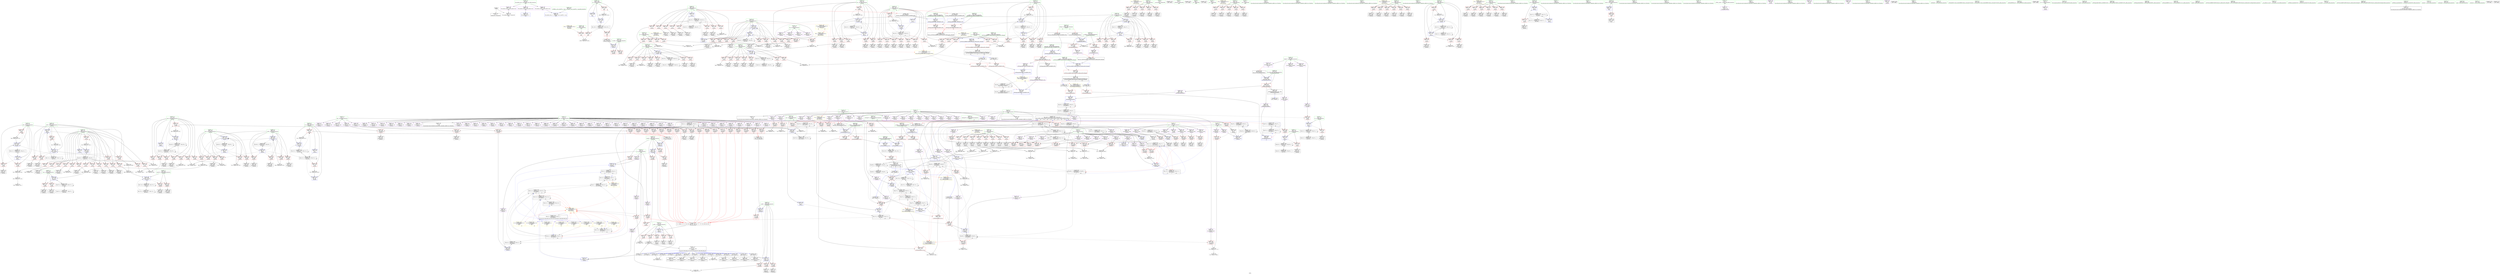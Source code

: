 digraph "SVFG" {
	label="SVFG";

	Node0x55a91ccb9410 [shape=record,color=grey,label="{NodeID: 0\nNullPtr}"];
	Node0x55a91ccb9410 -> Node0x55a91cd1dfc0[style=solid];
	Node0x55a91ccb9410 -> Node0x55a91cd42860[style=solid];
	Node0x55a91cd42420 [shape=record,color=red,label="{NodeID: 609\n1041\<--1027\n\<--tt\nmain\n}"];
	Node0x55a91cd42420 -> Node0x55a91cd53580[style=solid];
	Node0x55a91cd2a0b0 [shape=record,color=red,label="{NodeID: 443\n301\<--163\n\<--j\n_Z5solvei\n}"];
	Node0x55a91cd2a0b0 -> Node0x55a91cd23d90[style=solid];
	Node0x55a91cd2d600 [shape=record,color=purple,label="{NodeID: 277\n563\<--12\narrayidx174\<--idx\n_Z5solvei\n}"];
	Node0x55a91cd1e590 [shape=record,color=black,label="{NodeID: 111\n88\<--87\nidxprom1\<--\n_Z4rooti\n}"];
	Node0x55a91cdaac30 [shape=record,color=black,label="{NodeID: 1052\nMR_89V_5 = PHI(MR_89V_9, MR_89V_2, )\npts\{280000 \}\n|{|<s6>25}}"];
	Node0x55a91cdaac30 -> Node0x55a91cd3ff90[style=dashed];
	Node0x55a91cdaac30 -> Node0x55a91cd40060[style=dashed];
	Node0x55a91cdaac30 -> Node0x55a91cd40540[style=dashed];
	Node0x55a91cdaac30 -> Node0x55a91cd45200[style=dashed];
	Node0x55a91cdaac30 -> Node0x55a91cdaac30[style=dashed];
	Node0x55a91cdaac30 -> Node0x55a91cdacf30[style=dashed];
	Node0x55a91cdaac30:s6 -> Node0x55a91cdb2570[style=dashed,color=red];
	Node0x55a91cd57f00 [shape=record,color=grey,label="{NodeID: 886\n455 = cmp(454, 231, )\n}"];
	Node0x55a91cd3f770 [shape=record,color=red,label="{NodeID: 554\n596\<--595\n\<--arrayidx193\n_Z5solvei\n}"];
	Node0x55a91cd3f770 -> Node0x55a91cd25fb0[style=solid];
	Node0x55a91cd27400 [shape=record,color=red,label="{NodeID: 388\n435\<--145\n\<--m\n_Z5solvei\n}"];
	Node0x55a91cd27400 -> Node0x55a91cd57000[style=solid];
	Node0x55a91cd229a0 [shape=record,color=black,label="{NodeID: 222\n861\<--860\nidxprom361\<--\n_Z5solvei\n}"];
	Node0x55a91cd1eeb0 [shape=record,color=green,label="{NodeID: 56\n161\<--162\ni\<--i_field_insensitive\n_Z5solvei\n|{|<s10>13}}"];
	Node0x55a91cd1eeb0 -> Node0x55a91cd29620[style=solid];
	Node0x55a91cd1eeb0 -> Node0x55a91cd296f0[style=solid];
	Node0x55a91cd1eeb0 -> Node0x55a91cd297c0[style=solid];
	Node0x55a91cd1eeb0 -> Node0x55a91cd29890[style=solid];
	Node0x55a91cd1eeb0 -> Node0x55a91cd29960[style=solid];
	Node0x55a91cd1eeb0 -> Node0x55a91cd29a30[style=solid];
	Node0x55a91cd1eeb0 -> Node0x55a91cd29b00[style=solid];
	Node0x55a91cd1eeb0 -> Node0x55a91cd29bd0[style=solid];
	Node0x55a91cd1eeb0 -> Node0x55a91cd43250[style=solid];
	Node0x55a91cd1eeb0 -> Node0x55a91cd438d0[style=solid];
	Node0x55a91cd1eeb0:s10 -> Node0x55a91cdfe2c0[style=solid,color=red];
	Node0x55a91cd987a0 [shape=record,color=black,label="{NodeID: 997\nMR_35V_2 = PHI(MR_35V_4, MR_35V_1, )\npts\{164 \}\n}"];
	Node0x55a91cd987a0 -> Node0x55a91cd43320[style=dashed];
	Node0x55a91cd52c80 [shape=record,color=grey,label="{NodeID: 831\n728 = Binary(725, 727, )\n}"];
	Node0x55a91cd52c80 -> Node0x55a91cd55800[style=solid];
	Node0x55a91cd45200 [shape=record,color=blue,label="{NodeID: 665\n755\<--752\narrayidx291\<--\n_Z5solvei\n}"];
	Node0x55a91cd45200 -> Node0x55a91cdaac30[style=dashed];
	Node0x55a91cd3cac0 [shape=record,color=red,label="{NodeID: 499\n507\<--183\n\<--vy\n_Z5solvei\n}"];
	Node0x55a91cd3cac0 -> Node0x55a91cd251e0[style=solid];
	Node0x55a91cd30380 [shape=record,color=purple,label="{NodeID: 333\n411\<--31\narrayidx85\<--val\n_Z5solvei\n}"];
	Node0x55a91cd30380 -> Node0x55a91cd440f0[style=solid];
	Node0x55a91cdfb100 [shape=record,color=black,label="{NodeID: 1274\n114 = PHI(73, )\n}"];
	Node0x55a91cdfb100 -> Node0x55a91cd42d70[style=solid];
	Node0x55a91cd25c70 [shape=record,color=black,label="{NodeID: 167\n558\<--557\nidxprom171\<--\n_Z5solvei\n}"];
	Node0x55a91cceef20 [shape=record,color=green,label="{NodeID: 1\n7\<--1\n__dso_handle\<--dummyObj\nGlob }"];
	Node0x55a91cd424f0 [shape=record,color=red,label="{NodeID: 610\n1052\<--1049\n\<--__t.addr\n_ZSt7forwardIRiEOT_RNSt16remove_referenceIS1_E4typeE\n}"];
	Node0x55a91cd424f0 -> Node0x55a91cd2b4b0[style=solid];
	Node0x55a91cd2a180 [shape=record,color=red,label="{NodeID: 444\n312\<--163\n\<--j\n_Z5solvei\n}"];
	Node0x55a91cd2a180 -> Node0x55a91cd23f30[style=solid];
	Node0x55a91cd2d6d0 [shape=record,color=purple,label="{NodeID: 278\n566\<--12\narrayidx176\<--idx\n_Z5solvei\n}"];
	Node0x55a91cd2d6d0 -> Node0x55a91cd3f6a0[style=solid];
	Node0x55a91cd1e660 [shape=record,color=black,label="{NodeID: 112\n93\<--92\nidxprom3\<--\n_Z4rooti\n}"];
	Node0x55a91cdab130 [shape=record,color=black,label="{NodeID: 1053\nMR_4V_35 = PHI(MR_4V_40, MR_4V_34, )\npts\{300000 \}\n|{|<s2>23}}"];
	Node0x55a91cdab130 -> Node0x55a91cdab130[style=dashed];
	Node0x55a91cdab130 -> Node0x55a91cdad430[style=dashed];
	Node0x55a91cdab130:s2 -> Node0x55a91cdae560[style=dashed,color=red];
	Node0x55a91cd58080 [shape=record,color=grey,label="{NodeID: 887\n376 = cmp(374, 375, )\n}"];
	Node0x55a91cd3f840 [shape=record,color=red,label="{NodeID: 555\n604\<--603\n\<--first\n_Z5solvei\n}"];
	Node0x55a91cd3f840 -> Node0x55a91cd44b80[style=solid];
	Node0x55a91cd274d0 [shape=record,color=red,label="{NodeID: 389\n504\<--145\n\<--m\n_Z5solvei\n}"];
	Node0x55a91cd274d0 -> Node0x55a91cd56100[style=solid];
	Node0x55a91cd22a70 [shape=record,color=black,label="{NodeID: 223\n865\<--864\nidxprom364\<--call363\n_Z5solvei\n}"];
	Node0x55a91cd1ef80 [shape=record,color=green,label="{NodeID: 57\n163\<--164\nj\<--j_field_insensitive\n_Z5solvei\n|{|<s10>13}}"];
	Node0x55a91cd1ef80 -> Node0x55a91cd29ca0[style=solid];
	Node0x55a91cd1ef80 -> Node0x55a91cd29d70[style=solid];
	Node0x55a91cd1ef80 -> Node0x55a91cd29e40[style=solid];
	Node0x55a91cd1ef80 -> Node0x55a91cd29f10[style=solid];
	Node0x55a91cd1ef80 -> Node0x55a91cd29fe0[style=solid];
	Node0x55a91cd1ef80 -> Node0x55a91cd2a0b0[style=solid];
	Node0x55a91cd1ef80 -> Node0x55a91cd2a180[style=solid];
	Node0x55a91cd1ef80 -> Node0x55a91cd2a250[style=solid];
	Node0x55a91cd1ef80 -> Node0x55a91cd43320[style=solid];
	Node0x55a91cd1ef80 -> Node0x55a91cd43800[style=solid];
	Node0x55a91cd1ef80:s10 -> Node0x55a91cdfe3d0[style=solid,color=red];
	Node0x55a91cd98ca0 [shape=record,color=black,label="{NodeID: 998\nMR_79V_2 = PHI(MR_79V_3, MR_79V_1, )\npts\{110000 \}\n|{|<s5>40}}"];
	Node0x55a91cd98ca0 -> Node0x55a91cd3edb0[style=dashed];
	Node0x55a91cd98ca0 -> Node0x55a91cd3f290[style=dashed];
	Node0x55a91cd98ca0 -> Node0x55a91cd43590[style=dashed];
	Node0x55a91cd98ca0 -> Node0x55a91cd98ca0[style=dashed];
	Node0x55a91cd98ca0 -> Node0x55a91cda2530[style=dashed];
	Node0x55a91cd98ca0:s5 -> Node0x55a91cd7e590[style=dashed,color=blue];
	Node0x55a91cd52e00 [shape=record,color=grey,label="{NodeID: 832\n578 = Binary(577, 233, )\n}"];
	Node0x55a91cd52e00 -> Node0x55a91cd44840[style=solid];
	Node0x55a91cd452d0 [shape=record,color=blue,label="{NodeID: 666\n195\<--761\nj245\<--inc295\n_Z5solvei\n}"];
	Node0x55a91cd452d0 -> Node0x55a91cd3db00[style=dashed];
	Node0x55a91cd452d0 -> Node0x55a91cd3dbd0[style=dashed];
	Node0x55a91cd452d0 -> Node0x55a91cd3dca0[style=dashed];
	Node0x55a91cd452d0 -> Node0x55a91cd3dd70[style=dashed];
	Node0x55a91cd452d0 -> Node0x55a91cd3de40[style=dashed];
	Node0x55a91cd452d0 -> Node0x55a91cd452d0[style=dashed];
	Node0x55a91cd452d0 -> Node0x55a91cd941a0[style=dashed];
	Node0x55a91cd3cb90 [shape=record,color=red,label="{NodeID: 500\n516\<--183\n\<--vy\n_Z5solvei\n}"];
	Node0x55a91cd3cb90 -> Node0x55a91cd25380[style=solid];
	Node0x55a91cd30450 [shape=record,color=purple,label="{NodeID: 334\n653\<--31\narrayidx228\<--val\n_Z5solvei\n}"];
	Node0x55a91cd30450 -> Node0x55a91cd3fc50[style=solid];
	Node0x55a91cdfb210 [shape=record,color=black,label="{NodeID: 1275\n209 = PHI()\n}"];
	Node0x55a91cd25d40 [shape=record,color=black,label="{NodeID: 168\n562\<--561\nidxprom173\<--\n_Z5solvei\n}"];
	Node0x55a91ccfaea0 [shape=record,color=green,label="{NodeID: 2\n37\<--1\n_ZSt4cerr\<--dummyObj\nGlob }"];
	Node0x55a91cd425c0 [shape=record,color=red,label="{NodeID: 611\n1059\<--1056\n\<--__t.addr\n_ZSt7forwardIiEOT_RNSt16remove_referenceIS0_E4typeE\n}"];
	Node0x55a91cd425c0 -> Node0x55a91cd2b580[style=solid];
	Node0x55a91cd2a250 [shape=record,color=red,label="{NodeID: 445\n317\<--163\n\<--j\n_Z5solvei\n}"];
	Node0x55a91cd2a250 -> Node0x55a91cd52800[style=solid];
	Node0x55a91cd2d7a0 [shape=record,color=purple,label="{NodeID: 279\n614\<--12\narrayidx202\<--idx\n_Z5solvei\n}"];
	Node0x55a91cd1e730 [shape=record,color=black,label="{NodeID: 113\n73\<--97\n_Z4rooti_ret\<--cond\n_Z4rooti\n|{<s0>3|<s1>4|<s2>5|<s3>19|<s4>20|<s5>21|<s6>22|<s7>23|<s8>24|<s9>26|<s10>27|<s11>28|<s12>29|<s13>30|<s14>31}}"];
	Node0x55a91cd1e730:s0 -> Node0x55a91cdfadb0[style=solid,color=blue];
	Node0x55a91cd1e730:s1 -> Node0x55a91cdfb030[style=solid,color=blue];
	Node0x55a91cd1e730:s2 -> Node0x55a91cdfb100[style=solid,color=blue];
	Node0x55a91cd1e730:s3 -> Node0x55a91cdfb590[style=solid,color=blue];
	Node0x55a91cd1e730:s4 -> Node0x55a91cdfb760[style=solid,color=blue];
	Node0x55a91cd1e730:s5 -> Node0x55a91cdfb8a0[style=solid,color=blue];
	Node0x55a91cd1e730:s6 -> Node0x55a91cdfb9e0[style=solid,color=blue];
	Node0x55a91cd1e730:s7 -> Node0x55a91cdfc3e0[style=solid,color=blue];
	Node0x55a91cd1e730:s8 -> Node0x55a91cdfc160[style=solid,color=blue];
	Node0x55a91cd1e730:s9 -> Node0x55a91cdfbb20[style=solid,color=blue];
	Node0x55a91cd1e730:s10 -> Node0x55a91cdfbc60[style=solid,color=blue];
	Node0x55a91cd1e730:s11 -> Node0x55a91cdfbda0[style=solid,color=blue];
	Node0x55a91cd1e730:s12 -> Node0x55a91cdfbee0[style=solid,color=blue];
	Node0x55a91cd1e730:s13 -> Node0x55a91cdfc020[style=solid,color=blue];
	Node0x55a91cd1e730:s14 -> Node0x55a91cdfc520[style=solid,color=blue];
	Node0x55a91cd58200 [shape=record,color=grey,label="{NodeID: 888\n370 = cmp(368, 369, )\n}"];
	Node0x55a91cd3f910 [shape=record,color=red,label="{NodeID: 556\n610\<--609\n\<--second\n_Z5solvei\n}"];
	Node0x55a91cd3f910 -> Node0x55a91cd44c50[style=solid];
	Node0x55a91cd275a0 [shape=record,color=red,label="{NodeID: 390\n655\<--147\n\<--e\n_Z5solvei\n}"];
	Node0x55a91cd275a0 -> Node0x55a91cd268a0[style=solid];
	Node0x55a91cd22b40 [shape=record,color=black,label="{NodeID: 224\n869\<--868\nconv366\<--\n_Z5solvei\n}"];
	Node0x55a91cd22b40 -> Node0x55a91cd53700[style=solid];
	Node0x55a91cd1f050 [shape=record,color=green,label="{NodeID: 58\n165\<--166\nref.tmp\<--ref.tmp_field_insensitive\n_Z5solvei\n|{<s0>13|<s1>14}}"];
	Node0x55a91cd1f050:s0 -> Node0x55a91cdfe1b0[style=solid,color=red];
	Node0x55a91cd1f050:s1 -> Node0x55a91cdfe5f0[style=solid,color=red];
	Node0x55a91cd991a0 [shape=record,color=black,label="{NodeID: 999\nMR_81V_2 = PHI(MR_81V_3, MR_81V_1, )\npts\{140000 \}\n|{|<s22>40}}"];
	Node0x55a91cd991a0 -> Node0x55a91cd3e8d0[style=dashed];
	Node0x55a91cd991a0 -> Node0x55a91cd3e9a0[style=dashed];
	Node0x55a91cd991a0 -> Node0x55a91cd3eb40[style=dashed];
	Node0x55a91cd991a0 -> Node0x55a91cd3f430[style=dashed];
	Node0x55a91cd991a0 -> Node0x55a91cd3f500[style=dashed];
	Node0x55a91cd991a0 -> Node0x55a91cd3f5d0[style=dashed];
	Node0x55a91cd991a0 -> Node0x55a91cd3f6a0[style=dashed];
	Node0x55a91cd991a0 -> Node0x55a91cd3f9e0[style=dashed];
	Node0x55a91cd991a0 -> Node0x55a91cd3fab0[style=dashed];
	Node0x55a91cd991a0 -> Node0x55a91cd3fb80[style=dashed];
	Node0x55a91cd991a0 -> Node0x55a91cd3fd20[style=dashed];
	Node0x55a91cd991a0 -> Node0x55a91cd40200[style=dashed];
	Node0x55a91cd991a0 -> Node0x55a91cd403a0[style=dashed];
	Node0x55a91cd991a0 -> Node0x55a91cd40610[style=dashed];
	Node0x55a91cd991a0 -> Node0x55a91cd406e0[style=dashed];
	Node0x55a91cd991a0 -> Node0x55a91cd407b0[style=dashed];
	Node0x55a91cd991a0 -> Node0x55a91cd40950[style=dashed];
	Node0x55a91cd991a0 -> Node0x55a91cd40e30[style=dashed];
	Node0x55a91cd991a0 -> Node0x55a91cd40fd0[style=dashed];
	Node0x55a91cd991a0 -> Node0x55a91cd43730[style=dashed];
	Node0x55a91cd991a0 -> Node0x55a91cd991a0[style=dashed];
	Node0x55a91cd991a0 -> Node0x55a91cda2a30[style=dashed];
	Node0x55a91cd991a0:s22 -> Node0x55a91cd7e590[style=dashed,color=blue];
	Node0x55a91cd52f80 [shape=record,color=grey,label="{NodeID: 833\n583 = Binary(582, 233, )\n}"];
	Node0x55a91cd52f80 -> Node0x55a91cd44910[style=solid];
	Node0x55a91cd453a0 [shape=record,color=blue,label="{NodeID: 667\n819\<--816\narrayidx334\<--add332\n_Z5solvei\n}"];
	Node0x55a91cd453a0 -> Node0x55a91cd8aba0[style=dashed];
	Node0x55a91cd3cc60 [shape=record,color=red,label="{NodeID: 501\n525\<--183\n\<--vy\n_Z5solvei\n}"];
	Node0x55a91cd3cc60 -> Node0x55a91cd25520[style=solid];
	Node0x55a91cd30520 [shape=record,color=purple,label="{NodeID: 335\n670\<--31\narrayidx239\<--val\n_Z5solvei\n}"];
	Node0x55a91cd30520 -> Node0x55a91cd3fdf0[style=solid];
	Node0x55a91cdfb2e0 [shape=record,color=black,label="{NodeID: 1276\n212 = PHI()\n}"];
	Node0x55a91cd25e10 [shape=record,color=black,label="{NodeID: 169\n565\<--564\nidxprom175\<--\n_Z5solvei\n}"];
	Node0x55a91ccd3b80 [shape=record,color=green,label="{NodeID: 3\n38\<--1\n.str\<--dummyObj\nGlob }"];
	Node0x55a91cd87ea0 [shape=record,color=black,label="{NodeID: 944\nMR_4V_9 = PHI(MR_4V_14, MR_4V_7, )\npts\{300000 \}\n|{|<s2>17|<s3>18}}"];
	Node0x55a91cd87ea0 -> Node0x55a91cd87ea0[style=dashed];
	Node0x55a91cd87ea0 -> Node0x55a91cda8e30[style=dashed];
	Node0x55a91cd87ea0:s2 -> Node0x55a91cdb1600[style=dashed,color=red];
	Node0x55a91cd87ea0:s3 -> Node0x55a91cdb1600[style=dashed,color=red];
	Node0x55a91cd42690 [shape=record,color=blue,label="{NodeID: 612\n1065\<--45\nllvm.global_ctors_0\<--\nGlob }"];
	Node0x55a91cd2a320 [shape=record,color=red,label="{NodeID: 446\n917\<--167\n\<--ans\n_Z5solvei\n}"];
	Node0x55a91cd2d870 [shape=record,color=purple,label="{NodeID: 280\n617\<--12\narrayidx204\<--idx\n_Z5solvei\n}"];
	Node0x55a91cd2d870 -> Node0x55a91cd3f9e0[style=solid];
	Node0x55a91cd23160 [shape=record,color=black,label="{NodeID: 114\n122\<--121\nidxprom\<--\n_Z5mergeii\n}"];
	Node0x55a91cd58380 [shape=record,color=grey,label="{NodeID: 889\n261 = cmp(260, 262, )\n}"];
	Node0x55a91cd3f9e0 [shape=record,color=red,label="{NodeID: 557\n618\<--617\n\<--arrayidx204\n_Z5solvei\n|{<s0>19}}"];
	Node0x55a91cd3f9e0:s0 -> Node0x55a91cdfd1f0[style=solid,color=red];
	Node0x55a91cd27670 [shape=record,color=red,label="{NodeID: 391\n672\<--147\n\<--e\n_Z5solvei\n}"];
	Node0x55a91cd27670 -> Node0x55a91cd26be0[style=solid];
	Node0x55a91cd22c10 [shape=record,color=black,label="{NodeID: 225\n874\<--873\nidxprom370\<--\n_Z5solvei\n}"];
	Node0x55a91cd1f120 [shape=record,color=green,label="{NodeID: 59\n167\<--168\nans\<--ans_field_insensitive\n_Z5solvei\n|{|<s3>33}}"];
	Node0x55a91cd1f120 -> Node0x55a91cd2a320[style=solid];
	Node0x55a91cd1f120 -> Node0x55a91cd43a70[style=solid];
	Node0x55a91cd1f120 -> Node0x55a91cd45880[style=solid];
	Node0x55a91cd1f120:s3 -> Node0x55a91cdfe700[style=solid,color=red];
	Node0x55a91cd996a0 [shape=record,color=black,label="{NodeID: 1000\nMR_93V_2 = PHI(MR_93V_3, MR_93V_1, )\npts\{340000 \}\n|{|<s5>40}}"];
	Node0x55a91cd996a0 -> Node0x55a91cd40130[style=dashed];
	Node0x55a91cd996a0 -> Node0x55a91cd40d60[style=dashed];
	Node0x55a91cd996a0 -> Node0x55a91cd433f0[style=dashed];
	Node0x55a91cd996a0 -> Node0x55a91cd996a0[style=dashed];
	Node0x55a91cd996a0 -> Node0x55a91cda2f30[style=dashed];
	Node0x55a91cd996a0:s5 -> Node0x55a91cd7e590[style=dashed,color=blue];
	Node0x55a91cd53100 [shape=record,color=grey,label="{NodeID: 834\n674 = Binary(671, 673, )\n}"];
	Node0x55a91cd53100 -> Node0x55a91cd44ec0[style=solid];
	Node0x55a91cd45470 [shape=record,color=blue,label="{NodeID: 668\n201\<--231\nj336\<--\n_Z5solvei\n}"];
	Node0x55a91cd45470 -> Node0x55a91cd3e0b0[style=dashed];
	Node0x55a91cd45470 -> Node0x55a91cd3e180[style=dashed];
	Node0x55a91cd45470 -> Node0x55a91cd3e250[style=dashed];
	Node0x55a91cd45470 -> Node0x55a91cd3e320[style=dashed];
	Node0x55a91cd45470 -> Node0x55a91cd3e3f0[style=dashed];
	Node0x55a91cd45470 -> Node0x55a91cd457b0[style=dashed];
	Node0x55a91cd45470 -> Node0x55a91cd950a0[style=dashed];
	Node0x55a91cd3cd30 [shape=record,color=red,label="{NodeID: 502\n545\<--183\n\<--vy\n_Z5solvei\n}"];
	Node0x55a91cd3cd30 -> Node0x55a91cd25a00[style=solid];
	Node0x55a91cd305f0 [shape=record,color=purple,label="{NodeID: 336\n724\<--31\narrayidx272\<--val\n_Z5solvei\n}"];
	Node0x55a91cd305f0 -> Node0x55a91cd402d0[style=solid];
	Node0x55a91cdfb3b0 [shape=record,color=black,label="{NodeID: 1277\n227 = PHI()\n}"];
	Node0x55a91cd25ee0 [shape=record,color=black,label="{NodeID: 170\n594\<--593\nidxprom192\<--\n_Z5solvei\n}"];
	Node0x55a91ccd3c10 [shape=record,color=green,label="{NodeID: 4\n40\<--1\n.str.1\<--dummyObj\nGlob }"];
	Node0x55a91cd883a0 [shape=record,color=black,label="{NodeID: 945\nMR_11V_9 = PHI(MR_11V_14, MR_11V_7, )\npts\{320000 \}\n|{|<s2>17|<s3>17|<s4>17|<s5>17|<s6>18|<s7>18|<s8>18|<s9>18}}"];
	Node0x55a91cd883a0 -> Node0x55a91cd883a0[style=dashed];
	Node0x55a91cd883a0 -> Node0x55a91cda9330[style=dashed];
	Node0x55a91cd883a0:s2 -> Node0x55a91cd32840[style=dashed,color=red];
	Node0x55a91cd883a0:s3 -> Node0x55a91cd32910[style=dashed,color=red];
	Node0x55a91cd883a0:s4 -> Node0x55a91cd42f10[style=dashed,color=red];
	Node0x55a91cd883a0:s5 -> Node0x55a91cd7fcd0[style=dashed,color=red];
	Node0x55a91cd883a0:s6 -> Node0x55a91cd32840[style=dashed,color=red];
	Node0x55a91cd883a0:s7 -> Node0x55a91cd32910[style=dashed,color=red];
	Node0x55a91cd883a0:s8 -> Node0x55a91cd42f10[style=dashed,color=red];
	Node0x55a91cd883a0:s9 -> Node0x55a91cd7fcd0[style=dashed,color=red];
	Node0x55a91cd42760 [shape=record,color=blue,label="{NodeID: 613\n1066\<--46\nllvm.global_ctors_1\<--_GLOBAL__sub_I_noneTP_2_1.cpp\nGlob }"];
	Node0x55a91cd2a3f0 [shape=record,color=red,label="{NodeID: 447\n334\<--169\n\<--k\n_Z5solvei\n}"];
	Node0x55a91cd2a3f0 -> Node0x55a91cd56a00[style=solid];
	Node0x55a91cd2d940 [shape=record,color=purple,label="{NodeID: 281\n622\<--12\narrayidx207\<--idx\n_Z5solvei\n}"];
	Node0x55a91cd23230 [shape=record,color=black,label="{NodeID: 115\n126\<--125\nidxprom2\<--\n_Z5mergeii\n}"];
	Node0x55a91cd58500 [shape=record,color=grey,label="{NodeID: 890\n785 = cmp(784, 231, )\n}"];
	Node0x55a91cd3fab0 [shape=record,color=red,label="{NodeID: 558\n626\<--625\n\<--arrayidx209\n_Z5solvei\n|{<s0>20}}"];
	Node0x55a91cd3fab0:s0 -> Node0x55a91cdfd1f0[style=solid,color=red];
	Node0x55a91cd27740 [shape=record,color=red,label="{NodeID: 392\n726\<--147\n\<--e\n_Z5solvei\n}"];
	Node0x55a91cd27740 -> Node0x55a91cd21480[style=solid];
	Node0x55a91cd22ce0 [shape=record,color=black,label="{NodeID: 226\n877\<--876\nidxprom373\<--\n_Z5solvei\n}"];
	Node0x55a91cd1f1f0 [shape=record,color=green,label="{NodeID: 60\n169\<--170\nk\<--k_field_insensitive\n_Z5solvei\n}"];
	Node0x55a91cd1f1f0 -> Node0x55a91cd2a3f0[style=solid];
	Node0x55a91cd1f1f0 -> Node0x55a91cd2a4c0[style=solid];
	Node0x55a91cd1f1f0 -> Node0x55a91cd2a590[style=solid];
	Node0x55a91cd1f1f0 -> Node0x55a91cd2a660[style=solid];
	Node0x55a91cd1f1f0 -> Node0x55a91cd2a730[style=solid];
	Node0x55a91cd1f1f0 -> Node0x55a91cd2a800[style=solid];
	Node0x55a91cd1f1f0 -> Node0x55a91cd2a8d0[style=solid];
	Node0x55a91cd1f1f0 -> Node0x55a91cd2a9a0[style=solid];
	Node0x55a91cd1f1f0 -> Node0x55a91cd2aa70[style=solid];
	Node0x55a91cd1f1f0 -> Node0x55a91cd2ab40[style=solid];
	Node0x55a91cd1f1f0 -> Node0x55a91cd2ac10[style=solid];
	Node0x55a91cd1f1f0 -> Node0x55a91cd2ace0[style=solid];
	Node0x55a91cd1f1f0 -> Node0x55a91cd2adb0[style=solid];
	Node0x55a91cd1f1f0 -> Node0x55a91cd2ae80[style=solid];
	Node0x55a91cd1f1f0 -> Node0x55a91cd43b40[style=solid];
	Node0x55a91cd1f1f0 -> Node0x55a91cd45950[style=solid];
	Node0x55a91cd99ba0 [shape=record,color=black,label="{NodeID: 1001\nMR_95V_2 = PHI(MR_95V_3, MR_95V_1, )\npts\{360000 \}\n|{|<s2>40}}"];
	Node0x55a91cd99ba0 -> Node0x55a91cd3f840[style=dashed];
	Node0x55a91cd99ba0 -> Node0x55a91cd7b390[style=dashed];
	Node0x55a91cd99ba0:s2 -> Node0x55a91cd7e590[style=dashed,color=blue];
	Node0x55a91cd53280 [shape=record,color=grey,label="{NodeID: 835\n854 = Binary(849, 853, )\n}"];
	Node0x55a91cd53280 -> Node0x55a91cd55b00[style=solid];
	Node0x55a91cd45540 [shape=record,color=blue,label="{NodeID: 669\n203\<--838\nrem345\<--xor347\n_Z5solvei\n}"];
	Node0x55a91cd45540 -> Node0x55a91cd3e4c0[style=dashed];
	Node0x55a91cd45540 -> Node0x55a91cd3e590[style=dashed];
	Node0x55a91cd45540 -> Node0x55a91cd85ba0[style=dashed];
	Node0x55a91cd3ce00 [shape=record,color=red,label="{NodeID: 503\n561\<--183\n\<--vy\n_Z5solvei\n}"];
	Node0x55a91cd3ce00 -> Node0x55a91cd25d40[style=solid];
	Node0x55a91cd306c0 [shape=record,color=purple,label="{NodeID: 337\n743\<--31\narrayidx286\<--val\n_Z5solvei\n}"];
	Node0x55a91cd306c0 -> Node0x55a91cd40470[style=solid];
	Node0x55a91cdfb480 [shape=record,color=black,label="{NodeID: 1278\n292 = PHI(967, )\n}"];
	Node0x55a91cd25fb0 [shape=record,color=black,label="{NodeID: 171\n597\<--596\ntobool194\<--\n_Z5solvei\n}"];
	Node0x55a91ccd91b0 [shape=record,color=green,label="{NodeID: 5\n42\<--1\n.str.2\<--dummyObj\nGlob }"];
	Node0x55a91cd42860 [shape=record,color=blue, style = dotted,label="{NodeID: 614\n1067\<--3\nllvm.global_ctors_2\<--dummyVal\nGlob }"];
	Node0x55a91cd2a4c0 [shape=record,color=red,label="{NodeID: 448\n349\<--169\n\<--k\n_Z5solvei\n}"];
	Node0x55a91cd2a4c0 -> Node0x55a91cd54600[style=solid];
	Node0x55a91cd2da10 [shape=record,color=purple,label="{NodeID: 282\n625\<--12\narrayidx209\<--idx\n_Z5solvei\n}"];
	Node0x55a91cd2da10 -> Node0x55a91cd3fab0[style=solid];
	Node0x55a91cd23300 [shape=record,color=black,label="{NodeID: 116\n130\<--129\nidxprom4\<--\n_Z5mergeii\n}"];
	Node0x55a91cd58680 [shape=record,color=grey,label="{NodeID: 891\n781 = cmp(772, 780, )\n}"];
	Node0x55a91cd3fb80 [shape=record,color=red,label="{NodeID: 559\n650\<--649\n\<--arrayidx225\n_Z5solvei\n|{<s0>21}}"];
	Node0x55a91cd3fb80:s0 -> Node0x55a91cdfd1f0[style=solid,color=red];
	Node0x55a91cd27810 [shape=record,color=red,label="{NodeID: 393\n745\<--147\n\<--e\n_Z5solvei\n}"];
	Node0x55a91cd27810 -> Node0x55a91cd21890[style=solid];
	Node0x55a91cd22db0 [shape=record,color=black,label="{NodeID: 227\n880\<--879\nidxprom375\<--\n_Z5solvei\n}"];
	Node0x55a91cd1f2c0 [shape=record,color=green,label="{NodeID: 61\n171\<--172\nj46\<--j46_field_insensitive\n_Z5solvei\n}"];
	Node0x55a91cd1f2c0 -> Node0x55a91cd2af50[style=solid];
	Node0x55a91cd1f2c0 -> Node0x55a91cd2b020[style=solid];
	Node0x55a91cd1f2c0 -> Node0x55a91cd3ad80[style=solid];
	Node0x55a91cd1f2c0 -> Node0x55a91cd3ae50[style=solid];
	Node0x55a91cd1f2c0 -> Node0x55a91cd43c10[style=solid];
	Node0x55a91cd1f2c0 -> Node0x55a91cd43db0[style=solid];
	Node0x55a91cd9a0a0 [shape=record,color=black,label="{NodeID: 1002\nMR_97V_2 = PHI(MR_97V_3, MR_97V_1, )\npts\{360001 \}\n|{|<s2>40}}"];
	Node0x55a91cd9a0a0 -> Node0x55a91cd3f910[style=dashed];
	Node0x55a91cd9a0a0 -> Node0x55a91cd7b890[style=dashed];
	Node0x55a91cd9a0a0:s2 -> Node0x55a91cd7e590[style=dashed,color=blue];
	Node0x55a91cd53400 [shape=record,color=grey,label="{NodeID: 836\n657 = Binary(654, 656, )\n}"];
	Node0x55a91cd53400 -> Node0x55a91cd55c80[style=solid];
	Node0x55a91cd45610 [shape=record,color=blue,label="{NodeID: 670\n205\<--889\nref.tmp372\<--add381\n_Z5solvei\n|{|<s2>32}}"];
	Node0x55a91cd45610 -> Node0x55a91cd41170[style=dashed];
	Node0x55a91cd45610 -> Node0x55a91cd860a0[style=dashed];
	Node0x55a91cd45610:s2 -> Node0x55a91cdb2680[style=dashed,color=red];
	Node0x55a91cd3ced0 [shape=record,color=red,label="{NodeID: 504\n500\<--185\n\<--vx\n_Z5solvei\n}"];
	Node0x55a91cd3ced0 -> Node0x55a91cd56280[style=solid];
	Node0x55a91cd30790 [shape=record,color=purple,label="{NodeID: 338\n796\<--31\narrayidx319\<--val\n_Z5solvei\n}"];
	Node0x55a91cd30790 -> Node0x55a91cd40880[style=solid];
	Node0x55a91cdfb590 [shape=record,color=black,label="{NodeID: 1279\n619 = PHI(73, )\n}"];
	Node0x55a91cdfb590 -> Node0x55a91cd56880[style=solid];
	Node0x55a91cd26080 [shape=record,color=black,label="{NodeID: 172\n601\<--600\nidxprom197\<--\n_Z5solvei\n}"];
	Node0x55a91ccd9270 [shape=record,color=green,label="{NodeID: 6\n45\<--1\n\<--dummyObj\nCan only get source location for instruction, argument, global var or function.}"];
	Node0x55a91cd42960 [shape=record,color=blue,label="{NodeID: 615\n75\<--74\na.addr\<--a\n_Z4rooti\n}"];
	Node0x55a91cd42960 -> Node0x55a91cd31c10[style=dashed];
	Node0x55a91cd42960 -> Node0x55a91cd31ce0[style=dashed];
	Node0x55a91cd42960 -> Node0x55a91cd31db0[style=dashed];
	Node0x55a91cd42960 -> Node0x55a91cd31e80[style=dashed];
	Node0x55a91cd42960 -> Node0x55a91cd31f50[style=dashed];
	Node0x55a91cd2a590 [shape=record,color=red,label="{NodeID: 449\n641\<--169\n\<--k\n_Z5solvei\n}"];
	Node0x55a91cd2a590 -> Node0x55a91cd55f80[style=solid];
	Node0x55a91cd2dae0 [shape=record,color=purple,label="{NodeID: 283\n646\<--12\narrayidx223\<--idx\n_Z5solvei\n}"];
	Node0x55a91cd233d0 [shape=record,color=black,label="{NodeID: 117\n247\<--246\nidxprom\<--\n_Z5solvei\n}"];
	Node0x55a91cd58800 [shape=record,color=grey,label="{NodeID: 892\n244 = cmp(242, 243, )\n}"];
	Node0x55a91cd3fc50 [shape=record,color=red,label="{NodeID: 560\n654\<--653\n\<--arrayidx228\n_Z5solvei\n}"];
	Node0x55a91cd3fc50 -> Node0x55a91cd53400[style=solid];
	Node0x55a91cd278e0 [shape=record,color=red,label="{NodeID: 394\n798\<--147\n\<--e\n_Z5solvei\n}"];
	Node0x55a91cd278e0 -> Node0x55a91cd21fe0[style=solid];
	Node0x55a91cd22e80 [shape=record,color=black,label="{NodeID: 228\n884\<--883\nidxprom378\<--call377\n_Z5solvei\n}"];
	Node0x55a91cd1f390 [shape=record,color=green,label="{NodeID: 62\n173\<--174\ni57\<--i57_field_insensitive\n_Z5solvei\n}"];
	Node0x55a91cd1f390 -> Node0x55a91cd3af20[style=solid];
	Node0x55a91cd1f390 -> Node0x55a91cd3aff0[style=solid];
	Node0x55a91cd1f390 -> Node0x55a91cd3b0c0[style=solid];
	Node0x55a91cd1f390 -> Node0x55a91cd3b190[style=solid];
	Node0x55a91cd1f390 -> Node0x55a91cd3b260[style=solid];
	Node0x55a91cd1f390 -> Node0x55a91cd3b330[style=solid];
	Node0x55a91cd1f390 -> Node0x55a91cd43e80[style=solid];
	Node0x55a91cd1f390 -> Node0x55a91cd44290[style=solid];
	Node0x55a91cd9a5a0 [shape=record,color=black,label="{NodeID: 1003\nMR_99V_2 = PHI(MR_99V_3, MR_99V_1, )\npts\{1660000 1660001 \}\n}"];
	Node0x55a91cd9a5a0 -> Node0x55a91cd7bd90[style=dashed];
	Node0x55a91cd53580 [shape=record,color=grey,label="{NodeID: 837\n1042 = Binary(1041, 233, )\n}"];
	Node0x55a91cd53580 -> Node0x55a91cd46650[style=solid];
	Node0x55a91cd456e0 [shape=record,color=blue,label="{NodeID: 671\n895\<--892\narrayidx384\<--\n_Z5solvei\n}"];
	Node0x55a91cd456e0 -> Node0x55a91cd9bea0[style=dashed];
	Node0x55a91cd3cfa0 [shape=record,color=red,label="{NodeID: 505\n503\<--185\n\<--vx\n_Z5solvei\n}"];
	Node0x55a91cd3cfa0 -> Node0x55a91cd56100[style=solid];
	Node0x55a91cd30860 [shape=record,color=purple,label="{NodeID: 339\n812\<--31\narrayidx330\<--val\n_Z5solvei\n}"];
	Node0x55a91cd30860 -> Node0x55a91cd40a20[style=solid];
	Node0x55a91cdfb760 [shape=record,color=black,label="{NodeID: 1280\n627 = PHI(73, )\n}"];
	Node0x55a91cdfb760 -> Node0x55a91cd56880[style=solid];
	Node0x55a91cd26150 [shape=record,color=black,label="{NodeID: 173\n607\<--606\nidxprom199\<--\n_Z5solvei\n}"];
	Node0x55a91ccd9330 [shape=record,color=green,label="{NodeID: 7\n218\<--1\n\<--dummyObj\nCan only get source location for instruction, argument, global var or function.}"];
	Node0x55a91cd42a30 [shape=record,color=blue,label="{NodeID: 616\n94\<--91\narrayidx4\<--call\n_Z4rooti\n}"];
	Node0x55a91cd42a30 -> Node0x55a91cda4330[style=dashed];
	Node0x55a91cd2a660 [shape=record,color=red,label="{NodeID: 450\n675\<--169\n\<--k\n_Z5solvei\n}"];
	Node0x55a91cd2a660 -> Node0x55a91cd26cb0[style=solid];
	Node0x55a91cd2dbb0 [shape=record,color=purple,label="{NodeID: 284\n649\<--12\narrayidx225\<--idx\n_Z5solvei\n}"];
	Node0x55a91cd2dbb0 -> Node0x55a91cd3fb80[style=solid];
	Node0x55a91cd234a0 [shape=record,color=black,label="{NodeID: 118\n250\<--249\nidxprom6\<--\n_Z5solvei\n}"];
	Node0x55a91cdacf30 [shape=record,color=black,label="{NodeID: 1059\nMR_89V_4 = PHI(MR_89V_5, MR_89V_3, )\npts\{280000 \}\n|{|<s5>32|<s6>33}}"];
	Node0x55a91cdacf30 -> Node0x55a91cd40bc0[style=dashed];
	Node0x55a91cdacf30 -> Node0x55a91cd40c90[style=dashed];
	Node0x55a91cdacf30 -> Node0x55a91cd41170[style=dashed];
	Node0x55a91cdacf30 -> Node0x55a91cd41240[style=dashed];
	Node0x55a91cdacf30 -> Node0x55a91cd969a0[style=dashed];
	Node0x55a91cdacf30:s5 -> Node0x55a91cdb2570[style=dashed,color=red];
	Node0x55a91cdacf30:s6 -> Node0x55a91cdb2570[style=dashed,color=red];
	Node0x55a91cd58980 [shape=record,color=grey,label="{NodeID: 893\n238 = cmp(236, 237, )\n}"];
	Node0x55a91cd3fd20 [shape=record,color=red,label="{NodeID: 561\n667\<--666\n\<--arrayidx236\n_Z5solvei\n|{<s0>22}}"];
	Node0x55a91cd3fd20:s0 -> Node0x55a91cdfd1f0[style=solid,color=red];
	Node0x55a91cd279b0 [shape=record,color=red,label="{NodeID: 395\n814\<--147\n\<--e\n_Z5solvei\n}"];
	Node0x55a91cd279b0 -> Node0x55a91cd22320[style=solid];
	Node0x55a91cd22f50 [shape=record,color=black,label="{NodeID: 229\n888\<--887\nconv380\<--\n_Z5solvei\n}"];
	Node0x55a91cd22f50 -> Node0x55a91cd52680[style=solid];
	Node0x55a91cd1f460 [shape=record,color=green,label="{NodeID: 63\n175\<--176\nj61\<--j61_field_insensitive\n_Z5solvei\n}"];
	Node0x55a91cd1f460 -> Node0x55a91cd3b400[style=solid];
	Node0x55a91cd1f460 -> Node0x55a91cd3b4d0[style=solid];
	Node0x55a91cd1f460 -> Node0x55a91cd3b5a0[style=solid];
	Node0x55a91cd1f460 -> Node0x55a91cd3b670[style=solid];
	Node0x55a91cd1f460 -> Node0x55a91cd3b740[style=solid];
	Node0x55a91cd1f460 -> Node0x55a91cd3b810[style=solid];
	Node0x55a91cd1f460 -> Node0x55a91cd43f50[style=solid];
	Node0x55a91cd1f460 -> Node0x55a91cd441c0[style=solid];
	Node0x55a91cd53700 [shape=record,color=grey,label="{NodeID: 838\n870 = Binary(867, 869, )\n}"];
	Node0x55a91cd53700 -> Node0x55a91cd55e00[style=solid];
	Node0x55a91cd457b0 [shape=record,color=blue,label="{NodeID: 672\n201\<--901\nj336\<--inc388\n_Z5solvei\n}"];
	Node0x55a91cd457b0 -> Node0x55a91cd3e0b0[style=dashed];
	Node0x55a91cd457b0 -> Node0x55a91cd3e180[style=dashed];
	Node0x55a91cd457b0 -> Node0x55a91cd3e250[style=dashed];
	Node0x55a91cd457b0 -> Node0x55a91cd3e320[style=dashed];
	Node0x55a91cd457b0 -> Node0x55a91cd3e3f0[style=dashed];
	Node0x55a91cd457b0 -> Node0x55a91cd457b0[style=dashed];
	Node0x55a91cd457b0 -> Node0x55a91cd950a0[style=dashed];
	Node0x55a91cd3d070 [shape=record,color=red,label="{NodeID: 506\n510\<--185\n\<--vx\n_Z5solvei\n}"];
	Node0x55a91cd3d070 -> Node0x55a91cd252b0[style=solid];
	Node0x55a91cd30930 [shape=record,color=purple,label="{NodeID: 340\n866\<--31\narrayidx365\<--val\n_Z5solvei\n}"];
	Node0x55a91cd30930 -> Node0x55a91cd40f00[style=solid];
	Node0x55a91cdfb8a0 [shape=record,color=black,label="{NodeID: 1281\n651 = PHI(73, )\n}"];
	Node0x55a91cdfb8a0 -> Node0x55a91cd267d0[style=solid];
	Node0x55a91cd26220 [shape=record,color=black,label="{NodeID: 174\n613\<--612\nidxprom201\<--\n_Z5solvei\n}"];
	Node0x55a91ccd9790 [shape=record,color=green,label="{NodeID: 8\n219\<--1\n\<--dummyObj\nCan only get source location for instruction, argument, global var or function.}"];
	Node0x55a91cd42b00 [shape=record,color=blue,label="{NodeID: 617\n104\<--102\na.addr\<--a\n_Z5mergeii\n}"];
	Node0x55a91cd42b00 -> Node0x55a91cd321c0[style=dashed];
	Node0x55a91cd42b00 -> Node0x55a91cd42ca0[style=dashed];
	Node0x55a91cd2a730 [shape=record,color=red,label="{NodeID: 451\n693\<--169\n\<--k\n_Z5solvei\n}"];
	Node0x55a91cd2a730 -> Node0x55a91cd53e80[style=solid];
	Node0x55a91cd2dc80 [shape=record,color=purple,label="{NodeID: 285\n663\<--12\narrayidx234\<--idx\n_Z5solvei\n}"];
	Node0x55a91cd23570 [shape=record,color=black,label="{NodeID: 119\n255\<--254\nidxprom9\<--\n_Z5solvei\n}"];
	Node0x55a91cdad430 [shape=record,color=black,label="{NodeID: 1060\nMR_4V_21 = PHI(MR_4V_35, MR_4V_20, )\npts\{300000 \}\n|{<s0>26}}"];
	Node0x55a91cdad430:s0 -> Node0x55a91cdae560[style=dashed,color=red];
	Node0x55a91cd58b00 [shape=record,color=grey,label="{NodeID: 894\n118 = cmp(116, 117, )\n}"];
	Node0x55a91cd3fdf0 [shape=record,color=red,label="{NodeID: 562\n671\<--670\n\<--arrayidx239\n_Z5solvei\n}"];
	Node0x55a91cd3fdf0 -> Node0x55a91cd53100[style=solid];
	Node0x55a91cd27a80 [shape=record,color=red,label="{NodeID: 396\n868\<--147\n\<--e\n_Z5solvei\n}"];
	Node0x55a91cd27a80 -> Node0x55a91cd22b40[style=solid];
	Node0x55a91cd23020 [shape=record,color=black,label="{NodeID: 230\n894\<--893\nidxprom383\<--\n_Z5solvei\n}"];
	Node0x55a91cd1f530 [shape=record,color=green,label="{NodeID: 64\n177\<--178\ni92\<--i92_field_insensitive\n_Z5solvei\n}"];
	Node0x55a91cd1f530 -> Node0x55a91cd3b8e0[style=solid];
	Node0x55a91cd1f530 -> Node0x55a91cd3b9b0[style=solid];
	Node0x55a91cd1f530 -> Node0x55a91cd3ba80[style=solid];
	Node0x55a91cd1f530 -> Node0x55a91cd3bb50[style=solid];
	Node0x55a91cd1f530 -> Node0x55a91cd3bc20[style=solid];
	Node0x55a91cd1f530 -> Node0x55a91cd3bcf0[style=solid];
	Node0x55a91cd1f530 -> Node0x55a91cd3bdc0[style=solid];
	Node0x55a91cd1f530 -> Node0x55a91cd3be90[style=solid];
	Node0x55a91cd1f530 -> Node0x55a91cd44360[style=solid];
	Node0x55a91cd1f530 -> Node0x55a91cd44910[style=solid];
	Node0x55a91cd53880 [shape=record,color=grey,label="{NodeID: 839\n695 = Binary(233, 694, )\n}"];
	Node0x55a91cd53880 -> Node0x55a91cd53e80[style=solid];
	Node0x55a91cd45880 [shape=record,color=blue,label="{NodeID: 673\n167\<--909\nans\<--\n_Z5solvei\n}"];
	Node0x55a91cd45880 -> Node0x55a91cd8fba0[style=dashed];
	Node0x55a91cd3d140 [shape=record,color=red,label="{NodeID: 507\n519\<--185\n\<--vx\n_Z5solvei\n}"];
	Node0x55a91cd3d140 -> Node0x55a91cd25450[style=solid];
	Node0x55a91cd30a00 [shape=record,color=purple,label="{NodeID: 341\n885\<--31\narrayidx379\<--val\n_Z5solvei\n}"];
	Node0x55a91cd30a00 -> Node0x55a91cd410a0[style=solid];
	Node0x55a91cdfb9e0 [shape=record,color=black,label="{NodeID: 1282\n668 = PHI(73, )\n}"];
	Node0x55a91cdfb9e0 -> Node0x55a91cd26b10[style=solid];
	Node0x55a91cd262f0 [shape=record,color=black,label="{NodeID: 175\n616\<--615\nidxprom203\<--\n_Z5solvei\n}"];
	Node0x55a91cdb1600 [shape=record,color=yellow,style=double,label="{NodeID: 1116\n4V_1 = ENCHI(MR_4V_0)\npts\{300000 \}\nFun[_Z5mergeii]|{<s0>4}}"];
	Node0x55a91cdb1600:s0 -> Node0x55a91cdae560[style=dashed,color=red];
	Node0x55a91ccd9890 [shape=record,color=green,label="{NodeID: 9\n220\<--1\n\<--dummyObj\nCan only get source location for instruction, argument, global var or function.}"];
	Node0x55a91cd42bd0 [shape=record,color=blue,label="{NodeID: 618\n106\<--103\nb.addr\<--b\n_Z5mergeii\n}"];
	Node0x55a91cd42bd0 -> Node0x55a91cd32500[style=dashed];
	Node0x55a91cd42bd0 -> Node0x55a91cd42d70[style=dashed];
	Node0x55a91cd2a800 [shape=record,color=red,label="{NodeID: 452\n731\<--169\n\<--k\n_Z5solvei\n}"];
	Node0x55a91cd2a800 -> Node0x55a91cd21550[style=solid];
	Node0x55a91cd2dd50 [shape=record,color=purple,label="{NodeID: 286\n666\<--12\narrayidx236\<--idx\n_Z5solvei\n}"];
	Node0x55a91cd2dd50 -> Node0x55a91cd3fd20[style=solid];
	Node0x55a91cd23640 [shape=record,color=black,label="{NodeID: 120\n258\<--257\nidxprom11\<--\n_Z5solvei\n}"];
	Node0x55a91cd58c80 [shape=record,color=grey,label="{NodeID: 895\n83 = cmp(81, 82, )\n}"];
	Node0x55a91cd3fec0 [shape=record,color=red,label="{NodeID: 563\n689\<--688\n\<--arrayidx250\n_Z5solvei\n}"];
	Node0x55a91cd3fec0 -> Node0x55a91cd26e50[style=solid];
	Node0x55a91cd27b50 [shape=record,color=red,label="{NodeID: 397\n887\<--147\n\<--e\n_Z5solvei\n}"];
	Node0x55a91cd27b50 -> Node0x55a91cd22f50[style=solid];
	Node0x55a91cd2b0e0 [shape=record,color=black,label="{NodeID: 231\n906\<--905\nidxprom391\<--\n_Z5solvei\n}"];
	Node0x55a91cd1f600 [shape=record,color=green,label="{NodeID: 65\n179\<--180\nj96\<--j96_field_insensitive\n_Z5solvei\n}"];
	Node0x55a91cd1f600 -> Node0x55a91cd3bf60[style=solid];
	Node0x55a91cd1f600 -> Node0x55a91cd3c030[style=solid];
	Node0x55a91cd1f600 -> Node0x55a91cd3c100[style=solid];
	Node0x55a91cd1f600 -> Node0x55a91cd3c1d0[style=solid];
	Node0x55a91cd1f600 -> Node0x55a91cd3c2a0[style=solid];
	Node0x55a91cd1f600 -> Node0x55a91cd3c370[style=solid];
	Node0x55a91cd1f600 -> Node0x55a91cd3c440[style=solid];
	Node0x55a91cd1f600 -> Node0x55a91cd3c510[style=solid];
	Node0x55a91cd1f600 -> Node0x55a91cd44430[style=solid];
	Node0x55a91cd1f600 -> Node0x55a91cd44840[style=solid];
	Node0x55a91cd53a00 [shape=record,color=grey,label="{NodeID: 840\n491 = Binary(485, 490, )\n}"];
	Node0x55a91cd53a00 -> Node0x55a91cd446a0[style=solid];
	Node0x55a91cd45950 [shape=record,color=blue,label="{NodeID: 674\n169\<--913\nk\<--inc395\n_Z5solvei\n}"];
	Node0x55a91cd45950 -> Node0x55a91cd900a0[style=dashed];
	Node0x55a91cd3d210 [shape=record,color=red,label="{NodeID: 508\n528\<--185\n\<--vx\n_Z5solvei\n}"];
	Node0x55a91cd3d210 -> Node0x55a91cd255f0[style=solid];
	Node0x55a91cd30ad0 [shape=record,color=purple,label="{NodeID: 342\n284\<--33\narrayidx25\<--r\n_Z5solvei\n}"];
	Node0x55a91cd30ad0 -> Node0x55a91cd433f0[style=solid];
	Node0x55a91cdfbb20 [shape=record,color=black,label="{NodeID: 1283\n772 = PHI(73, )\n}"];
	Node0x55a91cdfbb20 -> Node0x55a91cd58680[style=solid];
	Node0x55a91cd263c0 [shape=record,color=black,label="{NodeID: 176\n621\<--620\nidxprom206\<--\n_Z5solvei\n}"];
	Node0x55a91ccd9990 [shape=record,color=green,label="{NodeID: 10\n225\<--1\n\<--dummyObj\nCan only get source location for instruction, argument, global var or function.}"];
	Node0x55a91cd42ca0 [shape=record,color=blue,label="{NodeID: 619\n104\<--111\na.addr\<--call\n_Z5mergeii\n}"];
	Node0x55a91cd42ca0 -> Node0x55a91cd32290[style=dashed];
	Node0x55a91cd42ca0 -> Node0x55a91cd32360[style=dashed];
	Node0x55a91cd42ca0 -> Node0x55a91cd32430[style=dashed];
	Node0x55a91cd2a8d0 [shape=record,color=red,label="{NodeID: 453\n753\<--169\n\<--k\n_Z5solvei\n}"];
	Node0x55a91cd2a8d0 -> Node0x55a91cd21960[style=solid];
	Node0x55a91cd2de20 [shape=record,color=purple,label="{NodeID: 287\n717\<--12\narrayidx267\<--idx\n_Z5solvei\n}"];
	Node0x55a91cd23710 [shape=record,color=black,label="{NodeID: 121\n266\<--265\nidxprom14\<--\n_Z5solvei\n}"];
	Node0x55a91cd3ff90 [shape=record,color=red,label="{NodeID: 564\n701\<--700\n\<--arrayidx256\n_Z5solvei\n}"];
	Node0x55a91cd3ff90 -> Node0x55a91cd56700[style=solid];
	Node0x55a91cd27c20 [shape=record,color=red,label="{NodeID: 398\n620\<--149\n\<--sr\n_Z5solvei\n}"];
	Node0x55a91cd27c20 -> Node0x55a91cd263c0[style=solid];
	Node0x55a91cd2b170 [shape=record,color=black,label="{NodeID: 232\n953\<--952\n\<--this1\n_ZNSt4pairIiiEC2IRiS2_Lb1EEEOT_OT0_\n}"];
	Node0x55a91cd1f6d0 [shape=record,color=green,label="{NodeID: 66\n181\<--182\nx\<--x_field_insensitive\n_Z5solvei\n}"];
	Node0x55a91cd1f6d0 -> Node0x55a91cd3c5e0[style=solid];
	Node0x55a91cd1f6d0 -> Node0x55a91cd3c6b0[style=solid];
	Node0x55a91cd1f6d0 -> Node0x55a91cd3c780[style=solid];
	Node0x55a91cd1f6d0 -> Node0x55a91cd3c850[style=solid];
	Node0x55a91cd1f6d0 -> Node0x55a91cd44500[style=solid];
	Node0x55a91cd1f6d0 -> Node0x55a91cd44770[style=solid];
	Node0x55a91cd53b80 [shape=record,color=grey,label="{NodeID: 841\n712 = Binary(707, 711, )\n}"];
	Node0x55a91cd53b80 -> Node0x55a91cd56580[style=solid];
	Node0x55a91cd45a20 [shape=record,color=blue,label="{NodeID: 675\n943\<--940\nthis.addr\<--this\n_ZNSt4pairIiiEC2IRiS2_Lb1EEEOT_OT0_\n}"];
	Node0x55a91cd45a20 -> Node0x55a91cd41310[style=dashed];
	Node0x55a91cd3d2e0 [shape=record,color=red,label="{NodeID: 509\n548\<--185\n\<--vx\n_Z5solvei\n}"];
	Node0x55a91cd3d2e0 -> Node0x55a91cd25ad0[style=solid];
	Node0x55a91cd30ba0 [shape=record,color=purple,label="{NodeID: 343\n710\<--33\narrayidx262\<--r\n_Z5solvei\n}"];
	Node0x55a91cd30ba0 -> Node0x55a91cd40130[style=solid];
	Node0x55a91cdfbc60 [shape=record,color=black,label="{NodeID: 1284\n780 = PHI(73, )\n}"];
	Node0x55a91cdfbc60 -> Node0x55a91cd58680[style=solid];
	Node0x55a91cd26490 [shape=record,color=black,label="{NodeID: 177\n624\<--623\nidxprom208\<--\n_Z5solvei\n}"];
	Node0x55a91cdb17c0 [shape=record,color=yellow,style=double,label="{NodeID: 1118\n111V_1 = ENCHI(MR_111V_0)\npts\{162 164 \}\nFun[_ZNSt4pairIiiEC2IRiS2_Lb1EEEOT_OT0_]}"];
	Node0x55a91cdb17c0 -> Node0x55a91cd41580[style=dashed];
	Node0x55a91cdb17c0 -> Node0x55a91cd41650[style=dashed];
	Node0x55a91ccd1a60 [shape=record,color=green,label="{NodeID: 11\n231\<--1\n\<--dummyObj\nCan only get source location for instruction, argument, global var or function.}"];
	Node0x55a91cd42d70 [shape=record,color=blue,label="{NodeID: 620\n106\<--114\nb.addr\<--call1\n_Z5mergeii\n}"];
	Node0x55a91cd42d70 -> Node0x55a91cd325d0[style=dashed];
	Node0x55a91cd42d70 -> Node0x55a91cd326a0[style=dashed];
	Node0x55a91cd42d70 -> Node0x55a91cd32770[style=dashed];
	Node0x55a91cd2a9a0 [shape=record,color=red,label="{NodeID: 454\n784\<--169\n\<--k\n_Z5solvei\n}"];
	Node0x55a91cd2a9a0 -> Node0x55a91cd58500[style=solid];
	Node0x55a91cd2def0 [shape=record,color=purple,label="{NodeID: 288\n720\<--12\narrayidx269\<--idx\n_Z5solvei\n}"];
	Node0x55a91cd2def0 -> Node0x55a91cd40200[style=solid];
	Node0x55a91cd237e0 [shape=record,color=black,label="{NodeID: 122\n269\<--268\nidxprom16\<--\n_Z5solvei\n}"];
	Node0x55a91cdae560 [shape=record,color=yellow,style=double,label="{NodeID: 1063\n4V_1 = ENCHI(MR_4V_0)\npts\{300000 \}\nFun[_Z4rooti]|{|<s3>3}}"];
	Node0x55a91cdae560 -> Node0x55a91cd32020[style=dashed];
	Node0x55a91cdae560 -> Node0x55a91cd320f0[style=dashed];
	Node0x55a91cdae560 -> Node0x55a91cda4330[style=dashed];
	Node0x55a91cdae560:s3 -> Node0x55a91cdae560[style=dashed,color=red];
	Node0x55a91cd40060 [shape=record,color=red,label="{NodeID: 565\n707\<--706\n\<--arrayidx260\n_Z5solvei\n}"];
	Node0x55a91cd40060 -> Node0x55a91cd53b80[style=solid];
	Node0x55a91cd27cf0 [shape=record,color=red,label="{NodeID: 399\n644\<--149\n\<--sr\n_Z5solvei\n}"];
	Node0x55a91cd27cf0 -> Node0x55a91cd26630[style=solid];
	Node0x55a91cd2b240 [shape=record,color=black,label="{NodeID: 233\n967\<--976\n_ZNSt4pairIiiEaSEOS0__ret\<--this1\n_ZNSt4pairIiiEaSEOS0_\n|{<s0>14}}"];
	Node0x55a91cd2b240:s0 -> Node0x55a91cdfb480[style=solid,color=blue];
	Node0x55a91cd1f7a0 [shape=record,color=green,label="{NodeID: 67\n183\<--184\nvy\<--vy_field_insensitive\n_Z5solvei\n}"];
	Node0x55a91cd1f7a0 -> Node0x55a91cd3c920[style=solid];
	Node0x55a91cd1f7a0 -> Node0x55a91cd3c9f0[style=solid];
	Node0x55a91cd1f7a0 -> Node0x55a91cd3cac0[style=solid];
	Node0x55a91cd1f7a0 -> Node0x55a91cd3cb90[style=solid];
	Node0x55a91cd1f7a0 -> Node0x55a91cd3cc60[style=solid];
	Node0x55a91cd1f7a0 -> Node0x55a91cd3cd30[style=solid];
	Node0x55a91cd1f7a0 -> Node0x55a91cd3ce00[style=solid];
	Node0x55a91cd1f7a0 -> Node0x55a91cd445d0[style=solid];
	Node0x55a91cd9bea0 [shape=record,color=black,label="{NodeID: 1008\nMR_87V_5 = PHI(MR_87V_9, MR_87V_2, )\npts\{250000 \}\n|{|<s4>32}}"];
	Node0x55a91cd9bea0 -> Node0x55a91cd41170[style=dashed];
	Node0x55a91cd9bea0 -> Node0x55a91cd456e0[style=dashed];
	Node0x55a91cd9bea0 -> Node0x55a91cd8aba0[style=dashed];
	Node0x55a91cd9bea0 -> Node0x55a91cd9bea0[style=dashed];
	Node0x55a91cd9bea0:s4 -> Node0x55a91cdb2490[style=dashed,color=red];
	Node0x55a91cd53d00 [shape=record,color=grey,label="{NodeID: 842\n634 = Binary(633, 233, )\n}"];
	Node0x55a91cd53d00 -> Node0x55a91cd44df0[style=solid];
	Node0x55a91cd45af0 [shape=record,color=blue,label="{NodeID: 676\n945\<--941\n__x.addr\<--__x\n_ZNSt4pairIiiEC2IRiS2_Lb1EEEOT_OT0_\n}"];
	Node0x55a91cd45af0 -> Node0x55a91cd413e0[style=dashed];
	Node0x55a91cd3d3b0 [shape=record,color=red,label="{NodeID: 510\n564\<--185\n\<--vx\n_Z5solvei\n}"];
	Node0x55a91cd3d3b0 -> Node0x55a91cd25e10[style=solid];
	Node0x55a91cd30c70 [shape=record,color=purple,label="{NodeID: 344\n852\<--33\narrayidx355\<--r\n_Z5solvei\n}"];
	Node0x55a91cd30c70 -> Node0x55a91cd40d60[style=solid];
	Node0x55a91cdfbda0 [shape=record,color=black,label="{NodeID: 1285\n794 = PHI(73, )\n}"];
	Node0x55a91cdfbda0 -> Node0x55a91cd21f10[style=solid];
	Node0x55a91cd26560 [shape=record,color=black,label="{NodeID: 178\n638\<--637\ntobool217\<--\n_Z5solvei\n}"];
	Node0x55a91ccd1b60 [shape=record,color=green,label="{NodeID: 12\n233\<--1\n\<--dummyObj\nCan only get source location for instruction, argument, global var or function.}"];
	Node0x55a91cd8aba0 [shape=record,color=black,label="{NodeID: 953\nMR_87V_4 = PHI(MR_87V_5, MR_87V_3, )\npts\{250000 \}\n|{|<s2>33}}"];
	Node0x55a91cd8aba0 -> Node0x55a91cd41240[style=dashed];
	Node0x55a91cd8aba0 -> Node0x55a91cd964a0[style=dashed];
	Node0x55a91cd8aba0:s2 -> Node0x55a91cdb2490[style=dashed,color=red];
	Node0x55a91cd42e40 [shape=record,color=blue,label="{NodeID: 621\n123\<--120\narrayidx\<--\n_Z5mergeii\n}"];
	Node0x55a91cd42e40 -> Node0x55a91cd78970[style=dashed];
	Node0x55a91cd2aa70 [shape=record,color=red,label="{NodeID: 455\n817\<--169\n\<--k\n_Z5solvei\n}"];
	Node0x55a91cd2aa70 -> Node0x55a91cd223f0[style=solid];
	Node0x55a91cd2dfc0 [shape=record,color=purple,label="{NodeID: 289\n736\<--12\narrayidx281\<--idx\n_Z5solvei\n}"];
	Node0x55a91cd238b0 [shape=record,color=black,label="{NodeID: 123\n275\<--274\nidxprom20\<--\n_Z5solvei\n}"];
	Node0x55a91cd40130 [shape=record,color=red,label="{NodeID: 566\n711\<--710\n\<--arrayidx262\n_Z5solvei\n}"];
	Node0x55a91cd40130 -> Node0x55a91cd53b80[style=solid];
	Node0x55a91cd27dc0 [shape=record,color=red,label="{NodeID: 400\n661\<--149\n\<--sr\n_Z5solvei\n}"];
	Node0x55a91cd27dc0 -> Node0x55a91cd26970[style=solid];
	Node0x55a91cd2b310 [shape=record,color=black,label="{NodeID: 234\n992\<--1015\n_ZSt3maxIxERKT_S2_S2__ret\<--\n_ZSt3maxIxERKT_S2_S2_\n|{<s0>25|<s1>32|<s2>33}}"];
	Node0x55a91cd2b310:s0 -> Node0x55a91cdfc2a0[style=solid,color=blue];
	Node0x55a91cd2b310:s1 -> Node0x55a91cdfc660[style=solid,color=blue];
	Node0x55a91cd2b310:s2 -> Node0x55a91cdfc7a0[style=solid,color=blue];
	Node0x55a91cd1f870 [shape=record,color=green,label="{NodeID: 68\n185\<--186\nvx\<--vx_field_insensitive\n_Z5solvei\n}"];
	Node0x55a91cd1f870 -> Node0x55a91cd3ced0[style=solid];
	Node0x55a91cd1f870 -> Node0x55a91cd3cfa0[style=solid];
	Node0x55a91cd1f870 -> Node0x55a91cd3d070[style=solid];
	Node0x55a91cd1f870 -> Node0x55a91cd3d140[style=solid];
	Node0x55a91cd1f870 -> Node0x55a91cd3d210[style=solid];
	Node0x55a91cd1f870 -> Node0x55a91cd3d2e0[style=solid];
	Node0x55a91cd1f870 -> Node0x55a91cd3d3b0[style=solid];
	Node0x55a91cd1f870 -> Node0x55a91cd446a0[style=solid];
	Node0x55a91cd9c3a0 [shape=record,color=black,label="{NodeID: 1009\nMR_4V_28 = PHI(MR_4V_33, MR_4V_27, )\npts\{300000 \}\n|{|<s2>30}}"];
	Node0x55a91cd9c3a0 -> Node0x55a91cd96ea0[style=dashed];
	Node0x55a91cd9c3a0 -> Node0x55a91cd9c3a0[style=dashed];
	Node0x55a91cd9c3a0:s2 -> Node0x55a91cdae560[style=dashed,color=red];
	Node0x55a91cd53e80 [shape=record,color=grey,label="{NodeID: 843\n696 = Binary(693, 695, )\n}"];
	Node0x55a91cd53e80 -> Node0x55a91cd45060[style=solid];
	Node0x55a91cd45bc0 [shape=record,color=blue,label="{NodeID: 677\n947\<--942\n__y.addr\<--__y\n_ZNSt4pairIiiEC2IRiS2_Lb1EEEOT_OT0_\n}"];
	Node0x55a91cd45bc0 -> Node0x55a91cd414b0[style=dashed];
	Node0x55a91cd3d480 [shape=record,color=red,label="{NodeID: 511\n637\<--187\n\<--ok\n_Z5solvei\n}"];
	Node0x55a91cd3d480 -> Node0x55a91cd26560[style=solid];
	Node0x55a91cd30d40 [shape=record,color=purple,label="{NodeID: 345\n291\<--35\narrayidx27\<--trapidx\n_Z5solvei\n|{<s0>14}}"];
	Node0x55a91cd30d40:s0 -> Node0x55a91cdfe4e0[style=solid,color=red];
	Node0x55a91cdfbee0 [shape=record,color=black,label="{NodeID: 1286\n810 = PHI(73, )\n}"];
	Node0x55a91cdfbee0 -> Node0x55a91cd22250[style=solid];
	Node0x55a91cd26630 [shape=record,color=black,label="{NodeID: 179\n645\<--644\nidxprom222\<--\n_Z5solvei\n}"];
	Node0x55a91ccd1c60 [shape=record,color=green,label="{NodeID: 13\n262\<--1\n\<--dummyObj\nCan only get source location for instruction, argument, global var or function.}"];
	Node0x55a91cd42f10 [shape=record,color=blue,label="{NodeID: 622\n131\<--133\narrayidx5\<--add\n_Z5mergeii\n}"];
	Node0x55a91cd42f10 -> Node0x55a91cd7fcd0[style=dashed];
	Node0x55a91cd2ab40 [shape=record,color=red,label="{NodeID: 456\n835\<--169\n\<--k\n_Z5solvei\n}"];
	Node0x55a91cd2ab40 -> Node0x55a91cd54c00[style=solid];
	Node0x55a91cd2e090 [shape=record,color=purple,label="{NodeID: 290\n739\<--12\narrayidx283\<--idx\n_Z5solvei\n}"];
	Node0x55a91cd2e090 -> Node0x55a91cd403a0[style=solid];
	Node0x55a91cd23980 [shape=record,color=black,label="{NodeID: 124\n278\<--277\nidxprom22\<--\n_Z5solvei\n}"];
	Node0x55a91cdae750 [shape=record,color=yellow,style=double,label="{NodeID: 1065\n133V_1 = ENCHI(MR_133V_0)\npts\{1026 \}\nFun[main]}"];
	Node0x55a91cdae750 -> Node0x55a91cd421b0[style=dashed];
	Node0x55a91cd40200 [shape=record,color=red,label="{NodeID: 567\n721\<--720\n\<--arrayidx269\n_Z5solvei\n|{<s0>23}}"];
	Node0x55a91cd40200:s0 -> Node0x55a91cdfd1f0[style=solid,color=red];
	Node0x55a91cd27e90 [shape=record,color=red,label="{NodeID: 401\n715\<--149\n\<--sr\n_Z5solvei\n}"];
	Node0x55a91cd27e90 -> Node0x55a91cd21210[style=solid];
	Node0x55a91cd2b3e0 [shape=record,color=black,label="{NodeID: 235\n1022\<--1045\nmain_ret\<--\nmain\n}"];
	Node0x55a91cd1f940 [shape=record,color=green,label="{NodeID: 69\n187\<--188\nok\<--ok_field_insensitive\n_Z5solvei\n}"];
	Node0x55a91cd1f940 -> Node0x55a91cd3d480[style=solid];
	Node0x55a91cd1f940 -> Node0x55a91cd449e0[style=solid];
	Node0x55a91cd1f940 -> Node0x55a91cd44d20[style=solid];
	Node0x55a91cd7e090 [shape=record,color=black,label="{NodeID: 1010\nMR_135V_3 = PHI(MR_135V_4, MR_135V_2, )\npts\{1028 \}\n}"];
	Node0x55a91cd7e090 -> Node0x55a91cd42280[style=dashed];
	Node0x55a91cd7e090 -> Node0x55a91cd42350[style=dashed];
	Node0x55a91cd7e090 -> Node0x55a91cd42420[style=dashed];
	Node0x55a91cd7e090 -> Node0x55a91cd46650[style=dashed];
	Node0x55a91cd54000 [shape=record,color=grey,label="{NodeID: 844\n747 = Binary(744, 746, )\n}"];
	Node0x55a91cd54000 -> Node0x55a91cd45130[style=solid];
	Node0x55a91cd45c90 [shape=record,color=blue,label="{NodeID: 678\n954\<--959\nfirst\<--\n_ZNSt4pairIiiEC2IRiS2_Lb1EEEOT_OT0_\n|{<s0>13}}"];
	Node0x55a91cd45c90:s0 -> Node0x55a91cdba8b0[style=dashed,color=blue];
	Node0x55a91cd3d550 [shape=record,color=red,label="{NodeID: 512\n589\<--189\n\<--j188\n_Z5solvei\n}"];
	Node0x55a91cd3d550 -> Node0x55a91cd57900[style=solid];
	Node0x55a91cd30e10 [shape=record,color=purple,label="{NodeID: 346\n602\<--35\narrayidx198\<--trapidx\n_Z5solvei\n}"];
	Node0x55a91cdfc020 [shape=record,color=black,label="{NodeID: 1287\n864 = PHI(73, )\n}"];
	Node0x55a91cdfc020 -> Node0x55a91cd22a70[style=solid];
	Node0x55a91cd26700 [shape=record,color=black,label="{NodeID: 180\n648\<--647\nidxprom224\<--\n_Z5solvei\n}"];
	Node0x55a91ccd1d60 [shape=record,color=green,label="{NodeID: 14\n328\<--1\n\<--dummyObj\nCan only get source location for instruction, argument, global var or function.}"];
	Node0x55a91cd42fe0 [shape=record,color=blue,label="{NodeID: 623\n141\<--140\ntt.addr\<--tt\n_Z5solvei\n}"];
	Node0x55a91cd42fe0 -> Node0x55a91cd329e0[style=dashed];
	Node0x55a91cd42fe0 -> Node0x55a91cd32ab0[style=dashed];
	Node0x55a91cd2ac10 [shape=record,color=red,label="{NodeID: 457\n873\<--169\n\<--k\n_Z5solvei\n}"];
	Node0x55a91cd2ac10 -> Node0x55a91cd22c10[style=solid];
	Node0x55a91cd2e160 [shape=record,color=purple,label="{NodeID: 291\n767\<--12\narrayidx299\<--idx\n_Z5solvei\n}"];
	Node0x55a91cd23a50 [shape=record,color=black,label="{NodeID: 125\n281\<--280\nconv\<--\n_Z5solvei\n}"];
	Node0x55a91cd23a50 -> Node0x55a91cd433f0[style=solid];
	Node0x55a91cd402d0 [shape=record,color=red,label="{NodeID: 568\n725\<--724\n\<--arrayidx272\n_Z5solvei\n}"];
	Node0x55a91cd402d0 -> Node0x55a91cd52c80[style=solid];
	Node0x55a91cd27f60 [shape=record,color=red,label="{NodeID: 402\n734\<--149\n\<--sr\n_Z5solvei\n}"];
	Node0x55a91cd27f60 -> Node0x55a91cd21620[style=solid];
	Node0x55a91cd2b4b0 [shape=record,color=black,label="{NodeID: 236\n1047\<--1052\n_ZSt7forwardIRiEOT_RNSt16remove_referenceIS1_E4typeE_ret\<--\n_ZSt7forwardIRiEOT_RNSt16remove_referenceIS1_E4typeE\n|{<s0>35|<s1>36}}"];
	Node0x55a91cd2b4b0:s0 -> Node0x55a91cdfc9b0[style=solid,color=blue];
	Node0x55a91cd2b4b0:s1 -> Node0x55a91cdfcb20[style=solid,color=blue];
	Node0x55a91cd1fa10 [shape=record,color=green,label="{NodeID: 70\n189\<--190\nj188\<--j188_field_insensitive\n_Z5solvei\n}"];
	Node0x55a91cd1fa10 -> Node0x55a91cd3d550[style=solid];
	Node0x55a91cd1fa10 -> Node0x55a91cd3d620[style=solid];
	Node0x55a91cd1fa10 -> Node0x55a91cd3d6f0[style=solid];
	Node0x55a91cd1fa10 -> Node0x55a91cd3d7c0[style=solid];
	Node0x55a91cd1fa10 -> Node0x55a91cd3d890[style=solid];
	Node0x55a91cd1fa10 -> Node0x55a91cd44ab0[style=solid];
	Node0x55a91cd1fa10 -> Node0x55a91cd44df0[style=solid];
	Node0x55a91cd7e590 [shape=record,color=black,label="{NodeID: 1011\nMR_139V_2 = PHI(MR_139V_3, MR_139V_1, )\npts\{110000 140000 200000 250000 280000 300000 320000 340000 360000 360001 \}\n|{<s0>40|<s1>40|<s2>40|<s3>40|<s4>40|<s5>40|<s6>40|<s7>40|<s8>40|<s9>40}}"];
	Node0x55a91cd7e590:s0 -> Node0x55a91cd95fa0[style=dashed,color=red];
	Node0x55a91cd7e590:s1 -> Node0x55a91cd964a0[style=dashed,color=red];
	Node0x55a91cd7e590:s2 -> Node0x55a91cd969a0[style=dashed,color=red];
	Node0x55a91cd7e590:s3 -> Node0x55a91cd96ea0[style=dashed,color=red];
	Node0x55a91cd7e590:s4 -> Node0x55a91cd973a0[style=dashed,color=red];
	Node0x55a91cd7e590:s5 -> Node0x55a91cd98ca0[style=dashed,color=red];
	Node0x55a91cd7e590:s6 -> Node0x55a91cd991a0[style=dashed,color=red];
	Node0x55a91cd7e590:s7 -> Node0x55a91cd996a0[style=dashed,color=red];
	Node0x55a91cd7e590:s8 -> Node0x55a91cd99ba0[style=dashed,color=red];
	Node0x55a91cd7e590:s9 -> Node0x55a91cd9a0a0[style=dashed,color=red];
	Node0x55a91cd54180 [shape=record,color=grey,label="{NodeID: 845\n761 = Binary(760, 233, )\n}"];
	Node0x55a91cd54180 -> Node0x55a91cd452d0[style=solid];
	Node0x55a91cd45d60 [shape=record,color=blue,label="{NodeID: 679\n961\<--964\nsecond\<--\n_ZNSt4pairIiiEC2IRiS2_Lb1EEEOT_OT0_\n|{<s0>13}}"];
	Node0x55a91cd45d60:s0 -> Node0x55a91cdba8b0[style=dashed,color=blue];
	Node0x55a91cd3d620 [shape=record,color=red,label="{NodeID: 513\n593\<--189\n\<--j188\n_Z5solvei\n}"];
	Node0x55a91cd3d620 -> Node0x55a91cd25ee0[style=solid];
	Node0x55a91cd30ee0 [shape=record,color=purple,label="{NodeID: 347\n603\<--35\nfirst\<--trapidx\n_Z5solvei\n}"];
	Node0x55a91cd30ee0 -> Node0x55a91cd3f840[style=solid];
	Node0x55a91cdfc160 [shape=record,color=black,label="{NodeID: 1288\n741 = PHI(73, )\n}"];
	Node0x55a91cdfc160 -> Node0x55a91cd217c0[style=solid];
	Node0x55a91cd267d0 [shape=record,color=black,label="{NodeID: 181\n652\<--651\nidxprom227\<--call226\n_Z5solvei\n}"];
	Node0x55a91ccd4860 [shape=record,color=green,label="{NodeID: 15\n331\<--1\n\<--dummyObj\nCan only get source location for instruction, argument, global var or function.}"];
	Node0x55a91cd430b0 [shape=record,color=blue,label="{NodeID: 624\n157\<--231\ntrap\<--\n_Z5solvei\n}"];
	Node0x55a91cd430b0 -> Node0x55a91cd978a0[style=dashed];
	Node0x55a91cd2ace0 [shape=record,color=red,label="{NodeID: 458\n893\<--169\n\<--k\n_Z5solvei\n}"];
	Node0x55a91cd2ace0 -> Node0x55a91cd23020[style=solid];
	Node0x55a91cd2e230 [shape=record,color=purple,label="{NodeID: 292\n770\<--12\narrayidx301\<--idx\n_Z5solvei\n}"];
	Node0x55a91cd2e230 -> Node0x55a91cd40610[style=solid];
	Node0x55a91cd23b20 [shape=record,color=black,label="{NodeID: 126\n283\<--282\nidxprom24\<--\n_Z5solvei\n}"];
	Node0x55a91cdae910 [shape=record,color=yellow,style=double,label="{NodeID: 1067\n137V_1 = ENCHI(MR_137V_0)\npts\{90000 220000 \}\nFun[main]|{<s0>40|<s1>40}}"];
	Node0x55a91cdae910:s0 -> Node0x55a91cdb0990[style=dashed,color=red];
	Node0x55a91cdae910:s1 -> Node0x55a91cdb0d10[style=dashed,color=red];
	Node0x55a91cd79f90 [shape=record,color=black,label="{NodeID: 901\nMR_35V_4 = PHI(MR_35V_5, MR_35V_3, )\npts\{164 \}\n|{|<s10>13}}"];
	Node0x55a91cd79f90 -> Node0x55a91cd29ca0[style=dashed];
	Node0x55a91cd79f90 -> Node0x55a91cd29d70[style=dashed];
	Node0x55a91cd79f90 -> Node0x55a91cd29e40[style=dashed];
	Node0x55a91cd79f90 -> Node0x55a91cd29f10[style=dashed];
	Node0x55a91cd79f90 -> Node0x55a91cd29fe0[style=dashed];
	Node0x55a91cd79f90 -> Node0x55a91cd2a0b0[style=dashed];
	Node0x55a91cd79f90 -> Node0x55a91cd2a180[style=dashed];
	Node0x55a91cd79f90 -> Node0x55a91cd2a250[style=dashed];
	Node0x55a91cd79f90 -> Node0x55a91cd43800[style=dashed];
	Node0x55a91cd79f90 -> Node0x55a91cd987a0[style=dashed];
	Node0x55a91cd79f90:s10 -> Node0x55a91cdb17c0[style=dashed,color=red];
	Node0x55a91cd403a0 [shape=record,color=red,label="{NodeID: 569\n740\<--739\n\<--arrayidx283\n_Z5solvei\n|{<s0>24}}"];
	Node0x55a91cd403a0:s0 -> Node0x55a91cdfd1f0[style=solid,color=red];
	Node0x55a91cd28030 [shape=record,color=red,label="{NodeID: 403\n765\<--149\n\<--sr\n_Z5solvei\n}"];
	Node0x55a91cd28030 -> Node0x55a91cd21a30[style=solid];
	Node0x55a91cd2b580 [shape=record,color=black,label="{NodeID: 237\n1054\<--1059\n_ZSt7forwardIiEOT_RNSt16remove_referenceIS0_E4typeE_ret\<--\n_ZSt7forwardIiEOT_RNSt16remove_referenceIS0_E4typeE\n|{<s0>37|<s1>38}}"];
	Node0x55a91cd2b580:s0 -> Node0x55a91cdfcc60[style=solid,color=blue];
	Node0x55a91cd2b580:s1 -> Node0x55a91cdfcda0[style=solid,color=blue];
	Node0x55a91cd1fae0 [shape=record,color=green,label="{NodeID: 71\n191\<--192\nty\<--ty_field_insensitive\n_Z5solvei\n}"];
	Node0x55a91cd1fae0 -> Node0x55a91cd3d960[style=solid];
	Node0x55a91cd1fae0 -> Node0x55a91cd44b80[style=solid];
	Node0x55a91cd54300 [shape=record,color=grey,label="{NodeID: 846\n336 = Binary(233, 335, )\n}"];
	Node0x55a91cd54300 -> Node0x55a91cd56a00[style=solid];
	Node0x55a91cd45e30 [shape=record,color=blue,label="{NodeID: 680\n970\<--968\nthis.addr\<--this\n_ZNSt4pairIiiEaSEOS0_\n}"];
	Node0x55a91cd45e30 -> Node0x55a91cd41720[style=dashed];
	Node0x55a91cd3d6f0 [shape=record,color=red,label="{NodeID: 514\n600\<--189\n\<--j188\n_Z5solvei\n}"];
	Node0x55a91cd3d6f0 -> Node0x55a91cd26080[style=solid];
	Node0x55a91cd30fb0 [shape=record,color=purple,label="{NodeID: 348\n608\<--35\narrayidx200\<--trapidx\n_Z5solvei\n}"];
	Node0x55a91cdfc2a0 [shape=record,color=black,label="{NodeID: 1289\n749 = PHI(992, )\n}"];
	Node0x55a91cdfc2a0 -> Node0x55a91cd40540[style=solid];
	Node0x55a91cd268a0 [shape=record,color=black,label="{NodeID: 182\n656\<--655\nconv229\<--\n_Z5solvei\n}"];
	Node0x55a91cd268a0 -> Node0x55a91cd53400[style=solid];
	Node0x55a91ccd4960 [shape=record,color=green,label="{NodeID: 16\n341\<--1\n\<--dummyObj\nCan only get source location for instruction, argument, global var or function.}"];
	Node0x55a91cd43180 [shape=record,color=blue,label="{NodeID: 625\n159\<--233\nid\<--\n_Z5solvei\n}"];
	Node0x55a91cd43180 -> Node0x55a91cd97da0[style=dashed];
	Node0x55a91cd2adb0 [shape=record,color=red,label="{NodeID: 459\n905\<--169\n\<--k\n_Z5solvei\n}"];
	Node0x55a91cd2adb0 -> Node0x55a91cd2b0e0[style=solid];
	Node0x55a91cd2e300 [shape=record,color=purple,label="{NodeID: 293\n775\<--12\narrayidx304\<--idx\n_Z5solvei\n}"];
	Node0x55a91cd23bf0 [shape=record,color=black,label="{NodeID: 127\n290\<--289\nidxprom26\<--\n_Z5solvei\n}"];
	Node0x55a91cd40470 [shape=record,color=red,label="{NodeID: 570\n744\<--743\n\<--arrayidx286\n_Z5solvei\n}"];
	Node0x55a91cd40470 -> Node0x55a91cd54000[style=solid];
	Node0x55a91cd28100 [shape=record,color=red,label="{NodeID: 404\n623\<--151\n\<--sc\n_Z5solvei\n}"];
	Node0x55a91cd28100 -> Node0x55a91cd26490[style=solid];
	Node0x55a91cd2b650 [shape=record,color=purple,label="{NodeID: 238\n55\<--4\n\<--_ZStL8__ioinit\n__cxx_global_var_init\n}"];
	Node0x55a91cd1fbb0 [shape=record,color=green,label="{NodeID: 72\n193\<--194\ntx\<--tx_field_insensitive\n_Z5solvei\n}"];
	Node0x55a91cd1fbb0 -> Node0x55a91cd3da30[style=solid];
	Node0x55a91cd1fbb0 -> Node0x55a91cd44c50[style=solid];
	Node0x55a91cd54480 [shape=record,color=grey,label="{NodeID: 847\n352 = Binary(351, 233, )\n}"];
	Node0x55a91cd54480 -> Node0x55a91cd56e80[style=solid];
	Node0x55a91cd45f00 [shape=record,color=blue,label="{NodeID: 681\n972\<--969\n__p.addr\<--__p\n_ZNSt4pairIiiEaSEOS0_\n}"];
	Node0x55a91cd45f00 -> Node0x55a91cd417f0[style=dashed];
	Node0x55a91cd45f00 -> Node0x55a91cd418c0[style=dashed];
	Node0x55a91cd3d7c0 [shape=record,color=red,label="{NodeID: 515\n606\<--189\n\<--j188\n_Z5solvei\n}"];
	Node0x55a91cd3d7c0 -> Node0x55a91cd26150[style=solid];
	Node0x55a91cd31080 [shape=record,color=purple,label="{NodeID: 349\n609\<--35\nsecond\<--trapidx\n_Z5solvei\n}"];
	Node0x55a91cd31080 -> Node0x55a91cd3f910[style=solid];
	Node0x55a91cdfc3e0 [shape=record,color=black,label="{NodeID: 1290\n722 = PHI(73, )\n}"];
	Node0x55a91cdfc3e0 -> Node0x55a91cd213b0[style=solid];
	Node0x55a91cd26970 [shape=record,color=black,label="{NodeID: 183\n662\<--661\nidxprom233\<--\n_Z5solvei\n}"];
	Node0x55a91ccd4a60 [shape=record,color=green,label="{NodeID: 17\n342\<--1\n\<--dummyObj\nCan only get source location for instruction, argument, global var or function.}"];
	Node0x55a91cd43250 [shape=record,color=blue,label="{NodeID: 626\n161\<--233\ni\<--\n_Z5solvei\n}"];
	Node0x55a91cd43250 -> Node0x55a91cd982a0[style=dashed];
	Node0x55a91cd2ae80 [shape=record,color=red,label="{NodeID: 460\n912\<--169\n\<--k\n_Z5solvei\n}"];
	Node0x55a91cd2ae80 -> Node0x55a91cd52580[style=solid];
	Node0x55a91cd2e3d0 [shape=record,color=purple,label="{NodeID: 294\n778\<--12\narrayidx306\<--idx\n_Z5solvei\n}"];
	Node0x55a91cd2e3d0 -> Node0x55a91cd406e0[style=solid];
	Node0x55a91cd23cc0 [shape=record,color=black,label="{NodeID: 128\n299\<--298\nidxprom29\<--\n_Z5solvei\n}"];
	Node0x55a91cd40540 [shape=record,color=red,label="{NodeID: 571\n752\<--749\n\<--call289\n_Z5solvei\n}"];
	Node0x55a91cd40540 -> Node0x55a91cd45200[style=solid];
	Node0x55a91cd281d0 [shape=record,color=red,label="{NodeID: 405\n647\<--151\n\<--sc\n_Z5solvei\n}"];
	Node0x55a91cd281d0 -> Node0x55a91cd26700[style=solid];
	Node0x55a91cd2b720 [shape=record,color=purple,label="{NodeID: 239\n248\<--8\narrayidx\<--v\n_Z5solvei\n}"];
	Node0x55a91cd1fc80 [shape=record,color=green,label="{NodeID: 73\n195\<--196\nj245\<--j245_field_insensitive\n_Z5solvei\n}"];
	Node0x55a91cd1fc80 -> Node0x55a91cd3db00[style=solid];
	Node0x55a91cd1fc80 -> Node0x55a91cd3dbd0[style=solid];
	Node0x55a91cd1fc80 -> Node0x55a91cd3dca0[style=solid];
	Node0x55a91cd1fc80 -> Node0x55a91cd3dd70[style=solid];
	Node0x55a91cd1fc80 -> Node0x55a91cd3de40[style=solid];
	Node0x55a91cd1fc80 -> Node0x55a91cd44f90[style=solid];
	Node0x55a91cd1fc80 -> Node0x55a91cd452d0[style=solid];
	Node0x55a91cd54600 [shape=record,color=grey,label="{NodeID: 848\n351 = Binary(349, 350, )\n}"];
	Node0x55a91cd54600 -> Node0x55a91cd54480[style=solid];
	Node0x55a91cd45fd0 [shape=record,color=blue,label="{NodeID: 682\n983\<--982\nfirst2\<--\n_ZNSt4pairIiiEaSEOS0_\n|{<s0>14}}"];
	Node0x55a91cd45fd0:s0 -> Node0x55a91cd7b390[style=dashed,color=blue];
	Node0x55a91cd3d890 [shape=record,color=red,label="{NodeID: 516\n633\<--189\n\<--j188\n_Z5solvei\n}"];
	Node0x55a91cd3d890 -> Node0x55a91cd53d00[style=solid];
	Node0x55a91cd31150 [shape=record,color=purple,label="{NodeID: 350\n226\<--38\n\<--.str\n_Z5solvei\n}"];
	Node0x55a91cdfc520 [shape=record,color=black,label="{NodeID: 1291\n883 = PHI(73, )\n}"];
	Node0x55a91cdfc520 -> Node0x55a91cd22e80[style=solid];
	Node0x55a91cd26a40 [shape=record,color=black,label="{NodeID: 184\n665\<--664\nidxprom235\<--\n_Z5solvei\n}"];
	Node0x55a91ccd4b60 [shape=record,color=green,label="{NodeID: 18\n359\<--1\n\<--dummyObj\nCan only get source location for instruction, argument, global var or function.}"];
	Node0x55a91cd43320 [shape=record,color=blue,label="{NodeID: 627\n163\<--233\nj\<--\n_Z5solvei\n}"];
	Node0x55a91cd43320 -> Node0x55a91cd79f90[style=dashed];
	Node0x55a91cd2af50 [shape=record,color=red,label="{NodeID: 461\n345\<--171\n\<--j46\n_Z5solvei\n}"];
	Node0x55a91cd2af50 -> Node0x55a91cd57300[style=solid];
	Node0x55a91cd2e4a0 [shape=record,color=purple,label="{NodeID: 295\n789\<--12\narrayidx314\<--idx\n_Z5solvei\n}"];
	Node0x55a91cd23d90 [shape=record,color=black,label="{NodeID: 129\n302\<--301\nidxprom31\<--\n_Z5solvei\n}"];
	Node0x55a91cd40610 [shape=record,color=red,label="{NodeID: 572\n771\<--770\n\<--arrayidx301\n_Z5solvei\n|{<s0>26}}"];
	Node0x55a91cd40610:s0 -> Node0x55a91cdfd1f0[style=solid,color=red];
	Node0x55a91cd282a0 [shape=record,color=red,label="{NodeID: 406\n664\<--151\n\<--sc\n_Z5solvei\n}"];
	Node0x55a91cd282a0 -> Node0x55a91cd26a40[style=solid];
	Node0x55a91cd2b7f0 [shape=record,color=purple,label="{NodeID: 240\n251\<--8\narrayidx7\<--v\n_Z5solvei\n}"];
	Node0x55a91cd1fd50 [shape=record,color=green,label="{NodeID: 74\n197\<--198\nrem\<--rem_field_insensitive\n_Z5solvei\n}"];
	Node0x55a91cd1fd50 -> Node0x55a91cd3df10[style=solid];
	Node0x55a91cd1fd50 -> Node0x55a91cd3dfe0[style=solid];
	Node0x55a91cd1fd50 -> Node0x55a91cd45060[style=solid];
	Node0x55a91cd54780 [shape=record,color=grey,label="{NodeID: 849\n363 = Binary(362, 233, )\n}"];
	Node0x55a91cd54780 -> Node0x55a91cd43db0[style=solid];
	Node0x55a91cd460a0 [shape=record,color=blue,label="{NodeID: 683\n989\<--988\nsecond4\<--\n_ZNSt4pairIiiEaSEOS0_\n|{<s0>14}}"];
	Node0x55a91cd460a0:s0 -> Node0x55a91cd7b890[style=dashed,color=blue];
	Node0x55a91cd3d960 [shape=record,color=red,label="{NodeID: 517\n612\<--191\n\<--ty\n_Z5solvei\n}"];
	Node0x55a91cd3d960 -> Node0x55a91cd26220[style=solid];
	Node0x55a91cd31220 [shape=record,color=purple,label="{NodeID: 351\n252\<--40\n\<--.str.1\n_Z5solvei\n}"];
	Node0x55a91cdfc660 [shape=record,color=black,label="{NodeID: 1292\n891 = PHI(992, )\n}"];
	Node0x55a91cdfc660 -> Node0x55a91cd41170[style=solid];
	Node0x55a91cd26b10 [shape=record,color=black,label="{NodeID: 185\n669\<--668\nidxprom238\<--call237\n_Z5solvei\n}"];
	Node0x55a91ccd4c60 [shape=record,color=green,label="{NodeID: 19\n425\<--1\n\<--dummyObj\nCan only get source location for instruction, argument, global var or function.}"];
	Node0x55a91cd433f0 [shape=record,color=blue,label="{NodeID: 628\n284\<--281\narrayidx25\<--conv\n_Z5solvei\n}"];
	Node0x55a91cd433f0 -> Node0x55a91cda2f30[style=dashed];
	Node0x55a91cd2b020 [shape=record,color=red,label="{NodeID: 462\n350\<--171\n\<--j46\n_Z5solvei\n}"];
	Node0x55a91cd2b020 -> Node0x55a91cd54600[style=solid];
	Node0x55a91cd2e570 [shape=record,color=purple,label="{NodeID: 296\n792\<--12\narrayidx316\<--idx\n_Z5solvei\n}"];
	Node0x55a91cd2e570 -> Node0x55a91cd407b0[style=solid];
	Node0x55a91cd23e60 [shape=record,color=black,label="{NodeID: 130\n310\<--309\nidxprom35\<--\n_Z5solvei\n}"];
	Node0x55a91cdaee70 [shape=record,color=yellow,style=double,label="{NodeID: 1071\n15V_1 = ENCHI(MR_15V_0)\npts\{144 \}\nFun[_Z5solvei]}"];
	Node0x55a91cdaee70 -> Node0x55a91cd32b80[style=dashed];
	Node0x55a91cdaee70 -> Node0x55a91cd32c50[style=dashed];
	Node0x55a91cdaee70 -> Node0x55a91cd270c0[style=dashed];
	Node0x55a91cdaee70 -> Node0x55a91cd27190[style=dashed];
	Node0x55a91cd7b390 [shape=record,color=black,label="{NodeID: 905\nMR_95V_3 = PHI(MR_95V_4, MR_95V_2, )\npts\{360000 \}\n|{|<s2>14}}"];
	Node0x55a91cd7b390 -> Node0x55a91cd7b390[style=dashed];
	Node0x55a91cd7b390 -> Node0x55a91cd99ba0[style=dashed];
	Node0x55a91cd7b390:s2 -> Node0x55a91cd45fd0[style=dashed,color=red];
	Node0x55a91cd406e0 [shape=record,color=red,label="{NodeID: 573\n779\<--778\n\<--arrayidx306\n_Z5solvei\n|{<s0>27}}"];
	Node0x55a91cd406e0:s0 -> Node0x55a91cdfd1f0[style=solid,color=red];
	Node0x55a91cd28370 [shape=record,color=red,label="{NodeID: 407\n718\<--151\n\<--sc\n_Z5solvei\n}"];
	Node0x55a91cd28370 -> Node0x55a91cd212e0[style=solid];
	Node0x55a91cd2b8c0 [shape=record,color=purple,label="{NodeID: 241\n256\<--8\narrayidx10\<--v\n_Z5solvei\n}"];
	Node0x55a91cd1fe20 [shape=record,color=green,label="{NodeID: 75\n199\<--200\nref.tmp279\<--ref.tmp279_field_insensitive\n_Z5solvei\n|{|<s1>25}}"];
	Node0x55a91cd1fe20 -> Node0x55a91cd45130[style=solid];
	Node0x55a91cd1fe20:s1 -> Node0x55a91cdfe890[style=solid,color=red];
	Node0x55a91cd54900 [shape=record,color=grey,label="{NodeID: 850\n420 = Binary(419, 233, )\n}"];
	Node0x55a91cd54900 -> Node0x55a91cd44290[style=solid];
	Node0x55a91cd46170 [shape=record,color=blue,label="{NodeID: 684\n997\<--993\n__a.addr\<--__a\n_ZSt3maxIxERKT_S2_S2_\n}"];
	Node0x55a91cd46170 -> Node0x55a91cd41c00[style=dashed];
	Node0x55a91cd46170 -> Node0x55a91cd41cd0[style=dashed];
	Node0x55a91cd3da30 [shape=record,color=red,label="{NodeID: 518\n615\<--193\n\<--tx\n_Z5solvei\n}"];
	Node0x55a91cd3da30 -> Node0x55a91cd262f0[style=solid];
	Node0x55a91cd312f0 [shape=record,color=purple,label="{NodeID: 352\n1030\<--40\n\<--.str.1\nmain\n}"];
	Node0x55a91cdfc7a0 [shape=record,color=black,label="{NodeID: 1293\n908 = PHI(992, )\n}"];
	Node0x55a91cdfc7a0 -> Node0x55a91cd41240[style=solid];
	Node0x55a91cd26be0 [shape=record,color=black,label="{NodeID: 186\n673\<--672\nconv240\<--\n_Z5solvei\n}"];
	Node0x55a91cd26be0 -> Node0x55a91cd53100[style=solid];
	Node0x55a91ccd4d60 [shape=record,color=green,label="{NodeID: 20\n475\<--1\n\<--dummyObj\nCan only get source location for instruction, argument, global var or function.}"];
	Node0x55a91cd434c0 [shape=record,color=blue,label="{NodeID: 629\n157\<--296\ntrap\<--inc\n_Z5solvei\n}"];
	Node0x55a91cd434c0 -> Node0x55a91cda1b30[style=dashed];
	Node0x55a91cd3ad80 [shape=record,color=red,label="{NodeID: 463\n355\<--171\n\<--j46\n_Z5solvei\n}"];
	Node0x55a91cd3ad80 -> Node0x55a91cd24000[style=solid];
	Node0x55a91cd2e640 [shape=record,color=purple,label="{NodeID: 297\n805\<--12\narrayidx325\<--idx\n_Z5solvei\n}"];
	Node0x55a91cd23f30 [shape=record,color=black,label="{NodeID: 131\n313\<--312\nidxprom37\<--\n_Z5solvei\n}"];
	Node0x55a91cdaef50 [shape=record,color=yellow,style=double,label="{NodeID: 1072\n17V_1 = ENCHI(MR_17V_0)\npts\{146 \}\nFun[_Z5solvei]}"];
	Node0x55a91cdaef50 -> Node0x55a91cd27260[style=dashed];
	Node0x55a91cdaef50 -> Node0x55a91cd27330[style=dashed];
	Node0x55a91cdaef50 -> Node0x55a91cd27400[style=dashed];
	Node0x55a91cdaef50 -> Node0x55a91cd274d0[style=dashed];
	Node0x55a91cd7b890 [shape=record,color=black,label="{NodeID: 906\nMR_97V_3 = PHI(MR_97V_4, MR_97V_2, )\npts\{360001 \}\n|{|<s2>14}}"];
	Node0x55a91cd7b890 -> Node0x55a91cd7b890[style=dashed];
	Node0x55a91cd7b890 -> Node0x55a91cd9a0a0[style=dashed];
	Node0x55a91cd7b890:s2 -> Node0x55a91cd460a0[style=dashed,color=red];
	Node0x55a91cd407b0 [shape=record,color=red,label="{NodeID: 574\n793\<--792\n\<--arrayidx316\n_Z5solvei\n|{<s0>28}}"];
	Node0x55a91cd407b0:s0 -> Node0x55a91cdfd1f0[style=solid,color=red];
	Node0x55a91cd28440 [shape=record,color=red,label="{NodeID: 408\n737\<--151\n\<--sc\n_Z5solvei\n}"];
	Node0x55a91cd28440 -> Node0x55a91cd216f0[style=solid];
	Node0x55a91cd2b990 [shape=record,color=purple,label="{NodeID: 242\n259\<--8\narrayidx12\<--v\n_Z5solvei\n}"];
	Node0x55a91cd2b990 -> Node0x55a91cd3e660[style=solid];
	Node0x55a91cd1fef0 [shape=record,color=green,label="{NodeID: 76\n201\<--202\nj336\<--j336_field_insensitive\n_Z5solvei\n}"];
	Node0x55a91cd1fef0 -> Node0x55a91cd3e0b0[style=solid];
	Node0x55a91cd1fef0 -> Node0x55a91cd3e180[style=solid];
	Node0x55a91cd1fef0 -> Node0x55a91cd3e250[style=solid];
	Node0x55a91cd1fef0 -> Node0x55a91cd3e320[style=solid];
	Node0x55a91cd1fef0 -> Node0x55a91cd3e3f0[style=solid];
	Node0x55a91cd1fef0 -> Node0x55a91cd45470[style=solid];
	Node0x55a91cd1fef0 -> Node0x55a91cd457b0[style=solid];
	Node0x55a91cd54a80 [shape=record,color=grey,label="{NodeID: 851\n415 = Binary(414, 233, )\n}"];
	Node0x55a91cd54a80 -> Node0x55a91cd441c0[style=solid];
	Node0x55a91cd46240 [shape=record,color=blue,label="{NodeID: 685\n999\<--994\n__b.addr\<--__b\n_ZSt3maxIxERKT_S2_S2_\n}"];
	Node0x55a91cd46240 -> Node0x55a91cd41da0[style=dashed];
	Node0x55a91cd46240 -> Node0x55a91cd41e70[style=dashed];
	Node0x55a91cd3db00 [shape=record,color=red,label="{NodeID: 519\n682\<--195\n\<--j245\n_Z5solvei\n}"];
	Node0x55a91cd3db00 -> Node0x55a91cd55680[style=solid];
	Node0x55a91cd313c0 [shape=record,color=purple,label="{NodeID: 353\n918\<--42\n\<--.str.2\n_Z5solvei\n}"];
	Node0x55a91cdfc8e0 [shape=record,color=black,label="{NodeID: 1294\n919 = PHI()\n}"];
	Node0x55a91cd26cb0 [shape=record,color=black,label="{NodeID: 187\n676\<--675\nidxprom242\<--\n_Z5solvei\n}"];
	Node0x55a91cdb20e0 [shape=record,color=yellow,style=double,label="{NodeID: 1128\n99V_1 = ENCHI(MR_99V_0)\npts\{1660000 1660001 \}\nFun[_ZNSt4pairIiiEaSEOS0_]}"];
	Node0x55a91cdb20e0 -> Node0x55a91cd41990[style=dashed];
	Node0x55a91cdb20e0 -> Node0x55a91cd41a60[style=dashed];
	Node0x55a91ccd4e60 [shape=record,color=green,label="{NodeID: 21\n659\<--1\n\<--dummyObj\nCan only get source location for instruction, argument, global var or function.}"];
	Node0x55a91cd43590 [shape=record,color=blue,label="{NodeID: 630\n303\<--295\narrayidx32\<--\n_Z5solvei\n}"];
	Node0x55a91cd43590 -> Node0x55a91cda2530[style=dashed];
	Node0x55a91cd3ae50 [shape=record,color=red,label="{NodeID: 464\n362\<--171\n\<--j46\n_Z5solvei\n}"];
	Node0x55a91cd3ae50 -> Node0x55a91cd54780[style=solid];
	Node0x55a91cd2e710 [shape=record,color=purple,label="{NodeID: 298\n808\<--12\narrayidx327\<--idx\n_Z5solvei\n}"];
	Node0x55a91cd2e710 -> Node0x55a91cd40950[style=solid];
	Node0x55a91cd24000 [shape=record,color=black,label="{NodeID: 132\n356\<--355\nidxprom51\<--\n_Z5solvei\n}"];
	Node0x55a91cdaf030 [shape=record,color=yellow,style=double,label="{NodeID: 1073\n19V_1 = ENCHI(MR_19V_0)\npts\{148 \}\nFun[_Z5solvei]}"];
	Node0x55a91cdaf030 -> Node0x55a91cd275a0[style=dashed];
	Node0x55a91cdaf030 -> Node0x55a91cd27670[style=dashed];
	Node0x55a91cdaf030 -> Node0x55a91cd27740[style=dashed];
	Node0x55a91cdaf030 -> Node0x55a91cd27810[style=dashed];
	Node0x55a91cdaf030 -> Node0x55a91cd278e0[style=dashed];
	Node0x55a91cdaf030 -> Node0x55a91cd279b0[style=dashed];
	Node0x55a91cdaf030 -> Node0x55a91cd27a80[style=dashed];
	Node0x55a91cdaf030 -> Node0x55a91cd27b50[style=dashed];
	Node0x55a91cd7bd90 [shape=record,color=black,label="{NodeID: 907\nMR_99V_3 = PHI(MR_99V_4, MR_99V_2, )\npts\{1660000 1660001 \}\n|{|<s2>13|<s3>13}}"];
	Node0x55a91cd7bd90 -> Node0x55a91cd7bd90[style=dashed];
	Node0x55a91cd7bd90 -> Node0x55a91cd9a5a0[style=dashed];
	Node0x55a91cd7bd90:s2 -> Node0x55a91cd45c90[style=dashed,color=red];
	Node0x55a91cd7bd90:s3 -> Node0x55a91cd45d60[style=dashed,color=red];
	Node0x55a91cd40880 [shape=record,color=red,label="{NodeID: 575\n797\<--796\n\<--arrayidx319\n_Z5solvei\n}"];
	Node0x55a91cd40880 -> Node0x55a91cd55080[style=solid];
	Node0x55a91cd28510 [shape=record,color=red,label="{NodeID: 409\n768\<--151\n\<--sc\n_Z5solvei\n}"];
	Node0x55a91cd28510 -> Node0x55a91cd21b00[style=solid];
	Node0x55a91cd2ba60 [shape=record,color=purple,label="{NodeID: 243\n267\<--8\narrayidx15\<--v\n_Z5solvei\n}"];
	Node0x55a91cd1ffc0 [shape=record,color=green,label="{NodeID: 77\n203\<--204\nrem345\<--rem345_field_insensitive\n_Z5solvei\n}"];
	Node0x55a91cd1ffc0 -> Node0x55a91cd3e4c0[style=solid];
	Node0x55a91cd1ffc0 -> Node0x55a91cd3e590[style=solid];
	Node0x55a91cd1ffc0 -> Node0x55a91cd45540[style=solid];
	Node0x55a91cd54c00 [shape=record,color=grey,label="{NodeID: 852\n838 = Binary(835, 837, )\n}"];
	Node0x55a91cd54c00 -> Node0x55a91cd45540[style=solid];
	Node0x55a91cd46310 [shape=record,color=blue,label="{NodeID: 686\n995\<--1009\nretval\<--\n_ZSt3maxIxERKT_S2_S2_\n}"];
	Node0x55a91cd46310 -> Node0x55a91cda9830[style=dashed];
	Node0x55a91cd3dbd0 [shape=record,color=red,label="{NodeID: 520\n686\<--195\n\<--j245\n_Z5solvei\n}"];
	Node0x55a91cd3dbd0 -> Node0x55a91cd26d80[style=solid];
	Node0x55a91cd31490 [shape=record,color=purple,label="{NodeID: 354\n1065\<--44\nllvm.global_ctors_0\<--llvm.global_ctors\nGlob }"];
	Node0x55a91cd31490 -> Node0x55a91cd42690[style=solid];
	Node0x55a91cdfc9b0 [shape=record,color=black,label="{NodeID: 1295\n956 = PHI(1047, )\n}"];
	Node0x55a91cdfc9b0 -> Node0x55a91cd41580[style=solid];
	Node0x55a91cd26d80 [shape=record,color=black,label="{NodeID: 188\n687\<--686\nidxprom249\<--\n_Z5solvei\n}"];
	Node0x55a91ccd4f60 [shape=record,color=green,label="{NodeID: 22\n4\<--6\n_ZStL8__ioinit\<--_ZStL8__ioinit_field_insensitive\nGlob }"];
	Node0x55a91ccd4f60 -> Node0x55a91cd2b650[style=solid];
	Node0x55a91cd43660 [shape=record,color=blue,label="{NodeID: 631\n159\<--307\nid\<--inc34\n_Z5solvei\n}"];
	Node0x55a91cd43660 -> Node0x55a91cda2030[style=dashed];
	Node0x55a91cd3af20 [shape=record,color=red,label="{NodeID: 465\n368\<--173\n\<--i57\n_Z5solvei\n}"];
	Node0x55a91cd3af20 -> Node0x55a91cd58200[style=solid];
	Node0x55a91cd2e7e0 [shape=record,color=purple,label="{NodeID: 299\n859\<--12\narrayidx360\<--idx\n_Z5solvei\n}"];
	Node0x55a91cd240d0 [shape=record,color=black,label="{NodeID: 133\n379\<--378\nidxprom65\<--\n_Z5solvei\n}"];
	Node0x55a91cdaf110 [shape=record,color=yellow,style=double,label="{NodeID: 1074\n21V_1 = ENCHI(MR_21V_0)\npts\{150 \}\nFun[_Z5solvei]}"];
	Node0x55a91cdaf110 -> Node0x55a91cd27c20[style=dashed];
	Node0x55a91cdaf110 -> Node0x55a91cd27cf0[style=dashed];
	Node0x55a91cdaf110 -> Node0x55a91cd27dc0[style=dashed];
	Node0x55a91cdaf110 -> Node0x55a91cd27e90[style=dashed];
	Node0x55a91cdaf110 -> Node0x55a91cd27f60[style=dashed];
	Node0x55a91cdaf110 -> Node0x55a91cd28030[style=dashed];
	Node0x55a91cd40950 [shape=record,color=red,label="{NodeID: 576\n809\<--808\n\<--arrayidx327\n_Z5solvei\n|{<s0>29}}"];
	Node0x55a91cd40950:s0 -> Node0x55a91cdfd1f0[style=solid,color=red];
	Node0x55a91cd285e0 [shape=record,color=red,label="{NodeID: 410\n773\<--153\n\<--tr\n_Z5solvei\n}"];
	Node0x55a91cd285e0 -> Node0x55a91cd21bd0[style=solid];
	Node0x55a91cd2bb30 [shape=record,color=purple,label="{NodeID: 244\n270\<--8\narrayidx17\<--v\n_Z5solvei\n}"];
	Node0x55a91cd2bb30 -> Node0x55a91cd3e730[style=solid];
	Node0x55a91cd20090 [shape=record,color=green,label="{NodeID: 78\n205\<--206\nref.tmp372\<--ref.tmp372_field_insensitive\n_Z5solvei\n|{|<s1>32}}"];
	Node0x55a91cd20090 -> Node0x55a91cd45610[style=solid];
	Node0x55a91cd20090:s1 -> Node0x55a91cdfe890[style=solid,color=red];
	Node0x55a91cd54d80 [shape=record,color=grey,label="{NodeID: 853\n837 = Binary(233, 836, )\n}"];
	Node0x55a91cd54d80 -> Node0x55a91cd54c00[style=solid];
	Node0x55a91cd463e0 [shape=record,color=blue,label="{NodeID: 687\n995\<--1012\nretval\<--\n_ZSt3maxIxERKT_S2_S2_\n}"];
	Node0x55a91cd463e0 -> Node0x55a91cda9830[style=dashed];
	Node0x55a91cd3dca0 [shape=record,color=red,label="{NodeID: 521\n694\<--195\n\<--j245\n_Z5solvei\n}"];
	Node0x55a91cd3dca0 -> Node0x55a91cd53880[style=solid];
	Node0x55a91cd31560 [shape=record,color=purple,label="{NodeID: 355\n1066\<--44\nllvm.global_ctors_1\<--llvm.global_ctors\nGlob }"];
	Node0x55a91cd31560 -> Node0x55a91cd42760[style=solid];
	Node0x55a91cdfcb20 [shape=record,color=black,label="{NodeID: 1296\n963 = PHI(1047, )\n}"];
	Node0x55a91cdfcb20 -> Node0x55a91cd41650[style=solid];
	Node0x55a91cd26e50 [shape=record,color=black,label="{NodeID: 189\n690\<--689\ntobool251\<--\n_Z5solvei\n}"];
	Node0x55a91ccd5060 [shape=record,color=green,label="{NodeID: 23\n8\<--9\nv\<--v_field_insensitive\nGlob }"];
	Node0x55a91ccd5060 -> Node0x55a91cd2b720[style=solid];
	Node0x55a91ccd5060 -> Node0x55a91cd2b7f0[style=solid];
	Node0x55a91ccd5060 -> Node0x55a91cd2b8c0[style=solid];
	Node0x55a91ccd5060 -> Node0x55a91cd2b990[style=solid];
	Node0x55a91ccd5060 -> Node0x55a91cd2ba60[style=solid];
	Node0x55a91ccd5060 -> Node0x55a91cd2bb30[style=solid];
	Node0x55a91ccd5060 -> Node0x55a91cd2bc00[style=solid];
	Node0x55a91ccd5060 -> Node0x55a91cd2bcd0[style=solid];
	Node0x55a91ccd5060 -> Node0x55a91cd2bda0[style=solid];
	Node0x55a91ccd5060 -> Node0x55a91cd2be70[style=solid];
	Node0x55a91ccd5060 -> Node0x55a91cd2bf40[style=solid];
	Node0x55a91ccd5060 -> Node0x55a91cd2c010[style=solid];
	Node0x55a91ccd5060 -> Node0x55a91cd2c0e0[style=solid];
	Node0x55a91ccd5060 -> Node0x55a91cd2c1b0[style=solid];
	Node0x55a91ccd5060 -> Node0x55a91cd2c280[style=solid];
	Node0x55a91ccd5060 -> Node0x55a91cd2c350[style=solid];
	Node0x55a91ccd5060 -> Node0x55a91cd2c420[style=solid];
	Node0x55a91ccd5060 -> Node0x55a91cd2c4f0[style=solid];
	Node0x55a91cd43730 [shape=record,color=blue,label="{NodeID: 632\n314\<--306\narrayidx38\<--\n_Z5solvei\n}"];
	Node0x55a91cd43730 -> Node0x55a91cda2a30[style=dashed];
	Node0x55a91cd3aff0 [shape=record,color=red,label="{NodeID: 466\n378\<--173\n\<--i57\n_Z5solvei\n}"];
	Node0x55a91cd3aff0 -> Node0x55a91cd240d0[style=solid];
	Node0x55a91cd2e8b0 [shape=record,color=purple,label="{NodeID: 300\n862\<--12\narrayidx362\<--idx\n_Z5solvei\n}"];
	Node0x55a91cd2e8b0 -> Node0x55a91cd40e30[style=solid];
	Node0x55a91cd241a0 [shape=record,color=black,label="{NodeID: 134\n382\<--381\nidxprom67\<--\n_Z5solvei\n}"];
	Node0x55a91cdaf1f0 [shape=record,color=yellow,style=double,label="{NodeID: 1075\n23V_1 = ENCHI(MR_23V_0)\npts\{152 \}\nFun[_Z5solvei]}"];
	Node0x55a91cdaf1f0 -> Node0x55a91cd28100[style=dashed];
	Node0x55a91cdaf1f0 -> Node0x55a91cd281d0[style=dashed];
	Node0x55a91cdaf1f0 -> Node0x55a91cd282a0[style=dashed];
	Node0x55a91cdaf1f0 -> Node0x55a91cd28370[style=dashed];
	Node0x55a91cdaf1f0 -> Node0x55a91cd28440[style=dashed];
	Node0x55a91cdaf1f0 -> Node0x55a91cd28510[style=dashed];
	Node0x55a91cd40a20 [shape=record,color=red,label="{NodeID: 577\n813\<--812\n\<--arrayidx330\n_Z5solvei\n}"];
	Node0x55a91cd40a20 -> Node0x55a91cd54f00[style=solid];
	Node0x55a91cd286b0 [shape=record,color=red,label="{NodeID: 411\n787\<--153\n\<--tr\n_Z5solvei\n}"];
	Node0x55a91cd286b0 -> Node0x55a91cd21d70[style=solid];
	Node0x55a91cd2bc00 [shape=record,color=purple,label="{NodeID: 245\n276\<--8\narrayidx21\<--v\n_Z5solvei\n}"];
	Node0x55a91cd20160 [shape=record,color=green,label="{NodeID: 79\n210\<--211\n_ZNSolsEi\<--_ZNSolsEi_field_insensitive\n}"];
	Node0x55a91cd54f00 [shape=record,color=grey,label="{NodeID: 854\n816 = Binary(813, 815, )\n}"];
	Node0x55a91cd54f00 -> Node0x55a91cd453a0[style=solid];
	Node0x55a91cd464b0 [shape=record,color=blue,label="{NodeID: 688\n1023\<--231\nretval\<--\nmain\n}"];
	Node0x55a91cd464b0 -> Node0x55a91cd420e0[style=dashed];
	Node0x55a91cd3dd70 [shape=record,color=red,label="{NodeID: 522\n708\<--195\n\<--j245\n_Z5solvei\n}"];
	Node0x55a91cd3dd70 -> Node0x55a91cd21140[style=solid];
	Node0x55a91cd31630 [shape=record,color=purple,label="{NodeID: 356\n1067\<--44\nllvm.global_ctors_2\<--llvm.global_ctors\nGlob }"];
	Node0x55a91cd31630 -> Node0x55a91cd42860[style=solid];
	Node0x55a91cdfcc60 [shape=record,color=black,label="{NodeID: 1297\n979 = PHI(1054, )\n}"];
	Node0x55a91cdfcc60 -> Node0x55a91cd41990[style=solid];
	Node0x55a91cd26f20 [shape=record,color=black,label="{NodeID: 190\n699\<--698\nidxprom255\<--\n_Z5solvei\n}"];
	Node0x55a91ccd5160 [shape=record,color=green,label="{NodeID: 24\n10\<--11\ntidx\<--tidx_field_insensitive\nGlob }"];
	Node0x55a91ccd5160 -> Node0x55a91cd2c5c0[style=solid];
	Node0x55a91ccd5160 -> Node0x55a91cd2c690[style=solid];
	Node0x55a91ccd5160 -> Node0x55a91cd2c760[style=solid];
	Node0x55a91ccd5160 -> Node0x55a91cd2c830[style=solid];
	Node0x55a91ccd5160 -> Node0x55a91cd2c900[style=solid];
	Node0x55a91ccd5160 -> Node0x55a91cd2c9d0[style=solid];
	Node0x55a91cd43800 [shape=record,color=blue,label="{NodeID: 633\n163\<--318\nj\<--inc39\n_Z5solvei\n}"];
	Node0x55a91cd43800 -> Node0x55a91cd79f90[style=dashed];
	Node0x55a91cd3b0c0 [shape=record,color=red,label="{NodeID: 467\n385\<--173\n\<--i57\n_Z5solvei\n}"];
	Node0x55a91cd3b0c0 -> Node0x55a91cd24270[style=solid];
	Node0x55a91cd2e980 [shape=record,color=purple,label="{NodeID: 301\n878\<--12\narrayidx374\<--idx\n_Z5solvei\n}"];
	Node0x55a91cd24270 [shape=record,color=black,label="{NodeID: 135\n386\<--385\nidxprom69\<--\n_Z5solvei\n}"];
	Node0x55a91cdaf2d0 [shape=record,color=yellow,style=double,label="{NodeID: 1076\n25V_1 = ENCHI(MR_25V_0)\npts\{154 \}\nFun[_Z5solvei]}"];
	Node0x55a91cdaf2d0 -> Node0x55a91cd285e0[style=dashed];
	Node0x55a91cdaf2d0 -> Node0x55a91cd286b0[style=dashed];
	Node0x55a91cdaf2d0 -> Node0x55a91cd28780[style=dashed];
	Node0x55a91cdaf2d0 -> Node0x55a91cd28850[style=dashed];
	Node0x55a91cdaf2d0 -> Node0x55a91cd28920[style=dashed];
	Node0x55a91cd40af0 [shape=record,color=red,label="{NodeID: 578\n831\<--830\n\<--arrayidx341\n_Z5solvei\n}"];
	Node0x55a91cd40af0 -> Node0x55a91cd22590[style=solid];
	Node0x55a91cd28780 [shape=record,color=red,label="{NodeID: 412\n803\<--153\n\<--tr\n_Z5solvei\n}"];
	Node0x55a91cd28780 -> Node0x55a91cd220b0[style=solid];
	Node0x55a91cd2bcd0 [shape=record,color=purple,label="{NodeID: 246\n279\<--8\narrayidx23\<--v\n_Z5solvei\n}"];
	Node0x55a91cd2bcd0 -> Node0x55a91cd3e800[style=solid];
	Node0x55a91cd20260 [shape=record,color=green,label="{NodeID: 80\n213\<--214\n_ZSt4endlIcSt11char_traitsIcEERSt13basic_ostreamIT_T0_ES6_\<--_ZSt4endlIcSt11char_traitsIcEERSt13basic_ostreamIT_T0_ES6__field_insensitive\n}"];
	Node0x55a91cd55080 [shape=record,color=grey,label="{NodeID: 855\n800 = Binary(797, 799, )\n}"];
	Node0x55a91cd55080 -> Node0x55a91cd57d80[style=solid];
	Node0x55a91cd46580 [shape=record,color=blue,label="{NodeID: 689\n1027\<--233\ntt\<--\nmain\n}"];
	Node0x55a91cd46580 -> Node0x55a91cd7e090[style=dashed];
	Node0x55a91cd3de40 [shape=record,color=red,label="{NodeID: 523\n760\<--195\n\<--j245\n_Z5solvei\n}"];
	Node0x55a91cd3de40 -> Node0x55a91cd54180[style=solid];
	Node0x55a91cd31730 [shape=record,color=purple,label="{NodeID: 357\n954\<--952\nfirst\<--this1\n_ZNSt4pairIiiEC2IRiS2_Lb1EEEOT_OT0_\n}"];
	Node0x55a91cd31730 -> Node0x55a91cd45c90[style=solid];
	Node0x55a91cdfcda0 [shape=record,color=black,label="{NodeID: 1298\n987 = PHI(1054, )\n}"];
	Node0x55a91cdfcda0 -> Node0x55a91cd41a60[style=solid];
	Node0x55a91cd26ff0 [shape=record,color=black,label="{NodeID: 191\n705\<--704\nidxprom259\<--\n_Z5solvei\n}"];
	Node0x55a91cdb2490 [shape=record,color=yellow,style=double,label="{NodeID: 1132\n87V_1 = ENCHI(MR_87V_0)\npts\{250000 \}\nFun[_ZSt3maxIxERKT_S2_S2_]}"];
	Node0x55a91cdb2490 -> Node0x55a91cd41f40[style=dashed];
	Node0x55a91cdb2490 -> Node0x55a91cd42010[style=dashed];
	Node0x55a91ccd5260 [shape=record,color=green,label="{NodeID: 25\n12\<--14\nidx\<--idx_field_insensitive\nGlob }"];
	Node0x55a91ccd5260 -> Node0x55a91cd1e0c0[style=solid];
	Node0x55a91ccd5260 -> Node0x55a91cd2caa0[style=solid];
	Node0x55a91ccd5260 -> Node0x55a91cd2cb70[style=solid];
	Node0x55a91ccd5260 -> Node0x55a91cd2cc40[style=solid];
	Node0x55a91ccd5260 -> Node0x55a91cd2cd10[style=solid];
	Node0x55a91ccd5260 -> Node0x55a91cd2cde0[style=solid];
	Node0x55a91ccd5260 -> Node0x55a91cd2ceb0[style=solid];
	Node0x55a91ccd5260 -> Node0x55a91cd2cf80[style=solid];
	Node0x55a91ccd5260 -> Node0x55a91cd2d050[style=solid];
	Node0x55a91ccd5260 -> Node0x55a91cd2d120[style=solid];
	Node0x55a91ccd5260 -> Node0x55a91cd2d1f0[style=solid];
	Node0x55a91ccd5260 -> Node0x55a91cd2d2c0[style=solid];
	Node0x55a91ccd5260 -> Node0x55a91cd2d390[style=solid];
	Node0x55a91ccd5260 -> Node0x55a91cd2d460[style=solid];
	Node0x55a91ccd5260 -> Node0x55a91cd2d530[style=solid];
	Node0x55a91ccd5260 -> Node0x55a91cd2d600[style=solid];
	Node0x55a91ccd5260 -> Node0x55a91cd2d6d0[style=solid];
	Node0x55a91ccd5260 -> Node0x55a91cd2d7a0[style=solid];
	Node0x55a91ccd5260 -> Node0x55a91cd2d870[style=solid];
	Node0x55a91ccd5260 -> Node0x55a91cd2d940[style=solid];
	Node0x55a91ccd5260 -> Node0x55a91cd2da10[style=solid];
	Node0x55a91ccd5260 -> Node0x55a91cd2dae0[style=solid];
	Node0x55a91ccd5260 -> Node0x55a91cd2dbb0[style=solid];
	Node0x55a91ccd5260 -> Node0x55a91cd2dc80[style=solid];
	Node0x55a91ccd5260 -> Node0x55a91cd2dd50[style=solid];
	Node0x55a91ccd5260 -> Node0x55a91cd2de20[style=solid];
	Node0x55a91ccd5260 -> Node0x55a91cd2def0[style=solid];
	Node0x55a91ccd5260 -> Node0x55a91cd2dfc0[style=solid];
	Node0x55a91ccd5260 -> Node0x55a91cd2e090[style=solid];
	Node0x55a91ccd5260 -> Node0x55a91cd2e160[style=solid];
	Node0x55a91ccd5260 -> Node0x55a91cd2e230[style=solid];
	Node0x55a91ccd5260 -> Node0x55a91cd2e300[style=solid];
	Node0x55a91ccd5260 -> Node0x55a91cd2e3d0[style=solid];
	Node0x55a91ccd5260 -> Node0x55a91cd2e4a0[style=solid];
	Node0x55a91ccd5260 -> Node0x55a91cd2e570[style=solid];
	Node0x55a91ccd5260 -> Node0x55a91cd2e640[style=solid];
	Node0x55a91ccd5260 -> Node0x55a91cd2e710[style=solid];
	Node0x55a91ccd5260 -> Node0x55a91cd2e7e0[style=solid];
	Node0x55a91ccd5260 -> Node0x55a91cd2e8b0[style=solid];
	Node0x55a91ccd5260 -> Node0x55a91cd2e980[style=solid];
	Node0x55a91ccd5260 -> Node0x55a91cd2ea50[style=solid];
	Node0x55a91cd438d0 [shape=record,color=blue,label="{NodeID: 634\n161\<--323\ni\<--inc41\n_Z5solvei\n}"];
	Node0x55a91cd438d0 -> Node0x55a91cd982a0[style=dashed];
	Node0x55a91cd3b190 [shape=record,color=red,label="{NodeID: 468\n395\<--173\n\<--i57\n_Z5solvei\n}"];
	Node0x55a91cd3b190 -> Node0x55a91cd244e0[style=solid];
	Node0x55a91cd2ea50 [shape=record,color=purple,label="{NodeID: 302\n881\<--12\narrayidx376\<--idx\n_Z5solvei\n}"];
	Node0x55a91cd2ea50 -> Node0x55a91cd40fd0[style=solid];
	Node0x55a91cd24340 [shape=record,color=black,label="{NodeID: 136\n389\<--388\nidxprom71\<--\n_Z5solvei\n}"];
	Node0x55a91cdaf3b0 [shape=record,color=yellow,style=double,label="{NodeID: 1077\n27V_1 = ENCHI(MR_27V_0)\npts\{156 \}\nFun[_Z5solvei]}"];
	Node0x55a91cdaf3b0 -> Node0x55a91cd289f0[style=dashed];
	Node0x55a91cdaf3b0 -> Node0x55a91cd28ac0[style=dashed];
	Node0x55a91cdaf3b0 -> Node0x55a91cd28b90[style=dashed];
	Node0x55a91cdaf3b0 -> Node0x55a91cd28c60[style=dashed];
	Node0x55a91cdaf3b0 -> Node0x55a91cd28d30[style=dashed];
	Node0x55a91cd40bc0 [shape=record,color=red,label="{NodeID: 579\n843\<--842\n\<--arrayidx349\n_Z5solvei\n}"];
	Node0x55a91cd40bc0 -> Node0x55a91cd57480[style=solid];
	Node0x55a91cd28850 [shape=record,color=red,label="{NodeID: 413\n857\<--153\n\<--tr\n_Z5solvei\n}"];
	Node0x55a91cd28850 -> Node0x55a91cd228d0[style=solid];
	Node0x55a91cd2bda0 [shape=record,color=purple,label="{NodeID: 247\n397\<--8\narrayidx76\<--v\n_Z5solvei\n}"];
	Node0x55a91cd20360 [shape=record,color=green,label="{NodeID: 81\n215\<--216\n_ZNSolsEPFRSoS_E\<--_ZNSolsEPFRSoS_E_field_insensitive\n}"];
	Node0x55a91cd55200 [shape=record,color=grey,label="{NodeID: 856\n133 = Binary(132, 128, )\n}"];
	Node0x55a91cd55200 -> Node0x55a91cd42f10[style=solid];
	Node0x55a91cd46650 [shape=record,color=blue,label="{NodeID: 690\n1027\<--1042\ntt\<--inc\nmain\n}"];
	Node0x55a91cd46650 -> Node0x55a91cd7e090[style=dashed];
	Node0x55a91cd3df10 [shape=record,color=red,label="{NodeID: 524\n698\<--197\n\<--rem\n_Z5solvei\n}"];
	Node0x55a91cd3df10 -> Node0x55a91cd26f20[style=solid];
	Node0x55a91cd31800 [shape=record,color=purple,label="{NodeID: 358\n961\<--952\nsecond\<--this1\n_ZNSt4pairIiiEC2IRiS2_Lb1EEEOT_OT0_\n}"];
	Node0x55a91cd31800 -> Node0x55a91cd45d60[style=solid];
	Node0x55a91cdfcee0 [shape=record,color=black,label="{NodeID: 1299\n1031 = PHI()\n}"];
	Node0x55a91cd21140 [shape=record,color=black,label="{NodeID: 192\n709\<--708\nidxprom261\<--\n_Z5solvei\n}"];
	Node0x55a91cdb2570 [shape=record,color=yellow,style=double,label="{NodeID: 1133\n127V_1 = ENCHI(MR_127V_0)\npts\{168 280000 \}\nFun[_ZSt3maxIxERKT_S2_S2_]}"];
	Node0x55a91cdb2570 -> Node0x55a91cd41f40[style=dashed];
	Node0x55a91ccd5360 [shape=record,color=green,label="{NodeID: 26\n15\<--17\nvis\<--vis_field_insensitive\nGlob }"];
	Node0x55a91ccd5360 -> Node0x55a91cd2eb20[style=solid];
	Node0x55a91cd439a0 [shape=record,color=blue,label="{NodeID: 635\n159\<--327\nid\<--dec\n_Z5solvei\n}"];
	Node0x55a91cd3b260 [shape=record,color=red,label="{NodeID: 469\n403\<--173\n\<--i57\n_Z5solvei\n}"];
	Node0x55a91cd3b260 -> Node0x55a91cd24750[style=solid];
	Node0x55a91cd2eb20 [shape=record,color=purple,label="{NodeID: 303\n423\<--15\n\<--vis\n_Z5solvei\n}"];
	Node0x55a91cd24410 [shape=record,color=black,label="{NodeID: 137\n392\<--391\nidxprom73\<--\n_Z5solvei\n}"];
	Node0x55a91cd40c90 [shape=record,color=red,label="{NodeID: 580\n849\<--848\n\<--arrayidx353\n_Z5solvei\n}"];
	Node0x55a91cd40c90 -> Node0x55a91cd53280[style=solid];
	Node0x55a91cd28920 [shape=record,color=red,label="{NodeID: 414\n876\<--153\n\<--tr\n_Z5solvei\n}"];
	Node0x55a91cd28920 -> Node0x55a91cd22ce0[style=solid];
	Node0x55a91cd2be70 [shape=record,color=purple,label="{NodeID: 248\n400\<--8\narrayidx78\<--v\n_Z5solvei\n}"];
	Node0x55a91cd2be70 -> Node0x55a91cd3ea70[style=solid];
	Node0x55a91cd20460 [shape=record,color=green,label="{NodeID: 82\n221\<--222\nllvm.memset.p0i8.i64\<--llvm.memset.p0i8.i64_field_insensitive\n}"];
	Node0x55a91cda1b30 [shape=record,color=black,label="{NodeID: 1023\nMR_29V_5 = PHI(MR_29V_7, MR_29V_4, )\npts\{158 \}\n}"];
	Node0x55a91cda1b30 -> Node0x55a91cd28e00[style=dashed];
	Node0x55a91cda1b30 -> Node0x55a91cd28ed0[style=dashed];
	Node0x55a91cda1b30 -> Node0x55a91cd28fa0[style=dashed];
	Node0x55a91cda1b30 -> Node0x55a91cd434c0[style=dashed];
	Node0x55a91cda1b30 -> Node0x55a91cd978a0[style=dashed];
	Node0x55a91cda1b30 -> Node0x55a91cda1b30[style=dashed];
	Node0x55a91cd55380 [shape=record,color=grey,label="{NodeID: 857\n523 = cmp(522, 231, )\n}"];
	Node0x55a91cd46720 [shape=record,color=blue,label="{NodeID: 691\n1049\<--1048\n__t.addr\<--__t\n_ZSt7forwardIRiEOT_RNSt16remove_referenceIS1_E4typeE\n}"];
	Node0x55a91cd46720 -> Node0x55a91cd424f0[style=dashed];
	Node0x55a91cd3dfe0 [shape=record,color=red,label="{NodeID: 525\n704\<--197\n\<--rem\n_Z5solvei\n}"];
	Node0x55a91cd3dfe0 -> Node0x55a91cd26ff0[style=solid];
	Node0x55a91cd318d0 [shape=record,color=purple,label="{NodeID: 359\n983\<--976\nfirst2\<--this1\n_ZNSt4pairIiiEaSEOS0_\n}"];
	Node0x55a91cd318d0 -> Node0x55a91cd45fd0[style=solid];
	Node0x55a91cdfcfb0 [shape=record,color=black,label="{NodeID: 1300\n1048 = PHI(955, 962, )\n0th arg _ZSt7forwardIRiEOT_RNSt16remove_referenceIS1_E4typeE }"];
	Node0x55a91cdfcfb0 -> Node0x55a91cd46720[style=solid];
	Node0x55a91cd21210 [shape=record,color=black,label="{NodeID: 193\n716\<--715\nidxprom266\<--\n_Z5solvei\n}"];
	Node0x55a91cdb2680 [shape=record,color=yellow,style=double,label="{NodeID: 1134\n129V_1 = ENCHI(MR_129V_0)\npts\{200 206 \}\nFun[_ZSt3maxIxERKT_S2_S2_]}"];
	Node0x55a91cdb2680 -> Node0x55a91cd42010[style=dashed];
	Node0x55a91ccd5460 [shape=record,color=green,label="{NodeID: 27\n18\<--20\nmark\<--mark_field_insensitive\nGlob }"];
	Node0x55a91ccd5460 -> Node0x55a91cd2ebf0[style=solid];
	Node0x55a91ccd5460 -> Node0x55a91cd2ecc0[style=solid];
	Node0x55a91ccd5460 -> Node0x55a91cd2ed90[style=solid];
	Node0x55a91ccd5460 -> Node0x55a91cd2ee60[style=solid];
	Node0x55a91ccd5460 -> Node0x55a91cd2ef30[style=solid];
	Node0x55a91ccd5460 -> Node0x55a91cd2f000[style=solid];
	Node0x55a91ccd5460 -> Node0x55a91cd2f0d0[style=solid];
	Node0x55a91cd43a70 [shape=record,color=blue,label="{NodeID: 636\n167\<--331\nans\<--\n_Z5solvei\n}"];
	Node0x55a91cd43a70 -> Node0x55a91cd8fba0[style=dashed];
	Node0x55a91cd3b330 [shape=record,color=red,label="{NodeID: 470\n419\<--173\n\<--i57\n_Z5solvei\n}"];
	Node0x55a91cd3b330 -> Node0x55a91cd54900[style=solid];
	Node0x55a91cd2ebf0 [shape=record,color=purple,label="{NodeID: 304\n339\<--18\n\<--mark\n_Z5solvei\n}"];
	Node0x55a91cd244e0 [shape=record,color=black,label="{NodeID: 138\n396\<--395\nidxprom75\<--\n_Z5solvei\n}"];
	Node0x55a91cd7db90 [shape=record,color=black,label="{NodeID: 913\nMR_83V_3 = PHI(MR_83V_5, MR_83V_2, )\npts\{200000 \}\n}"];
	Node0x55a91cd7db90 -> Node0x55a91cd3ee80[style=dashed];
	Node0x55a91cd7db90 -> Node0x55a91cd3f360[style=dashed];
	Node0x55a91cd7db90 -> Node0x55a91cd3f770[style=dashed];
	Node0x55a91cd7db90 -> Node0x55a91cd3fec0[style=dashed];
	Node0x55a91cd7db90 -> Node0x55a91cd40af0[style=dashed];
	Node0x55a91cd7db90 -> Node0x55a91cd43ce0[style=dashed];
	Node0x55a91cd7db90 -> Node0x55a91cd7db90[style=dashed];
	Node0x55a91cd7db90 -> Node0x55a91cd95fa0[style=dashed];
	Node0x55a91cd40d60 [shape=record,color=red,label="{NodeID: 581\n853\<--852\n\<--arrayidx355\n_Z5solvei\n}"];
	Node0x55a91cd40d60 -> Node0x55a91cd53280[style=solid];
	Node0x55a91cd289f0 [shape=record,color=red,label="{NodeID: 415\n776\<--155\n\<--tc\n_Z5solvei\n}"];
	Node0x55a91cd289f0 -> Node0x55a91cd21ca0[style=solid];
	Node0x55a91cd2bf40 [shape=record,color=purple,label="{NodeID: 249\n440\<--8\narrayidx101\<--v\n_Z5solvei\n}"];
	Node0x55a91cd20560 [shape=record,color=green,label="{NodeID: 83\n228\<--229\nscanf\<--scanf_field_insensitive\n}"];
	Node0x55a91cda2030 [shape=record,color=black,label="{NodeID: 1024\nMR_31V_5 = PHI(MR_31V_6, MR_31V_4, )\npts\{160 \}\n}"];
	Node0x55a91cda2030 -> Node0x55a91cd29480[style=dashed];
	Node0x55a91cda2030 -> Node0x55a91cd43660[style=dashed];
	Node0x55a91cda2030 -> Node0x55a91cd97da0[style=dashed];
	Node0x55a91cda2030 -> Node0x55a91cda2030[style=dashed];
	Node0x55a91cd55500 [shape=record,color=grey,label="{NodeID: 858\n474 = cmp(473, 475, )\n}"];
	Node0x55a91cd467f0 [shape=record,color=blue,label="{NodeID: 692\n1056\<--1055\n__t.addr\<--__t\n_ZSt7forwardIiEOT_RNSt16remove_referenceIS0_E4typeE\n}"];
	Node0x55a91cd467f0 -> Node0x55a91cd425c0[style=dashed];
	Node0x55a91cd3e0b0 [shape=record,color=red,label="{NodeID: 526\n824\<--201\n\<--j336\n_Z5solvei\n}"];
	Node0x55a91cd3e0b0 -> Node0x55a91cd56400[style=solid];
	Node0x55a91cd319a0 [shape=record,color=purple,label="{NodeID: 360\n989\<--976\nsecond4\<--this1\n_ZNSt4pairIiiEaSEOS0_\n}"];
	Node0x55a91cd319a0 -> Node0x55a91cd460a0[style=solid];
	Node0x55a91cdfd1f0 [shape=record,color=black,label="{NodeID: 1301\n74 = PHI(90, 110, 113, 618, 626, 650, 667, 721, 740, 771, 779, 793, 809, 863, 882, )\n0th arg _Z4rooti }"];
	Node0x55a91cdfd1f0 -> Node0x55a91cd42960[style=solid];
	Node0x55a91cd212e0 [shape=record,color=black,label="{NodeID: 194\n719\<--718\nidxprom268\<--\n_Z5solvei\n}"];
	Node0x55a91ccd5560 [shape=record,color=green,label="{NodeID: 28\n21\<--22\ndir\<--dir_field_insensitive\nGlob }"];
	Node0x55a91ccd5560 -> Node0x55a91cd2f1a0[style=solid];
	Node0x55a91ccd5560 -> Node0x55a91cd2f270[style=solid];
	Node0x55a91ccd5560 -> Node0x55a91cd2f340[style=solid];
	Node0x55a91ccd5560 -> Node0x55a91cd2f410[style=solid];
	Node0x55a91cd8fba0 [shape=record,color=black,label="{NodeID: 969\nMR_37V_3 = PHI(MR_37V_5, MR_37V_2, )\npts\{168 \}\n|{|<s6>33}}"];
	Node0x55a91cd8fba0 -> Node0x55a91cd2a320[style=dashed];
	Node0x55a91cd8fba0 -> Node0x55a91cd40540[style=dashed];
	Node0x55a91cd8fba0 -> Node0x55a91cd41170[style=dashed];
	Node0x55a91cd8fba0 -> Node0x55a91cd41240[style=dashed];
	Node0x55a91cd8fba0 -> Node0x55a91cd45880[style=dashed];
	Node0x55a91cd8fba0 -> Node0x55a91cd8fba0[style=dashed];
	Node0x55a91cd8fba0:s6 -> Node0x55a91cdb2570[style=dashed,color=red];
	Node0x55a91cd43b40 [shape=record,color=blue,label="{NodeID: 637\n169\<--231\nk\<--\n_Z5solvei\n}"];
	Node0x55a91cd43b40 -> Node0x55a91cd900a0[style=dashed];
	Node0x55a91cd3b400 [shape=record,color=red,label="{NodeID: 471\n374\<--175\n\<--j61\n_Z5solvei\n}"];
	Node0x55a91cd3b400 -> Node0x55a91cd58080[style=solid];
	Node0x55a91cd2ecc0 [shape=record,color=purple,label="{NodeID: 305\n357\<--18\narrayidx52\<--mark\n_Z5solvei\n}"];
	Node0x55a91cd2ecc0 -> Node0x55a91cd43ce0[style=solid];
	Node0x55a91cd245b0 [shape=record,color=black,label="{NodeID: 139\n399\<--398\nidxprom77\<--\n_Z5solvei\n}"];
	Node0x55a91cd40e30 [shape=record,color=red,label="{NodeID: 582\n863\<--862\n\<--arrayidx362\n_Z5solvei\n|{<s0>30}}"];
	Node0x55a91cd40e30:s0 -> Node0x55a91cdfd1f0[style=solid,color=red];
	Node0x55a91cd28ac0 [shape=record,color=red,label="{NodeID: 416\n790\<--155\n\<--tc\n_Z5solvei\n}"];
	Node0x55a91cd28ac0 -> Node0x55a91cd21e40[style=solid];
	Node0x55a91cd2c010 [shape=record,color=purple,label="{NodeID: 250\n443\<--8\narrayidx103\<--v\n_Z5solvei\n}"];
	Node0x55a91cd2c010 -> Node0x55a91cd3ec10[style=solid];
	Node0x55a91cd20660 [shape=record,color=green,label="{NodeID: 84\n287\<--288\n_ZNSt4pairIiiEC2IRiS2_Lb1EEEOT_OT0_\<--_ZNSt4pairIiiEC2IRiS2_Lb1EEEOT_OT0__field_insensitive\n}"];
	Node0x55a91cda2530 [shape=record,color=black,label="{NodeID: 1025\nMR_79V_4 = PHI(MR_79V_6, MR_79V_3, )\npts\{110000 \}\n}"];
	Node0x55a91cda2530 -> Node0x55a91cd43590[style=dashed];
	Node0x55a91cda2530 -> Node0x55a91cd98ca0[style=dashed];
	Node0x55a91cda2530 -> Node0x55a91cda2530[style=dashed];
	Node0x55a91cd55680 [shape=record,color=grey,label="{NodeID: 859\n684 = cmp(682, 683, )\n}"];
	Node0x55a91cd3e180 [shape=record,color=red,label="{NodeID: 527\n828\<--201\n\<--j336\n_Z5solvei\n}"];
	Node0x55a91cd3e180 -> Node0x55a91cd224c0[style=solid];
	Node0x55a91cd31a70 [shape=record,color=purple,label="{NodeID: 361\n978\<--977\nfirst\<--\n_ZNSt4pairIiiEaSEOS0_\n|{<s0>37}}"];
	Node0x55a91cd31a70:s0 -> Node0x55a91cdfea20[style=solid,color=red];
	Node0x55a91cdfde00 [shape=record,color=black,label="{NodeID: 1302\n140 = PHI(1038, )\n0th arg _Z5solvei }"];
	Node0x55a91cdfde00 -> Node0x55a91cd42fe0[style=solid];
	Node0x55a91cd213b0 [shape=record,color=black,label="{NodeID: 195\n723\<--722\nidxprom271\<--call270\n_Z5solvei\n}"];
	Node0x55a91ccd5660 [shape=record,color=green,label="{NodeID: 29\n23\<--25\ndp\<--dp_field_insensitive\nGlob }"];
	Node0x55a91ccd5660 -> Node0x55a91cd1e1c0[style=solid];
	Node0x55a91ccd5660 -> Node0x55a91cd2f4e0[style=solid];
	Node0x55a91ccd5660 -> Node0x55a91cd2f5b0[style=solid];
	Node0x55a91ccd5660 -> Node0x55a91cd2f680[style=solid];
	Node0x55a91ccd5660 -> Node0x55a91cd2f750[style=solid];
	Node0x55a91cd900a0 [shape=record,color=black,label="{NodeID: 970\nMR_39V_3 = PHI(MR_39V_4, MR_39V_2, )\npts\{170 \}\n}"];
	Node0x55a91cd900a0 -> Node0x55a91cd2a3f0[style=dashed];
	Node0x55a91cd900a0 -> Node0x55a91cd2a4c0[style=dashed];
	Node0x55a91cd900a0 -> Node0x55a91cd2a590[style=dashed];
	Node0x55a91cd900a0 -> Node0x55a91cd2a660[style=dashed];
	Node0x55a91cd900a0 -> Node0x55a91cd2a730[style=dashed];
	Node0x55a91cd900a0 -> Node0x55a91cd2a800[style=dashed];
	Node0x55a91cd900a0 -> Node0x55a91cd2a8d0[style=dashed];
	Node0x55a91cd900a0 -> Node0x55a91cd2a9a0[style=dashed];
	Node0x55a91cd900a0 -> Node0x55a91cd2aa70[style=dashed];
	Node0x55a91cd900a0 -> Node0x55a91cd2ab40[style=dashed];
	Node0x55a91cd900a0 -> Node0x55a91cd2ac10[style=dashed];
	Node0x55a91cd900a0 -> Node0x55a91cd2ace0[style=dashed];
	Node0x55a91cd900a0 -> Node0x55a91cd2adb0[style=dashed];
	Node0x55a91cd900a0 -> Node0x55a91cd2ae80[style=dashed];
	Node0x55a91cd900a0 -> Node0x55a91cd45950[style=dashed];
	Node0x55a91cd43c10 [shape=record,color=blue,label="{NodeID: 638\n171\<--231\nj46\<--\n_Z5solvei\n}"];
	Node0x55a91cd43c10 -> Node0x55a91cd2af50[style=dashed];
	Node0x55a91cd43c10 -> Node0x55a91cd2b020[style=dashed];
	Node0x55a91cd43c10 -> Node0x55a91cd3ad80[style=dashed];
	Node0x55a91cd43c10 -> Node0x55a91cd3ae50[style=dashed];
	Node0x55a91cd43c10 -> Node0x55a91cd43db0[style=dashed];
	Node0x55a91cd43c10 -> Node0x55a91cd905a0[style=dashed];
	Node0x55a91cd3b4d0 [shape=record,color=red,label="{NodeID: 472\n381\<--175\n\<--j61\n_Z5solvei\n}"];
	Node0x55a91cd3b4d0 -> Node0x55a91cd241a0[style=solid];
	Node0x55a91cd2ed90 [shape=record,color=purple,label="{NodeID: 306\n465\<--18\narrayidx118\<--mark\n_Z5solvei\n}"];
	Node0x55a91cd2ed90 -> Node0x55a91cd3ee80[style=solid];
	Node0x55a91cd24680 [shape=record,color=black,label="{NodeID: 140\n402\<--401\nconv79\<--\n_Z5solvei\n}"];
	Node0x55a91cd24680 -> Node0x55a91cd440f0[style=solid];
	Node0x55a91cd40f00 [shape=record,color=red,label="{NodeID: 583\n867\<--866\n\<--arrayidx365\n_Z5solvei\n}"];
	Node0x55a91cd40f00 -> Node0x55a91cd53700[style=solid];
	Node0x55a91cd28b90 [shape=record,color=red,label="{NodeID: 417\n806\<--155\n\<--tc\n_Z5solvei\n}"];
	Node0x55a91cd28b90 -> Node0x55a91cd22180[style=solid];
	Node0x55a91cd2c0e0 [shape=record,color=purple,label="{NodeID: 251\n450\<--8\narrayidx108\<--v\n_Z5solvei\n}"];
	Node0x55a91cd20760 [shape=record,color=green,label="{NodeID: 85\n293\<--294\n_ZNSt4pairIiiEaSEOS0_\<--_ZNSt4pairIiiEaSEOS0__field_insensitive\n}"];
	Node0x55a91cda2a30 [shape=record,color=black,label="{NodeID: 1026\nMR_81V_4 = PHI(MR_81V_5, MR_81V_3, )\npts\{140000 \}\n}"];
	Node0x55a91cda2a30 -> Node0x55a91cd43730[style=dashed];
	Node0x55a91cda2a30 -> Node0x55a91cd991a0[style=dashed];
	Node0x55a91cda2a30 -> Node0x55a91cda2a30[style=dashed];
	Node0x55a91cd55800 [shape=record,color=grey,label="{NodeID: 860\n729 = cmp(728, 659, )\n}"];
	Node0x55a91cd3e250 [shape=record,color=red,label="{NodeID: 528\n836\<--201\n\<--j336\n_Z5solvei\n}"];
	Node0x55a91cd3e250 -> Node0x55a91cd54d80[style=solid];
	Node0x55a91cd31b40 [shape=record,color=purple,label="{NodeID: 362\n986\<--985\nsecond\<--\n_ZNSt4pairIiiEaSEOS0_\n|{<s0>38}}"];
	Node0x55a91cd31b40:s0 -> Node0x55a91cdfea20[style=solid,color=red];
	Node0x55a91cdfdf10 [shape=record,color=black,label="{NodeID: 1303\n102 = PHI(544, 560, )\n0th arg _Z5mergeii }"];
	Node0x55a91cdfdf10 -> Node0x55a91cd42b00[style=solid];
	Node0x55a91cd21480 [shape=record,color=black,label="{NodeID: 196\n727\<--726\nconv273\<--\n_Z5solvei\n}"];
	Node0x55a91cd21480 -> Node0x55a91cd52c80[style=solid];
	Node0x55a91ccd5760 [shape=record,color=green,label="{NodeID: 30\n26\<--28\ndp2\<--dp2_field_insensitive\nGlob }"];
	Node0x55a91ccd5760 -> Node0x55a91cd1e2c0[style=solid];
	Node0x55a91ccd5760 -> Node0x55a91cd2f820[style=solid];
	Node0x55a91ccd5760 -> Node0x55a91cd2f8f0[style=solid];
	Node0x55a91ccd5760 -> Node0x55a91cd2f9c0[style=solid];
	Node0x55a91ccd5760 -> Node0x55a91cd2fa90[style=solid];
	Node0x55a91ccd5760 -> Node0x55a91cd2fb60[style=solid];
	Node0x55a91ccd5760 -> Node0x55a91cd2fc30[style=solid];
	Node0x55a91ccd5760 -> Node0x55a91cd2fd00[style=solid];
	Node0x55a91cd905a0 [shape=record,color=black,label="{NodeID: 971\nMR_41V_2 = PHI(MR_41V_4, MR_41V_1, )\npts\{172 \}\n}"];
	Node0x55a91cd905a0 -> Node0x55a91cd43c10[style=dashed];
	Node0x55a91cd43ce0 [shape=record,color=blue,label="{NodeID: 639\n357\<--359\narrayidx52\<--\n_Z5solvei\n}"];
	Node0x55a91cd43ce0 -> Node0x55a91cd7db90[style=dashed];
	Node0x55a91cd3b5a0 [shape=record,color=red,label="{NodeID: 473\n388\<--175\n\<--j61\n_Z5solvei\n}"];
	Node0x55a91cd3b5a0 -> Node0x55a91cd24340[style=solid];
	Node0x55a91cd2ee60 [shape=record,color=purple,label="{NodeID: 307\n533\<--18\narrayidx157\<--mark\n_Z5solvei\n}"];
	Node0x55a91cd2ee60 -> Node0x55a91cd3f360[style=solid];
	Node0x55a91cdba5f0 [shape=record,color=yellow,style=double,label="{NodeID: 1248\n4V_2 = CSCHI(MR_4V_1)\npts\{300000 \}\nCS[]|{<s0>5}}"];
	Node0x55a91cdba5f0:s0 -> Node0x55a91cdae560[style=dashed,color=red];
	Node0x55a91cd24750 [shape=record,color=black,label="{NodeID: 141\n404\<--403\nidxprom80\<--\n_Z5solvei\n}"];
	Node0x55a91cd40fd0 [shape=record,color=red,label="{NodeID: 584\n882\<--881\n\<--arrayidx376\n_Z5solvei\n|{<s0>31}}"];
	Node0x55a91cd40fd0:s0 -> Node0x55a91cdfd1f0[style=solid,color=red];
	Node0x55a91cd28c60 [shape=record,color=red,label="{NodeID: 418\n860\<--155\n\<--tc\n_Z5solvei\n}"];
	Node0x55a91cd28c60 -> Node0x55a91cd229a0[style=solid];
	Node0x55a91cd2c1b0 [shape=record,color=purple,label="{NodeID: 252\n453\<--8\narrayidx110\<--v\n_Z5solvei\n}"];
	Node0x55a91cd2c1b0 -> Node0x55a91cd3ece0[style=solid];
	Node0x55a91cd20860 [shape=record,color=green,label="{NodeID: 86\n750\<--751\n_ZSt3maxIxERKT_S2_S2_\<--_ZSt3maxIxERKT_S2_S2__field_insensitive\n}"];
	Node0x55a91cda2f30 [shape=record,color=black,label="{NodeID: 1027\nMR_93V_4 = PHI(MR_93V_6, MR_93V_3, )\npts\{340000 \}\n}"];
	Node0x55a91cda2f30 -> Node0x55a91cd433f0[style=dashed];
	Node0x55a91cda2f30 -> Node0x55a91cd996a0[style=dashed];
	Node0x55a91cda2f30 -> Node0x55a91cda2f30[style=dashed];
	Node0x55a91cd55980 [shape=record,color=grey,label="{NodeID: 861\n1036 = cmp(1034, 1035, )\n}"];
	Node0x55a91cd3e320 [shape=record,color=red,label="{NodeID: 529\n850\<--201\n\<--j336\n_Z5solvei\n}"];
	Node0x55a91cd3e320 -> Node0x55a91cd22800[style=solid];
	Node0x55a91cd31c10 [shape=record,color=red,label="{NodeID: 363\n78\<--75\n\<--a.addr\n_Z4rooti\n}"];
	Node0x55a91cd31c10 -> Node0x55a91cd1e4c0[style=solid];
	Node0x55a91cdfe060 [shape=record,color=black,label="{NodeID: 1304\n103 = PHI(551, 567, )\n1st arg _Z5mergeii }"];
	Node0x55a91cdfe060 -> Node0x55a91cd42bd0[style=solid];
	Node0x55a91cd21550 [shape=record,color=black,label="{NodeID: 197\n732\<--731\nidxprom277\<--\n_Z5solvei\n}"];
	Node0x55a91ccd5860 [shape=record,color=green,label="{NodeID: 31\n29\<--30\np\<--p_field_insensitive\nGlob }"];
	Node0x55a91ccd5860 -> Node0x55a91cd2fdd0[style=solid];
	Node0x55a91ccd5860 -> Node0x55a91cd2fea0[style=solid];
	Node0x55a91ccd5860 -> Node0x55a91cd2ff70[style=solid];
	Node0x55a91ccd5860 -> Node0x55a91cd30040[style=solid];
	Node0x55a91ccd5860 -> Node0x55a91cd30110[style=solid];
	Node0x55a91cd90aa0 [shape=record,color=black,label="{NodeID: 972\nMR_43V_2 = PHI(MR_43V_4, MR_43V_1, )\npts\{174 \}\n}"];
	Node0x55a91cd90aa0 -> Node0x55a91cd43e80[style=dashed];
	Node0x55a91cd43db0 [shape=record,color=blue,label="{NodeID: 640\n171\<--363\nj46\<--inc55\n_Z5solvei\n}"];
	Node0x55a91cd43db0 -> Node0x55a91cd2af50[style=dashed];
	Node0x55a91cd43db0 -> Node0x55a91cd2b020[style=dashed];
	Node0x55a91cd43db0 -> Node0x55a91cd3ad80[style=dashed];
	Node0x55a91cd43db0 -> Node0x55a91cd3ae50[style=dashed];
	Node0x55a91cd43db0 -> Node0x55a91cd43db0[style=dashed];
	Node0x55a91cd43db0 -> Node0x55a91cd905a0[style=dashed];
	Node0x55a91cd3b670 [shape=record,color=red,label="{NodeID: 474\n398\<--175\n\<--j61\n_Z5solvei\n}"];
	Node0x55a91cd3b670 -> Node0x55a91cd245b0[style=solid];
	Node0x55a91cd2ef30 [shape=record,color=purple,label="{NodeID: 308\n595\<--18\narrayidx193\<--mark\n_Z5solvei\n}"];
	Node0x55a91cd2ef30 -> Node0x55a91cd3f770[style=solid];
	Node0x55a91cd24820 [shape=record,color=black,label="{NodeID: 142\n407\<--406\nidxprom82\<--\n_Z5solvei\n}"];
	Node0x55a91cd78970 [shape=record,color=black,label="{NodeID: 917\nMR_4V_5 = PHI(MR_4V_4, MR_4V_3, )\npts\{300000 \}\n|{<s0>17|<s1>18}}"];
	Node0x55a91cd78970:s0 -> Node0x55a91cd87ea0[style=dashed,color=blue];
	Node0x55a91cd78970:s1 -> Node0x55a91cd87ea0[style=dashed,color=blue];
	Node0x55a91cd410a0 [shape=record,color=red,label="{NodeID: 585\n886\<--885\n\<--arrayidx379\n_Z5solvei\n}"];
	Node0x55a91cd410a0 -> Node0x55a91cd52680[style=solid];
	Node0x55a91cd28d30 [shape=record,color=red,label="{NodeID: 419\n879\<--155\n\<--tc\n_Z5solvei\n}"];
	Node0x55a91cd28d30 -> Node0x55a91cd22db0[style=solid];
	Node0x55a91cd2c280 [shape=record,color=purple,label="{NodeID: 253\n509\<--8\narrayidx141\<--v\n_Z5solvei\n}"];
	Node0x55a91cd20960 [shape=record,color=green,label="{NodeID: 87\n920\<--921\nprintf\<--printf_field_insensitive\n}"];
	Node0x55a91cd55b00 [shape=record,color=grey,label="{NodeID: 862\n855 = cmp(854, 659, )\n}"];
	Node0x55a91cd3e3f0 [shape=record,color=red,label="{NodeID: 530\n900\<--201\n\<--j336\n_Z5solvei\n}"];
	Node0x55a91cd3e3f0 -> Node0x55a91cd36530[style=solid];
	Node0x55a91cd31ce0 [shape=record,color=red,label="{NodeID: 364\n82\<--75\n\<--a.addr\n_Z4rooti\n}"];
	Node0x55a91cd31ce0 -> Node0x55a91cd58c80[style=solid];
	Node0x55a91cdfe1b0 [shape=record,color=black,label="{NodeID: 1305\n940 = PHI(165, )\n0th arg _ZNSt4pairIiiEC2IRiS2_Lb1EEEOT_OT0_ }"];
	Node0x55a91cdfe1b0 -> Node0x55a91cd45a20[style=solid];
	Node0x55a91cd21620 [shape=record,color=black,label="{NodeID: 198\n735\<--734\nidxprom280\<--\n_Z5solvei\n}"];
	Node0x55a91ccd5960 [shape=record,color=green,label="{NodeID: 32\n31\<--32\nval\<--val_field_insensitive\nGlob }"];
	Node0x55a91ccd5960 -> Node0x55a91cd301e0[style=solid];
	Node0x55a91ccd5960 -> Node0x55a91cd302b0[style=solid];
	Node0x55a91ccd5960 -> Node0x55a91cd30380[style=solid];
	Node0x55a91ccd5960 -> Node0x55a91cd30450[style=solid];
	Node0x55a91ccd5960 -> Node0x55a91cd30520[style=solid];
	Node0x55a91ccd5960 -> Node0x55a91cd305f0[style=solid];
	Node0x55a91ccd5960 -> Node0x55a91cd306c0[style=solid];
	Node0x55a91ccd5960 -> Node0x55a91cd30790[style=solid];
	Node0x55a91ccd5960 -> Node0x55a91cd30860[style=solid];
	Node0x55a91ccd5960 -> Node0x55a91cd30930[style=solid];
	Node0x55a91ccd5960 -> Node0x55a91cd30a00[style=solid];
	Node0x55a91cd90fa0 [shape=record,color=black,label="{NodeID: 973\nMR_45V_2 = PHI(MR_45V_3, MR_45V_1, )\npts\{176 \}\n}"];
	Node0x55a91cd90fa0 -> Node0x55a91cd43f50[style=dashed];
	Node0x55a91cd90fa0 -> Node0x55a91cd90fa0[style=dashed];
	Node0x55a91cd43e80 [shape=record,color=blue,label="{NodeID: 641\n173\<--233\ni57\<--\n_Z5solvei\n}"];
	Node0x55a91cd43e80 -> Node0x55a91cd3af20[style=dashed];
	Node0x55a91cd43e80 -> Node0x55a91cd3aff0[style=dashed];
	Node0x55a91cd43e80 -> Node0x55a91cd3b0c0[style=dashed];
	Node0x55a91cd43e80 -> Node0x55a91cd3b190[style=dashed];
	Node0x55a91cd43e80 -> Node0x55a91cd3b260[style=dashed];
	Node0x55a91cd43e80 -> Node0x55a91cd3b330[style=dashed];
	Node0x55a91cd43e80 -> Node0x55a91cd44290[style=dashed];
	Node0x55a91cd43e80 -> Node0x55a91cd90aa0[style=dashed];
	Node0x55a91cd3b740 [shape=record,color=red,label="{NodeID: 475\n406\<--175\n\<--j61\n_Z5solvei\n}"];
	Node0x55a91cd3b740 -> Node0x55a91cd24820[style=solid];
	Node0x55a91cd2f000 [shape=record,color=purple,label="{NodeID: 309\n688\<--18\narrayidx250\<--mark\n_Z5solvei\n}"];
	Node0x55a91cd2f000 -> Node0x55a91cd3fec0[style=solid];
	Node0x55a91cdba8b0 [shape=record,color=yellow,style=double,label="{NodeID: 1250\n99V_5 = CSCHI(MR_99V_3)\npts\{1660000 1660001 \}\nCS[]|{|<s1>14}}"];
	Node0x55a91cdba8b0 -> Node0x55a91cd7bd90[style=dashed];
	Node0x55a91cdba8b0:s1 -> Node0x55a91cdb20e0[style=dashed,color=red];
	Node0x55a91cd248f0 [shape=record,color=black,label="{NodeID: 143\n410\<--409\nidxprom84\<--\n_Z5solvei\n}"];
	Node0x55a91cd7fcd0 [shape=record,color=black,label="{NodeID: 918\nMR_11V_3 = PHI(MR_11V_2, MR_11V_1, )\npts\{320000 \}\n|{<s0>17|<s1>18}}"];
	Node0x55a91cd7fcd0:s0 -> Node0x55a91cd883a0[style=dashed,color=blue];
	Node0x55a91cd7fcd0:s1 -> Node0x55a91cd883a0[style=dashed,color=blue];
	Node0x55a91cd41170 [shape=record,color=red,label="{NodeID: 586\n892\<--891\n\<--call382\n_Z5solvei\n}"];
	Node0x55a91cd41170 -> Node0x55a91cd456e0[style=solid];
	Node0x55a91cd28e00 [shape=record,color=red,label="{NodeID: 420\n282\<--157\n\<--trap\n_Z5solvei\n}"];
	Node0x55a91cd28e00 -> Node0x55a91cd23b20[style=solid];
	Node0x55a91cd2c350 [shape=record,color=purple,label="{NodeID: 254\n512\<--8\narrayidx143\<--v\n_Z5solvei\n}"];
	Node0x55a91cd2c350 -> Node0x55a91cd3f0f0[style=solid];
	Node0x55a91cd20a60 [shape=record,color=green,label="{NodeID: 88\n943\<--944\nthis.addr\<--this.addr_field_insensitive\n_ZNSt4pairIiiEC2IRiS2_Lb1EEEOT_OT0_\n}"];
	Node0x55a91cd20a60 -> Node0x55a91cd41310[style=solid];
	Node0x55a91cd20a60 -> Node0x55a91cd45a20[style=solid];
	Node0x55a91cd55c80 [shape=record,color=grey,label="{NodeID: 863\n658 = cmp(657, 659, )\n}"];
	Node0x55a91cd3e4c0 [shape=record,color=red,label="{NodeID: 531\n840\<--203\n\<--rem345\n_Z5solvei\n}"];
	Node0x55a91cd3e4c0 -> Node0x55a91cd22660[style=solid];
	Node0x55a91cd31db0 [shape=record,color=red,label="{NodeID: 365\n85\<--75\n\<--a.addr\n_Z4rooti\n}"];
	Node0x55a91cd31db0 -> Node0x55a91cd35f90[style=solid];
	Node0x55a91cdfe2c0 [shape=record,color=black,label="{NodeID: 1306\n941 = PHI(161, )\n1st arg _ZNSt4pairIiiEC2IRiS2_Lb1EEEOT_OT0_ }"];
	Node0x55a91cdfe2c0 -> Node0x55a91cd45af0[style=solid];
	Node0x55a91cd216f0 [shape=record,color=black,label="{NodeID: 199\n738\<--737\nidxprom282\<--\n_Z5solvei\n}"];
	Node0x55a91ccd5a60 [shape=record,color=green,label="{NodeID: 33\n33\<--34\nr\<--r_field_insensitive\nGlob }"];
	Node0x55a91ccd5a60 -> Node0x55a91cd30ad0[style=solid];
	Node0x55a91ccd5a60 -> Node0x55a91cd30ba0[style=solid];
	Node0x55a91ccd5a60 -> Node0x55a91cd30c70[style=solid];
	Node0x55a91cd914a0 [shape=record,color=black,label="{NodeID: 974\nMR_47V_2 = PHI(MR_47V_4, MR_47V_1, )\npts\{178 \}\n}"];
	Node0x55a91cd914a0 -> Node0x55a91cd44360[style=dashed];
	Node0x55a91cd43f50 [shape=record,color=blue,label="{NodeID: 642\n175\<--233\nj61\<--\n_Z5solvei\n}"];
	Node0x55a91cd43f50 -> Node0x55a91cd3b400[style=dashed];
	Node0x55a91cd43f50 -> Node0x55a91cd3b4d0[style=dashed];
	Node0x55a91cd43f50 -> Node0x55a91cd3b5a0[style=dashed];
	Node0x55a91cd43f50 -> Node0x55a91cd3b670[style=dashed];
	Node0x55a91cd43f50 -> Node0x55a91cd3b740[style=dashed];
	Node0x55a91cd43f50 -> Node0x55a91cd3b810[style=dashed];
	Node0x55a91cd43f50 -> Node0x55a91cd43f50[style=dashed];
	Node0x55a91cd43f50 -> Node0x55a91cd441c0[style=dashed];
	Node0x55a91cd43f50 -> Node0x55a91cd90fa0[style=dashed];
	Node0x55a91cd3b810 [shape=record,color=red,label="{NodeID: 476\n414\<--175\n\<--j61\n_Z5solvei\n}"];
	Node0x55a91cd3b810 -> Node0x55a91cd54a80[style=solid];
	Node0x55a91cd2f0d0 [shape=record,color=purple,label="{NodeID: 310\n830\<--18\narrayidx341\<--mark\n_Z5solvei\n}"];
	Node0x55a91cd2f0d0 -> Node0x55a91cd40af0[style=solid];
	Node0x55a91cd249c0 [shape=record,color=black,label="{NodeID: 144\n439\<--438\nidxprom100\<--\n_Z5solvei\n}"];
	Node0x55a91cd41240 [shape=record,color=red,label="{NodeID: 587\n909\<--908\n\<--call393\n_Z5solvei\n}"];
	Node0x55a91cd41240 -> Node0x55a91cd45880[style=solid];
	Node0x55a91cd28ed0 [shape=record,color=red,label="{NodeID: 421\n289\<--157\n\<--trap\n_Z5solvei\n}"];
	Node0x55a91cd28ed0 -> Node0x55a91cd23bf0[style=solid];
	Node0x55a91cd2c420 [shape=record,color=purple,label="{NodeID: 255\n518\<--8\narrayidx147\<--v\n_Z5solvei\n}"];
	Node0x55a91cd20b30 [shape=record,color=green,label="{NodeID: 89\n945\<--946\n__x.addr\<--__x.addr_field_insensitive\n_ZNSt4pairIiiEC2IRiS2_Lb1EEEOT_OT0_\n}"];
	Node0x55a91cd20b30 -> Node0x55a91cd413e0[style=solid];
	Node0x55a91cd20b30 -> Node0x55a91cd45af0[style=solid];
	Node0x55a91cd55e00 [shape=record,color=grey,label="{NodeID: 864\n871 = cmp(870, 659, )\n}"];
	Node0x55a91cd3e590 [shape=record,color=red,label="{NodeID: 532\n846\<--203\n\<--rem345\n_Z5solvei\n}"];
	Node0x55a91cd3e590 -> Node0x55a91cd22730[style=solid];
	Node0x55a91cd31e80 [shape=record,color=red,label="{NodeID: 366\n87\<--75\n\<--a.addr\n_Z4rooti\n}"];
	Node0x55a91cd31e80 -> Node0x55a91cd1e590[style=solid];
	Node0x55a91cdfe3d0 [shape=record,color=black,label="{NodeID: 1307\n942 = PHI(163, )\n2nd arg _ZNSt4pairIiiEC2IRiS2_Lb1EEEOT_OT0_ }"];
	Node0x55a91cdfe3d0 -> Node0x55a91cd45bc0[style=solid];
	Node0x55a91cd217c0 [shape=record,color=black,label="{NodeID: 200\n742\<--741\nidxprom285\<--call284\n_Z5solvei\n}"];
	Node0x55a91ccd5b60 [shape=record,color=green,label="{NodeID: 34\n35\<--36\ntrapidx\<--trapidx_field_insensitive\nGlob }"];
	Node0x55a91ccd5b60 -> Node0x55a91cd30d40[style=solid];
	Node0x55a91ccd5b60 -> Node0x55a91cd30e10[style=solid];
	Node0x55a91ccd5b60 -> Node0x55a91cd30ee0[style=solid];
	Node0x55a91ccd5b60 -> Node0x55a91cd30fb0[style=solid];
	Node0x55a91ccd5b60 -> Node0x55a91cd31080[style=solid];
	Node0x55a91cd919a0 [shape=record,color=black,label="{NodeID: 975\nMR_49V_2 = PHI(MR_49V_3, MR_49V_1, )\npts\{180 \}\n}"];
	Node0x55a91cd919a0 -> Node0x55a91cd44430[style=dashed];
	Node0x55a91cd919a0 -> Node0x55a91cd919a0[style=dashed];
	Node0x55a91cd44020 [shape=record,color=blue,label="{NodeID: 643\n393\<--384\narrayidx74\<--\n_Z5solvei\n}"];
	Node0x55a91cd44020 -> Node0x55a91cda5730[style=dashed];
	Node0x55a91cd3b8e0 [shape=record,color=red,label="{NodeID: 477\n428\<--177\n\<--i92\n_Z5solvei\n}"];
	Node0x55a91cd3b8e0 -> Node0x55a91cd57180[style=solid];
	Node0x55a91cd2f1a0 [shape=record,color=purple,label="{NodeID: 311\n480\<--21\narrayidx127\<--dir\n_Z5solvei\n}"];
	Node0x55a91cd24a90 [shape=record,color=black,label="{NodeID: 145\n442\<--441\nidxprom102\<--\n_Z5solvei\n}"];
	Node0x55a91cd41310 [shape=record,color=red,label="{NodeID: 588\n952\<--943\nthis1\<--this.addr\n_ZNSt4pairIiiEC2IRiS2_Lb1EEEOT_OT0_\n}"];
	Node0x55a91cd41310 -> Node0x55a91cd2b170[style=solid];
	Node0x55a91cd41310 -> Node0x55a91cd31730[style=solid];
	Node0x55a91cd41310 -> Node0x55a91cd31800[style=solid];
	Node0x55a91cd28fa0 [shape=record,color=red,label="{NodeID: 422\n295\<--157\n\<--trap\n_Z5solvei\n}"];
	Node0x55a91cd28fa0 -> Node0x55a91cd43590[style=solid];
	Node0x55a91cd28fa0 -> Node0x55a91cd52b00[style=solid];
	Node0x55a91cd2c4f0 [shape=record,color=purple,label="{NodeID: 256\n521\<--8\narrayidx149\<--v\n_Z5solvei\n}"];
	Node0x55a91cd2c4f0 -> Node0x55a91cd3f1c0[style=solid];
	Node0x55a91cd20c00 [shape=record,color=green,label="{NodeID: 90\n947\<--948\n__y.addr\<--__y.addr_field_insensitive\n_ZNSt4pairIiiEC2IRiS2_Lb1EEEOT_OT0_\n}"];
	Node0x55a91cd20c00 -> Node0x55a91cd414b0[style=solid];
	Node0x55a91cd20c00 -> Node0x55a91cd45bc0[style=solid];
	Node0x55a91cda4330 [shape=record,color=black,label="{NodeID: 1031\nMR_4V_2 = PHI(MR_4V_4, MR_4V_1, )\npts\{300000 \}\n|{<s0>3|<s1>4|<s2>5|<s3>5|<s4>19|<s5>20|<s6>21|<s7>22|<s8>23|<s9>24|<s10>26|<s11>27|<s12>28|<s13>29|<s14>30|<s15>31}}"];
	Node0x55a91cda4330:s0 -> Node0x55a91cd42a30[style=dashed,color=blue];
	Node0x55a91cda4330:s1 -> Node0x55a91cdba5f0[style=dashed,color=blue];
	Node0x55a91cda4330:s2 -> Node0x55a91cd42e40[style=dashed,color=blue];
	Node0x55a91cda4330:s3 -> Node0x55a91cd78970[style=dashed,color=blue];
	Node0x55a91cda4330:s4 -> Node0x55a91cdbac50[style=dashed,color=blue];
	Node0x55a91cda4330:s5 -> Node0x55a91cda7530[style=dashed,color=blue];
	Node0x55a91cda4330:s6 -> Node0x55a91cdbaf10[style=dashed,color=blue];
	Node0x55a91cda4330:s7 -> Node0x55a91cdad430[style=dashed,color=blue];
	Node0x55a91cda4330:s8 -> Node0x55a91cdbbe90[style=dashed,color=blue];
	Node0x55a91cda4330:s9 -> Node0x55a91cdab130[style=dashed,color=blue];
	Node0x55a91cda4330:s10 -> Node0x55a91cdbb1d0[style=dashed,color=blue];
	Node0x55a91cda4330:s11 -> Node0x55a91cdbb330[style=dashed,color=blue];
	Node0x55a91cda4330:s12 -> Node0x55a91cdbb490[style=dashed,color=blue];
	Node0x55a91cda4330:s13 -> Node0x55a91cd96ea0[style=dashed,color=blue];
	Node0x55a91cda4330:s14 -> Node0x55a91cdbb750[style=dashed,color=blue];
	Node0x55a91cda4330:s15 -> Node0x55a91cd9c3a0[style=dashed,color=blue];
	Node0x55a91cd55f80 [shape=record,color=grey,label="{NodeID: 865\n642 = cmp(641, 231, )\n}"];
	Node0x55a91cd3e660 [shape=record,color=red,label="{NodeID: 533\n260\<--259\n\<--arrayidx12\n_Z5solvei\n}"];
	Node0x55a91cd3e660 -> Node0x55a91cd58380[style=solid];
	Node0x55a91cd31f50 [shape=record,color=red,label="{NodeID: 367\n92\<--75\n\<--a.addr\n_Z4rooti\n}"];
	Node0x55a91cd31f50 -> Node0x55a91cd1e660[style=solid];
	Node0x55a91cdfe4e0 [shape=record,color=black,label="{NodeID: 1308\n968 = PHI(291, )\n0th arg _ZNSt4pairIiiEaSEOS0_ }"];
	Node0x55a91cdfe4e0 -> Node0x55a91cd45e30[style=solid];
	Node0x55a91cd21890 [shape=record,color=black,label="{NodeID: 201\n746\<--745\nconv287\<--\n_Z5solvei\n}"];
	Node0x55a91cd21890 -> Node0x55a91cd54000[style=solid];
	Node0x55a91ccd5c60 [shape=record,color=green,label="{NodeID: 35\n44\<--48\nllvm.global_ctors\<--llvm.global_ctors_field_insensitive\nGlob }"];
	Node0x55a91ccd5c60 -> Node0x55a91cd31490[style=solid];
	Node0x55a91ccd5c60 -> Node0x55a91cd31560[style=solid];
	Node0x55a91ccd5c60 -> Node0x55a91cd31630[style=solid];
	Node0x55a91cd91ea0 [shape=record,color=black,label="{NodeID: 976\nMR_51V_2 = PHI(MR_51V_3, MR_51V_1, )\npts\{182 \}\n}"];
	Node0x55a91cd91ea0 -> Node0x55a91cd91ea0[style=dashed];
	Node0x55a91cd91ea0 -> Node0x55a91cda7f30[style=dashed];
	Node0x55a91cd440f0 [shape=record,color=blue,label="{NodeID: 644\n411\<--402\narrayidx85\<--conv79\n_Z5solvei\n}"];
	Node0x55a91cd440f0 -> Node0x55a91cda5c30[style=dashed];
	Node0x55a91cd3b9b0 [shape=record,color=red,label="{NodeID: 478\n438\<--177\n\<--i92\n_Z5solvei\n}"];
	Node0x55a91cd3b9b0 -> Node0x55a91cd249c0[style=solid];
	Node0x55a91cd2f270 [shape=record,color=purple,label="{NodeID: 312\n481\<--21\narrayidx128\<--dir\n_Z5solvei\n}"];
	Node0x55a91cd2f270 -> Node0x55a91cd3ef50[style=solid];
	Node0x55a91cdbac50 [shape=record,color=yellow,style=double,label="{NodeID: 1253\n4V_16 = CSCHI(MR_4V_15)\npts\{300000 \}\nCS[]|{<s0>20}}"];
	Node0x55a91cdbac50:s0 -> Node0x55a91cdae560[style=dashed,color=red];
	Node0x55a91cd24b60 [shape=record,color=black,label="{NodeID: 146\n449\<--448\nidxprom107\<--\n_Z5solvei\n}"];
	Node0x55a91cd413e0 [shape=record,color=red,label="{NodeID: 589\n955\<--945\n\<--__x.addr\n_ZNSt4pairIiiEC2IRiS2_Lb1EEEOT_OT0_\n|{<s0>35}}"];
	Node0x55a91cd413e0:s0 -> Node0x55a91cdfcfb0[style=solid,color=red];
	Node0x55a91cd29070 [shape=record,color=red,label="{NodeID: 423\n335\<--157\n\<--trap\n_Z5solvei\n}"];
	Node0x55a91cd29070 -> Node0x55a91cd54300[style=solid];
	Node0x55a91cd2c5c0 [shape=record,color=purple,label="{NodeID: 257\n300\<--10\narrayidx30\<--tidx\n_Z5solvei\n}"];
	Node0x55a91cd20cd0 [shape=record,color=green,label="{NodeID: 91\n957\<--958\n_ZSt7forwardIRiEOT_RNSt16remove_referenceIS1_E4typeE\<--_ZSt7forwardIRiEOT_RNSt16remove_referenceIS1_E4typeE_field_insensitive\n}"];
	Node0x55a91cd56100 [shape=record,color=grey,label="{NodeID: 866\n505 = cmp(503, 504, )\n}"];
	Node0x55a91cd3e730 [shape=record,color=red,label="{NodeID: 534\n271\<--270\n\<--arrayidx17\n_Z5solvei\n}"];
	Node0x55a91cd3e730 -> Node0x55a91cd57a80[style=solid];
	Node0x55a91cd32020 [shape=record,color=red,label="{NodeID: 368\n81\<--80\n\<--arrayidx\n_Z4rooti\n}"];
	Node0x55a91cd32020 -> Node0x55a91cd58c80[style=solid];
	Node0x55a91cdfe5f0 [shape=record,color=black,label="{NodeID: 1309\n969 = PHI(165, )\n1st arg _ZNSt4pairIiiEaSEOS0_ }"];
	Node0x55a91cdfe5f0 -> Node0x55a91cd45f00[style=solid];
	Node0x55a91cd21960 [shape=record,color=black,label="{NodeID: 202\n754\<--753\nidxprom290\<--\n_Z5solvei\n}"];
	Node0x55a91ccd5d60 [shape=record,color=green,label="{NodeID: 36\n49\<--50\n__cxx_global_var_init\<--__cxx_global_var_init_field_insensitive\n}"];
	Node0x55a91cd923a0 [shape=record,color=black,label="{NodeID: 977\nMR_53V_2 = PHI(MR_53V_3, MR_53V_1, )\npts\{184 \}\n}"];
	Node0x55a91cd923a0 -> Node0x55a91cd923a0[style=dashed];
	Node0x55a91cd923a0 -> Node0x55a91cda8430[style=dashed];
	Node0x55a91cd441c0 [shape=record,color=blue,label="{NodeID: 645\n175\<--415\nj61\<--inc87\n_Z5solvei\n}"];
	Node0x55a91cd441c0 -> Node0x55a91cd3b400[style=dashed];
	Node0x55a91cd441c0 -> Node0x55a91cd3b4d0[style=dashed];
	Node0x55a91cd441c0 -> Node0x55a91cd3b5a0[style=dashed];
	Node0x55a91cd441c0 -> Node0x55a91cd3b670[style=dashed];
	Node0x55a91cd441c0 -> Node0x55a91cd3b740[style=dashed];
	Node0x55a91cd441c0 -> Node0x55a91cd3b810[style=dashed];
	Node0x55a91cd441c0 -> Node0x55a91cd43f50[style=dashed];
	Node0x55a91cd441c0 -> Node0x55a91cd441c0[style=dashed];
	Node0x55a91cd441c0 -> Node0x55a91cd90fa0[style=dashed];
	Node0x55a91cd3ba80 [shape=record,color=red,label="{NodeID: 479\n448\<--177\n\<--i92\n_Z5solvei\n}"];
	Node0x55a91cd3ba80 -> Node0x55a91cd24b60[style=solid];
	Node0x55a91cd2f340 [shape=record,color=purple,label="{NodeID: 313\n488\<--21\narrayidx130\<--dir\n_Z5solvei\n}"];
	Node0x55a91cd24c30 [shape=record,color=black,label="{NodeID: 147\n452\<--451\nidxprom109\<--\n_Z5solvei\n}"];
	Node0x55a91cd414b0 [shape=record,color=red,label="{NodeID: 590\n962\<--947\n\<--__y.addr\n_ZNSt4pairIiiEC2IRiS2_Lb1EEEOT_OT0_\n|{<s0>36}}"];
	Node0x55a91cd414b0:s0 -> Node0x55a91cdfcfb0[style=solid,color=red];
	Node0x55a91cd29140 [shape=record,color=red,label="{NodeID: 424\n346\<--157\n\<--trap\n_Z5solvei\n}"];
	Node0x55a91cd29140 -> Node0x55a91cd57300[style=solid];
	Node0x55a91cd2c690 [shape=record,color=purple,label="{NodeID: 258\n303\<--10\narrayidx32\<--tidx\n_Z5solvei\n}"];
	Node0x55a91cd2c690 -> Node0x55a91cd43590[style=solid];
	Node0x55a91cd20dd0 [shape=record,color=green,label="{NodeID: 92\n970\<--971\nthis.addr\<--this.addr_field_insensitive\n_ZNSt4pairIiiEaSEOS0_\n}"];
	Node0x55a91cd20dd0 -> Node0x55a91cd41720[style=solid];
	Node0x55a91cd20dd0 -> Node0x55a91cd45e30[style=solid];
	Node0x55a91cd56280 [shape=record,color=grey,label="{NodeID: 867\n501 = cmp(500, 233, )\n}"];
	Node0x55a91cd3e800 [shape=record,color=red,label="{NodeID: 535\n280\<--279\n\<--arrayidx23\n_Z5solvei\n}"];
	Node0x55a91cd3e800 -> Node0x55a91cd23a50[style=solid];
	Node0x55a91cd320f0 [shape=record,color=red,label="{NodeID: 369\n90\<--89\n\<--arrayidx2\n_Z4rooti\n|{<s0>3}}"];
	Node0x55a91cd320f0:s0 -> Node0x55a91cdfd1f0[style=solid,color=red];
	Node0x55a91cdfe700 [shape=record,color=black,label="{NodeID: 1310\n993 = PHI(733, 875, 167, )\n0th arg _ZSt3maxIxERKT_S2_S2_ }"];
	Node0x55a91cdfe700 -> Node0x55a91cd46170[style=solid];
	Node0x55a91cd21a30 [shape=record,color=black,label="{NodeID: 203\n766\<--765\nidxprom298\<--\n_Z5solvei\n}"];
	Node0x55a91ccd5e60 [shape=record,color=green,label="{NodeID: 37\n53\<--54\n_ZNSt8ios_base4InitC1Ev\<--_ZNSt8ios_base4InitC1Ev_field_insensitive\n}"];
	Node0x55a91cd928a0 [shape=record,color=black,label="{NodeID: 978\nMR_55V_2 = PHI(MR_55V_3, MR_55V_1, )\npts\{186 \}\n}"];
	Node0x55a91cd928a0 -> Node0x55a91cd928a0[style=dashed];
	Node0x55a91cd928a0 -> Node0x55a91cda8930[style=dashed];
	Node0x55a91cd44290 [shape=record,color=blue,label="{NodeID: 646\n173\<--420\ni57\<--inc90\n_Z5solvei\n}"];
	Node0x55a91cd44290 -> Node0x55a91cd3af20[style=dashed];
	Node0x55a91cd44290 -> Node0x55a91cd3aff0[style=dashed];
	Node0x55a91cd44290 -> Node0x55a91cd3b0c0[style=dashed];
	Node0x55a91cd44290 -> Node0x55a91cd3b190[style=dashed];
	Node0x55a91cd44290 -> Node0x55a91cd3b260[style=dashed];
	Node0x55a91cd44290 -> Node0x55a91cd3b330[style=dashed];
	Node0x55a91cd44290 -> Node0x55a91cd44290[style=dashed];
	Node0x55a91cd44290 -> Node0x55a91cd90aa0[style=dashed];
	Node0x55a91cd3bb50 [shape=record,color=red,label="{NodeID: 480\n457\<--177\n\<--i92\n_Z5solvei\n}"];
	Node0x55a91cd3bb50 -> Node0x55a91cd24d00[style=solid];
	Node0x55a91cd2f410 [shape=record,color=purple,label="{NodeID: 314\n489\<--21\narrayidx131\<--dir\n_Z5solvei\n}"];
	Node0x55a91cd2f410 -> Node0x55a91cd3f020[style=solid];
	Node0x55a91cdbaf10 [shape=record,color=yellow,style=double,label="{NodeID: 1255\n4V_19 = CSCHI(MR_4V_15)\npts\{300000 \}\nCS[]|{|<s1>22}}"];
	Node0x55a91cdbaf10 -> Node0x55a91cdab130[style=dashed];
	Node0x55a91cdbaf10:s1 -> Node0x55a91cdae560[style=dashed,color=red];
	Node0x55a91cd24d00 [shape=record,color=black,label="{NodeID: 148\n458\<--457\nidxprom113\<--\n_Z5solvei\n}"];
	Node0x55a91cd41580 [shape=record,color=red,label="{NodeID: 591\n959\<--956\n\<--call\n_ZNSt4pairIiiEC2IRiS2_Lb1EEEOT_OT0_\n}"];
	Node0x55a91cd41580 -> Node0x55a91cd45c90[style=solid];
	Node0x55a91cd29210 [shape=record,color=red,label="{NodeID: 425\n590\<--157\n\<--trap\n_Z5solvei\n}"];
	Node0x55a91cd29210 -> Node0x55a91cd57900[style=solid];
	Node0x55a91cd2c760 [shape=record,color=purple,label="{NodeID: 259\n459\<--10\narrayidx114\<--tidx\n_Z5solvei\n}"];
	Node0x55a91cd20ea0 [shape=record,color=green,label="{NodeID: 93\n972\<--973\n__p.addr\<--__p.addr_field_insensitive\n_ZNSt4pairIiiEaSEOS0_\n}"];
	Node0x55a91cd20ea0 -> Node0x55a91cd417f0[style=solid];
	Node0x55a91cd20ea0 -> Node0x55a91cd418c0[style=solid];
	Node0x55a91cd20ea0 -> Node0x55a91cd45f00[style=solid];
	Node0x55a91cd56400 [shape=record,color=grey,label="{NodeID: 868\n826 = cmp(824, 825, )\n}"];
	Node0x55a91cd3e8d0 [shape=record,color=red,label="{NodeID: 536\n384\<--383\n\<--arrayidx68\n_Z5solvei\n}"];
	Node0x55a91cd3e8d0 -> Node0x55a91cd44020[style=solid];
	Node0x55a91cd321c0 [shape=record,color=red,label="{NodeID: 370\n110\<--104\n\<--a.addr\n_Z5mergeii\n|{<s0>4}}"];
	Node0x55a91cd321c0:s0 -> Node0x55a91cdfd1f0[style=solid,color=red];
	Node0x55a91cdfe890 [shape=record,color=black,label="{NodeID: 1311\n994 = PHI(199, 205, 907, )\n1st arg _ZSt3maxIxERKT_S2_S2_ }"];
	Node0x55a91cdfe890 -> Node0x55a91cd46240[style=solid];
	Node0x55a91cd21b00 [shape=record,color=black,label="{NodeID: 204\n769\<--768\nidxprom300\<--\n_Z5solvei\n}"];
	Node0x55a91ccd5f60 [shape=record,color=green,label="{NodeID: 38\n59\<--60\n__cxa_atexit\<--__cxa_atexit_field_insensitive\n}"];
	Node0x55a91cd92da0 [shape=record,color=black,label="{NodeID: 979\nMR_57V_2 = PHI(MR_57V_4, MR_57V_1, )\npts\{188 \}\n}"];
	Node0x55a91cd92da0 -> Node0x55a91cd449e0[style=dashed];
	Node0x55a91cd44360 [shape=record,color=blue,label="{NodeID: 647\n177\<--233\ni92\<--\n_Z5solvei\n}"];
	Node0x55a91cd44360 -> Node0x55a91cd3b8e0[style=dashed];
	Node0x55a91cd44360 -> Node0x55a91cd3b9b0[style=dashed];
	Node0x55a91cd44360 -> Node0x55a91cd3ba80[style=dashed];
	Node0x55a91cd44360 -> Node0x55a91cd3bb50[style=dashed];
	Node0x55a91cd44360 -> Node0x55a91cd3bc20[style=dashed];
	Node0x55a91cd44360 -> Node0x55a91cd3bcf0[style=dashed];
	Node0x55a91cd44360 -> Node0x55a91cd3bdc0[style=dashed];
	Node0x55a91cd44360 -> Node0x55a91cd3be90[style=dashed];
	Node0x55a91cd44360 -> Node0x55a91cd44910[style=dashed];
	Node0x55a91cd44360 -> Node0x55a91cd914a0[style=dashed];
	Node0x55a91cd3bc20 [shape=record,color=red,label="{NodeID: 481\n477\<--177\n\<--i92\n_Z5solvei\n}"];
	Node0x55a91cd3bc20 -> Node0x55a91cd366b0[style=solid];
	Node0x55a91cd2f4e0 [shape=record,color=purple,label="{NodeID: 315\n819\<--23\narrayidx334\<--dp\n_Z5solvei\n}"];
	Node0x55a91cd2f4e0 -> Node0x55a91cd453a0[style=solid];
	Node0x55a91cd24dd0 [shape=record,color=black,label="{NodeID: 149\n461\<--460\nidxprom115\<--\n_Z5solvei\n}"];
	Node0x55a91cd41650 [shape=record,color=red,label="{NodeID: 592\n964\<--963\n\<--call2\n_ZNSt4pairIiiEC2IRiS2_Lb1EEEOT_OT0_\n}"];
	Node0x55a91cd41650 -> Node0x55a91cd45d60[style=solid];
	Node0x55a91cd292e0 [shape=record,color=red,label="{NodeID: 426\n683\<--157\n\<--trap\n_Z5solvei\n}"];
	Node0x55a91cd292e0 -> Node0x55a91cd55680[style=solid];
	Node0x55a91cd2c830 [shape=record,color=purple,label="{NodeID: 260\n462\<--10\narrayidx116\<--tidx\n_Z5solvei\n}"];
	Node0x55a91cd2c830 -> Node0x55a91cd3edb0[style=solid];
	Node0x55a91cd20f70 [shape=record,color=green,label="{NodeID: 94\n980\<--981\n_ZSt7forwardIiEOT_RNSt16remove_referenceIS0_E4typeE\<--_ZSt7forwardIiEOT_RNSt16remove_referenceIS0_E4typeE_field_insensitive\n}"];
	Node0x55a91cda5730 [shape=record,color=black,label="{NodeID: 1035\nMR_4V_4 = PHI(MR_4V_5, MR_4V_3, )\npts\{300000 \}\n}"];
	Node0x55a91cda5730 -> Node0x55a91cd44020[style=dashed];
	Node0x55a91cda5730 -> Node0x55a91cda5730[style=dashed];
	Node0x55a91cda5730 -> Node0x55a91cda7530[style=dashed];
	Node0x55a91cda5730 -> Node0x55a91cda8e30[style=dashed];
	Node0x55a91cd56580 [shape=record,color=grey,label="{NodeID: 869\n713 = cmp(712, 659, )\n}"];
	Node0x55a91cd3e9a0 [shape=record,color=red,label="{NodeID: 537\n391\<--390\n\<--arrayidx72\n_Z5solvei\n}"];
	Node0x55a91cd3e9a0 -> Node0x55a91cd24410[style=solid];
	Node0x55a91cd32290 [shape=record,color=red,label="{NodeID: 371\n116\<--104\n\<--a.addr\n_Z5mergeii\n}"];
	Node0x55a91cd32290 -> Node0x55a91cd58b00[style=solid];
	Node0x55a91cdfea20 [shape=record,color=black,label="{NodeID: 1312\n1055 = PHI(978, 986, )\n0th arg _ZSt7forwardIiEOT_RNSt16remove_referenceIS0_E4typeE }"];
	Node0x55a91cdfea20 -> Node0x55a91cd467f0[style=solid];
	Node0x55a91cd21bd0 [shape=record,color=black,label="{NodeID: 205\n774\<--773\nidxprom303\<--\n_Z5solvei\n}"];
	Node0x55a91ccd6060 [shape=record,color=green,label="{NodeID: 39\n58\<--64\n_ZNSt8ios_base4InitD1Ev\<--_ZNSt8ios_base4InitD1Ev_field_insensitive\n}"];
	Node0x55a91ccd6060 -> Node0x55a91cd1e3c0[style=solid];
	Node0x55a91cd932a0 [shape=record,color=black,label="{NodeID: 980\nMR_59V_2 = PHI(MR_59V_4, MR_59V_1, )\npts\{190 \}\n}"];
	Node0x55a91cd932a0 -> Node0x55a91cd44ab0[style=dashed];
	Node0x55a91cd44430 [shape=record,color=blue,label="{NodeID: 648\n179\<--233\nj96\<--\n_Z5solvei\n}"];
	Node0x55a91cd44430 -> Node0x55a91cd3bf60[style=dashed];
	Node0x55a91cd44430 -> Node0x55a91cd3c030[style=dashed];
	Node0x55a91cd44430 -> Node0x55a91cd3c100[style=dashed];
	Node0x55a91cd44430 -> Node0x55a91cd3c1d0[style=dashed];
	Node0x55a91cd44430 -> Node0x55a91cd3c2a0[style=dashed];
	Node0x55a91cd44430 -> Node0x55a91cd3c370[style=dashed];
	Node0x55a91cd44430 -> Node0x55a91cd3c440[style=dashed];
	Node0x55a91cd44430 -> Node0x55a91cd3c510[style=dashed];
	Node0x55a91cd44430 -> Node0x55a91cd44430[style=dashed];
	Node0x55a91cd44430 -> Node0x55a91cd44840[style=dashed];
	Node0x55a91cd44430 -> Node0x55a91cd919a0[style=dashed];
	Node0x55a91cd3bcf0 [shape=record,color=red,label="{NodeID: 482\n538\<--177\n\<--i92\n_Z5solvei\n}"];
	Node0x55a91cd3bcf0 -> Node0x55a91cd25860[style=solid];
	Node0x55a91cd2f5b0 [shape=record,color=purple,label="{NodeID: 316\n875\<--23\narrayidx371\<--dp\n_Z5solvei\n|{<s0>32}}"];
	Node0x55a91cd2f5b0:s0 -> Node0x55a91cdfe700[style=solid,color=red];
	Node0x55a91cdbb1d0 [shape=record,color=yellow,style=double,label="{NodeID: 1257\n4V_22 = CSCHI(MR_4V_21)\npts\{300000 \}\nCS[]|{<s0>27}}"];
	Node0x55a91cdbb1d0:s0 -> Node0x55a91cdae560[style=dashed,color=red];
	Node0x55a91cd24ea0 [shape=record,color=black,label="{NodeID: 150\n464\<--463\nidxprom117\<--\n_Z5solvei\n}"];
	Node0x55a91cd41720 [shape=record,color=red,label="{NodeID: 593\n976\<--970\nthis1\<--this.addr\n_ZNSt4pairIiiEaSEOS0_\n}"];
	Node0x55a91cd41720 -> Node0x55a91cd2b240[style=solid];
	Node0x55a91cd41720 -> Node0x55a91cd318d0[style=solid];
	Node0x55a91cd41720 -> Node0x55a91cd319a0[style=solid];
	Node0x55a91cd293b0 [shape=record,color=red,label="{NodeID: 427\n825\<--157\n\<--trap\n_Z5solvei\n}"];
	Node0x55a91cd293b0 -> Node0x55a91cd56400[style=solid];
	Node0x55a91cd2c900 [shape=record,color=purple,label="{NodeID: 261\n527\<--10\narrayidx153\<--tidx\n_Z5solvei\n}"];
	Node0x55a91cd21070 [shape=record,color=green,label="{NodeID: 95\n995\<--996\nretval\<--retval_field_insensitive\n_ZSt3maxIxERKT_S2_S2_\n}"];
	Node0x55a91cd21070 -> Node0x55a91cd41b30[style=solid];
	Node0x55a91cd21070 -> Node0x55a91cd46310[style=solid];
	Node0x55a91cd21070 -> Node0x55a91cd463e0[style=solid];
	Node0x55a91cda5c30 [shape=record,color=black,label="{NodeID: 1036\nMR_11V_4 = PHI(MR_11V_5, MR_11V_3, )\npts\{320000 \}\n}"];
	Node0x55a91cda5c30 -> Node0x55a91cd3fc50[style=dashed];
	Node0x55a91cda5c30 -> Node0x55a91cd3fdf0[style=dashed];
	Node0x55a91cda5c30 -> Node0x55a91cd402d0[style=dashed];
	Node0x55a91cda5c30 -> Node0x55a91cd40470[style=dashed];
	Node0x55a91cda5c30 -> Node0x55a91cd40880[style=dashed];
	Node0x55a91cda5c30 -> Node0x55a91cd40a20[style=dashed];
	Node0x55a91cda5c30 -> Node0x55a91cd40f00[style=dashed];
	Node0x55a91cda5c30 -> Node0x55a91cd410a0[style=dashed];
	Node0x55a91cda5c30 -> Node0x55a91cd440f0[style=dashed];
	Node0x55a91cda5c30 -> Node0x55a91cd973a0[style=dashed];
	Node0x55a91cda5c30 -> Node0x55a91cda5c30[style=dashed];
	Node0x55a91cda5c30 -> Node0x55a91cda9330[style=dashed];
	Node0x55a91cd56700 [shape=record,color=grey,label="{NodeID: 870\n702 = cmp(701, 659, )\n}"];
	Node0x55a91cd3ea70 [shape=record,color=red,label="{NodeID: 538\n401\<--400\n\<--arrayidx78\n_Z5solvei\n}"];
	Node0x55a91cd3ea70 -> Node0x55a91cd24680[style=solid];
	Node0x55a91cd32360 [shape=record,color=red,label="{NodeID: 372\n121\<--104\n\<--a.addr\n_Z5mergeii\n}"];
	Node0x55a91cd32360 -> Node0x55a91cd23160[style=solid];
	Node0x55a91cd21ca0 [shape=record,color=black,label="{NodeID: 206\n777\<--776\nidxprom305\<--\n_Z5solvei\n}"];
	Node0x55a91ccd6160 [shape=record,color=green,label="{NodeID: 40\n71\<--72\n_Z4rooti\<--_Z4rooti_field_insensitive\n}"];
	Node0x55a91cd937a0 [shape=record,color=black,label="{NodeID: 981\nMR_61V_2 = PHI(MR_61V_3, MR_61V_1, )\npts\{192 \}\n}"];
	Node0x55a91cd937a0 -> Node0x55a91cda6b30[style=dashed];
	Node0x55a91cd44500 [shape=record,color=blue,label="{NodeID: 649\n181\<--231\nx\<--\n_Z5solvei\n}"];
	Node0x55a91cd44500 -> Node0x55a91cd3c5e0[style=dashed];
	Node0x55a91cd44500 -> Node0x55a91cd3c6b0[style=dashed];
	Node0x55a91cd44500 -> Node0x55a91cd3c780[style=dashed];
	Node0x55a91cd44500 -> Node0x55a91cd3c850[style=dashed];
	Node0x55a91cd44500 -> Node0x55a91cd44770[style=dashed];
	Node0x55a91cd44500 -> Node0x55a91cda7f30[style=dashed];
	Node0x55a91cd3bdc0 [shape=record,color=red,label="{NodeID: 483\n554\<--177\n\<--i92\n_Z5solvei\n}"];
	Node0x55a91cd3bdc0 -> Node0x55a91cd25ba0[style=solid];
	Node0x55a91cd2f680 [shape=record,color=purple,label="{NodeID: 317\n895\<--23\narrayidx384\<--dp\n_Z5solvei\n}"];
	Node0x55a91cd2f680 -> Node0x55a91cd456e0[style=solid];
	Node0x55a91cdbb330 [shape=record,color=yellow,style=double,label="{NodeID: 1258\n4V_23 = CSCHI(MR_4V_22)\npts\{300000 \}\nCS[]|{|<s2>28}}"];
	Node0x55a91cdbb330 -> Node0x55a91cd96ea0[style=dashed];
	Node0x55a91cdbb330 -> Node0x55a91cd9c3a0[style=dashed];
	Node0x55a91cdbb330:s2 -> Node0x55a91cdae560[style=dashed,color=red];
	Node0x55a91cd24f70 [shape=record,color=black,label="{NodeID: 151\n467\<--466\ntobool119\<--\n_Z5solvei\n}"];
	Node0x55a91cd417f0 [shape=record,color=red,label="{NodeID: 594\n977\<--972\n\<--__p.addr\n_ZNSt4pairIiiEaSEOS0_\n}"];
	Node0x55a91cd417f0 -> Node0x55a91cd31a70[style=solid];
	Node0x55a91cd29480 [shape=record,color=red,label="{NodeID: 428\n306\<--159\n\<--id\n_Z5solvei\n}"];
	Node0x55a91cd29480 -> Node0x55a91cd43730[style=solid];
	Node0x55a91cd29480 -> Node0x55a91cd52980[style=solid];
	Node0x55a91cd2c9d0 [shape=record,color=purple,label="{NodeID: 262\n530\<--10\narrayidx155\<--tidx\n_Z5solvei\n}"];
	Node0x55a91cd2c9d0 -> Node0x55a91cd3f290[style=solid];
	Node0x55a91cd1d810 [shape=record,color=green,label="{NodeID: 96\n997\<--998\n__a.addr\<--__a.addr_field_insensitive\n_ZSt3maxIxERKT_S2_S2_\n}"];
	Node0x55a91cd1d810 -> Node0x55a91cd41c00[style=solid];
	Node0x55a91cd1d810 -> Node0x55a91cd41cd0[style=solid];
	Node0x55a91cd1d810 -> Node0x55a91cd46170[style=solid];
	Node0x55a91cda6130 [shape=record,color=black,label="{NodeID: 1037\nMR_57V_4 = PHI(MR_57V_7, MR_57V_3, )\npts\{188 \}\n}"];
	Node0x55a91cda6130 -> Node0x55a91cd3d480[style=dashed];
	Node0x55a91cda6130 -> Node0x55a91cd44d20[style=dashed];
	Node0x55a91cda6130 -> Node0x55a91cd92da0[style=dashed];
	Node0x55a91cda6130 -> Node0x55a91cda6130[style=dashed];
	Node0x55a91cd56880 [shape=record,color=grey,label="{NodeID: 871\n628 = cmp(619, 627, )\n}"];
	Node0x55a91cd3eb40 [shape=record,color=red,label="{NodeID: 539\n409\<--408\n\<--arrayidx83\n_Z5solvei\n}"];
	Node0x55a91cd3eb40 -> Node0x55a91cd248f0[style=solid];
	Node0x55a91cd32430 [shape=record,color=red,label="{NodeID: 373\n125\<--104\n\<--a.addr\n_Z5mergeii\n}"];
	Node0x55a91cd32430 -> Node0x55a91cd23230[style=solid];
	Node0x55a91cd21d70 [shape=record,color=black,label="{NodeID: 207\n788\<--787\nidxprom313\<--\n_Z5solvei\n}"];
	Node0x55a91ccd6260 [shape=record,color=green,label="{NodeID: 41\n75\<--76\na.addr\<--a.addr_field_insensitive\n_Z4rooti\n}"];
	Node0x55a91ccd6260 -> Node0x55a91cd31c10[style=solid];
	Node0x55a91ccd6260 -> Node0x55a91cd31ce0[style=solid];
	Node0x55a91ccd6260 -> Node0x55a91cd31db0[style=solid];
	Node0x55a91ccd6260 -> Node0x55a91cd31e80[style=solid];
	Node0x55a91ccd6260 -> Node0x55a91cd31f50[style=solid];
	Node0x55a91ccd6260 -> Node0x55a91cd42960[style=solid];
	Node0x55a91cd93ca0 [shape=record,color=black,label="{NodeID: 982\nMR_63V_2 = PHI(MR_63V_3, MR_63V_1, )\npts\{194 \}\n}"];
	Node0x55a91cd93ca0 -> Node0x55a91cda7030[style=dashed];
	Node0x55a91cd445d0 [shape=record,color=blue,label="{NodeID: 650\n183\<--483\nvy\<--add\n_Z5solvei\n}"];
	Node0x55a91cd445d0 -> Node0x55a91cd3c920[style=dashed];
	Node0x55a91cd445d0 -> Node0x55a91cd3c9f0[style=dashed];
	Node0x55a91cd445d0 -> Node0x55a91cd3cac0[style=dashed];
	Node0x55a91cd445d0 -> Node0x55a91cd3cb90[style=dashed];
	Node0x55a91cd445d0 -> Node0x55a91cd3cc60[style=dashed];
	Node0x55a91cd445d0 -> Node0x55a91cd3cd30[style=dashed];
	Node0x55a91cd445d0 -> Node0x55a91cd3ce00[style=dashed];
	Node0x55a91cd445d0 -> Node0x55a91cd445d0[style=dashed];
	Node0x55a91cd445d0 -> Node0x55a91cda8430[style=dashed];
	Node0x55a91cd3be90 [shape=record,color=red,label="{NodeID: 484\n582\<--177\n\<--i92\n_Z5solvei\n}"];
	Node0x55a91cd3be90 -> Node0x55a91cd52f80[style=solid];
	Node0x55a91cd2f750 [shape=record,color=purple,label="{NodeID: 318\n907\<--23\narrayidx392\<--dp\n_Z5solvei\n|{<s0>33}}"];
	Node0x55a91cd2f750:s0 -> Node0x55a91cdfe890[style=solid,color=red];
	Node0x55a91cdbb490 [shape=record,color=yellow,style=double,label="{NodeID: 1259\n4V_24 = CSCHI(MR_4V_23)\npts\{300000 \}\nCS[]|{|<s1>29}}"];
	Node0x55a91cdbb490 -> Node0x55a91cd9c3a0[style=dashed];
	Node0x55a91cdbb490:s1 -> Node0x55a91cdae560[style=dashed,color=red];
	Node0x55a91cd25040 [shape=record,color=black,label="{NodeID: 152\n479\<--478\nidxprom126\<--\n_Z5solvei\n}"];
	Node0x55a91cd418c0 [shape=record,color=red,label="{NodeID: 595\n985\<--972\n\<--__p.addr\n_ZNSt4pairIiiEaSEOS0_\n}"];
	Node0x55a91cd418c0 -> Node0x55a91cd31b40[style=solid];
	Node0x55a91cd29550 [shape=record,color=red,label="{NodeID: 429\n326\<--159\n\<--id\n_Z5solvei\n}"];
	Node0x55a91cd29550 -> Node0x55a91cd36830[style=solid];
	Node0x55a91cd2caa0 [shape=record,color=purple,label="{NodeID: 263\n311\<--12\narrayidx36\<--idx\n_Z5solvei\n}"];
	Node0x55a91cd1d8e0 [shape=record,color=green,label="{NodeID: 97\n999\<--1000\n__b.addr\<--__b.addr_field_insensitive\n_ZSt3maxIxERKT_S2_S2_\n}"];
	Node0x55a91cd1d8e0 -> Node0x55a91cd41da0[style=solid];
	Node0x55a91cd1d8e0 -> Node0x55a91cd41e70[style=solid];
	Node0x55a91cd1d8e0 -> Node0x55a91cd46240[style=solid];
	Node0x55a91cd56a00 [shape=record,color=grey,label="{NodeID: 872\n337 = cmp(334, 336, )\n}"];
	Node0x55a91cd3ec10 [shape=record,color=red,label="{NodeID: 540\n444\<--443\n\<--arrayidx103\n_Z5solvei\n}"];
	Node0x55a91cd3ec10 -> Node0x55a91cd57c00[style=solid];
	Node0x55a91cd32500 [shape=record,color=red,label="{NodeID: 374\n113\<--106\n\<--b.addr\n_Z5mergeii\n|{<s0>5}}"];
	Node0x55a91cd32500:s0 -> Node0x55a91cdfd1f0[style=solid,color=red];
	Node0x55a91cd21e40 [shape=record,color=black,label="{NodeID: 208\n791\<--790\nidxprom315\<--\n_Z5solvei\n}"];
	Node0x55a91ccd6330 [shape=record,color=green,label="{NodeID: 42\n99\<--100\n_Z5mergeii\<--_Z5mergeii_field_insensitive\n}"];
	Node0x55a91cd941a0 [shape=record,color=black,label="{NodeID: 983\nMR_65V_2 = PHI(MR_65V_7, MR_65V_1, )\npts\{196 \}\n}"];
	Node0x55a91cd941a0 -> Node0x55a91cd44f90[style=dashed];
	Node0x55a91cd941a0 -> Node0x55a91cd941a0[style=dashed];
	Node0x55a91cd446a0 [shape=record,color=blue,label="{NodeID: 651\n185\<--491\nvx\<--add132\n_Z5solvei\n}"];
	Node0x55a91cd446a0 -> Node0x55a91cd3ced0[style=dashed];
	Node0x55a91cd446a0 -> Node0x55a91cd3cfa0[style=dashed];
	Node0x55a91cd446a0 -> Node0x55a91cd3d070[style=dashed];
	Node0x55a91cd446a0 -> Node0x55a91cd3d140[style=dashed];
	Node0x55a91cd446a0 -> Node0x55a91cd3d210[style=dashed];
	Node0x55a91cd446a0 -> Node0x55a91cd3d2e0[style=dashed];
	Node0x55a91cd446a0 -> Node0x55a91cd3d3b0[style=dashed];
	Node0x55a91cd446a0 -> Node0x55a91cd446a0[style=dashed];
	Node0x55a91cd446a0 -> Node0x55a91cda8930[style=dashed];
	Node0x55a91cd3bf60 [shape=record,color=red,label="{NodeID: 485\n434\<--179\n\<--j96\n_Z5solvei\n}"];
	Node0x55a91cd3bf60 -> Node0x55a91cd57000[style=solid];
	Node0x55a91cd2f820 [shape=record,color=purple,label="{NodeID: 319\n677\<--26\narrayidx243\<--dp2\n_Z5solvei\n}"];
	Node0x55a91cd2f820 -> Node0x55a91cd44ec0[style=solid];
	Node0x55a91cd25110 [shape=record,color=black,label="{NodeID: 153\n487\<--486\nidxprom129\<--\n_Z5solvei\n}"];
	Node0x55a91cd41990 [shape=record,color=red,label="{NodeID: 596\n982\<--979\n\<--call\n_ZNSt4pairIiiEaSEOS0_\n}"];
	Node0x55a91cd41990 -> Node0x55a91cd45fd0[style=solid];
	Node0x55a91cd29620 [shape=record,color=red,label="{NodeID: 430\n236\<--161\n\<--i\n_Z5solvei\n}"];
	Node0x55a91cd29620 -> Node0x55a91cd58980[style=solid];
	Node0x55a91cd2cb70 [shape=record,color=purple,label="{NodeID: 264\n314\<--12\narrayidx38\<--idx\n_Z5solvei\n}"];
	Node0x55a91cd2cb70 -> Node0x55a91cd43730[style=solid];
	Node0x55a91cd1d9b0 [shape=record,color=green,label="{NodeID: 98\n1020\<--1021\nmain\<--main_field_insensitive\n}"];
	Node0x55a91cda6b30 [shape=record,color=black,label="{NodeID: 1039\nMR_61V_3 = PHI(MR_61V_5, MR_61V_2, )\npts\{192 \}\n}"];
	Node0x55a91cda6b30 -> Node0x55a91cd44b80[style=dashed];
	Node0x55a91cda6b30 -> Node0x55a91cd937a0[style=dashed];
	Node0x55a91cda6b30 -> Node0x55a91cda6b30[style=dashed];
	Node0x55a91cd56b80 [shape=record,color=grey,label="{NodeID: 873\n514 = cmp(513, 262, )\n}"];
	Node0x55a91cd3ece0 [shape=record,color=red,label="{NodeID: 541\n454\<--453\n\<--arrayidx110\n_Z5solvei\n}"];
	Node0x55a91cd3ece0 -> Node0x55a91cd57f00[style=solid];
	Node0x55a91cd325d0 [shape=record,color=red,label="{NodeID: 375\n117\<--106\n\<--b.addr\n_Z5mergeii\n}"];
	Node0x55a91cd325d0 -> Node0x55a91cd58b00[style=solid];
	Node0x55a91cd21f10 [shape=record,color=black,label="{NodeID: 209\n795\<--794\nidxprom318\<--call317\n_Z5solvei\n}"];
	Node0x55a91ccd6430 [shape=record,color=green,label="{NodeID: 43\n104\<--105\na.addr\<--a.addr_field_insensitive\n_Z5mergeii\n}"];
	Node0x55a91ccd6430 -> Node0x55a91cd321c0[style=solid];
	Node0x55a91ccd6430 -> Node0x55a91cd32290[style=solid];
	Node0x55a91ccd6430 -> Node0x55a91cd32360[style=solid];
	Node0x55a91ccd6430 -> Node0x55a91cd32430[style=solid];
	Node0x55a91ccd6430 -> Node0x55a91cd42b00[style=solid];
	Node0x55a91ccd6430 -> Node0x55a91cd42ca0[style=solid];
	Node0x55a91cd946a0 [shape=record,color=black,label="{NodeID: 984\nMR_67V_2 = PHI(MR_67V_7, MR_67V_1, )\npts\{198 \}\n}"];
	Node0x55a91cd946a0 -> Node0x55a91cd946a0[style=dashed];
	Node0x55a91cd946a0 -> Node0x55a91cdaa230[style=dashed];
	Node0x55a91cd44770 [shape=record,color=blue,label="{NodeID: 652\n181\<--573\nx\<--inc180\n_Z5solvei\n}"];
	Node0x55a91cd44770 -> Node0x55a91cd3c5e0[style=dashed];
	Node0x55a91cd44770 -> Node0x55a91cd3c6b0[style=dashed];
	Node0x55a91cd44770 -> Node0x55a91cd3c780[style=dashed];
	Node0x55a91cd44770 -> Node0x55a91cd3c850[style=dashed];
	Node0x55a91cd44770 -> Node0x55a91cd44770[style=dashed];
	Node0x55a91cd44770 -> Node0x55a91cda7f30[style=dashed];
	Node0x55a91cd3c030 [shape=record,color=red,label="{NodeID: 486\n441\<--179\n\<--j96\n_Z5solvei\n}"];
	Node0x55a91cd3c030 -> Node0x55a91cd24a90[style=solid];
	Node0x55a91cd2f8f0 [shape=record,color=purple,label="{NodeID: 320\n700\<--26\narrayidx256\<--dp2\n_Z5solvei\n}"];
	Node0x55a91cd2f8f0 -> Node0x55a91cd3ff90[style=solid];
	Node0x55a91cdbb750 [shape=record,color=yellow,style=double,label="{NodeID: 1261\n4V_29 = CSCHI(MR_4V_28)\npts\{300000 \}\nCS[]|{|<s1>31}}"];
	Node0x55a91cdbb750 -> Node0x55a91cd9c3a0[style=dashed];
	Node0x55a91cdbb750:s1 -> Node0x55a91cdae560[style=dashed,color=red];
	Node0x55a91cd251e0 [shape=record,color=black,label="{NodeID: 154\n508\<--507\nidxprom140\<--\n_Z5solvei\n}"];
	Node0x55a91cd41a60 [shape=record,color=red,label="{NodeID: 597\n988\<--987\n\<--call3\n_ZNSt4pairIiiEaSEOS0_\n}"];
	Node0x55a91cd41a60 -> Node0x55a91cd460a0[style=solid];
	Node0x55a91cd296f0 [shape=record,color=red,label="{NodeID: 431\n246\<--161\n\<--i\n_Z5solvei\n}"];
	Node0x55a91cd296f0 -> Node0x55a91cd233d0[style=solid];
	Node0x55a91cd2cc40 [shape=record,color=purple,label="{NodeID: 265\n380\<--12\narrayidx66\<--idx\n_Z5solvei\n}"];
	Node0x55a91cd1dab0 [shape=record,color=green,label="{NodeID: 99\n1023\<--1024\nretval\<--retval_field_insensitive\nmain\n}"];
	Node0x55a91cd1dab0 -> Node0x55a91cd420e0[style=solid];
	Node0x55a91cd1dab0 -> Node0x55a91cd464b0[style=solid];
	Node0x55a91cda7030 [shape=record,color=black,label="{NodeID: 1040\nMR_63V_3 = PHI(MR_63V_5, MR_63V_2, )\npts\{194 \}\n}"];
	Node0x55a91cda7030 -> Node0x55a91cd44c50[style=dashed];
	Node0x55a91cda7030 -> Node0x55a91cd93ca0[style=dashed];
	Node0x55a91cda7030 -> Node0x55a91cda7030[style=dashed];
	Node0x55a91cd56d00 [shape=record,color=grey,label="{NodeID: 874\n1007 = cmp(1004, 1006, )\n}"];
	Node0x55a91cd3edb0 [shape=record,color=red,label="{NodeID: 542\n463\<--462\n\<--arrayidx116\n_Z5solvei\n}"];
	Node0x55a91cd3edb0 -> Node0x55a91cd24ea0[style=solid];
	Node0x55a91cd326a0 [shape=record,color=red,label="{NodeID: 376\n120\<--106\n\<--b.addr\n_Z5mergeii\n}"];
	Node0x55a91cd326a0 -> Node0x55a91cd42e40[style=solid];
	Node0x55a91cd21fe0 [shape=record,color=black,label="{NodeID: 210\n799\<--798\nconv320\<--\n_Z5solvei\n}"];
	Node0x55a91cd21fe0 -> Node0x55a91cd55080[style=solid];
	Node0x55a91ccd6500 [shape=record,color=green,label="{NodeID: 44\n106\<--107\nb.addr\<--b.addr_field_insensitive\n_Z5mergeii\n}"];
	Node0x55a91ccd6500 -> Node0x55a91cd32500[style=solid];
	Node0x55a91ccd6500 -> Node0x55a91cd325d0[style=solid];
	Node0x55a91ccd6500 -> Node0x55a91cd326a0[style=solid];
	Node0x55a91ccd6500 -> Node0x55a91cd32770[style=solid];
	Node0x55a91ccd6500 -> Node0x55a91cd42bd0[style=solid];
	Node0x55a91ccd6500 -> Node0x55a91cd42d70[style=solid];
	Node0x55a91cd94ba0 [shape=record,color=black,label="{NodeID: 985\nMR_69V_2 = PHI(MR_69V_9, MR_69V_1, )\npts\{200 \}\n}"];
	Node0x55a91cd94ba0 -> Node0x55a91cd41170[style=dashed];
	Node0x55a91cd94ba0 -> Node0x55a91cd41240[style=dashed];
	Node0x55a91cd94ba0 -> Node0x55a91cd94ba0[style=dashed];
	Node0x55a91cd94ba0 -> Node0x55a91cdaa730[style=dashed];
	Node0x55a91cd44840 [shape=record,color=blue,label="{NodeID: 653\n179\<--578\nj96\<--inc183\n_Z5solvei\n}"];
	Node0x55a91cd44840 -> Node0x55a91cd3bf60[style=dashed];
	Node0x55a91cd44840 -> Node0x55a91cd3c030[style=dashed];
	Node0x55a91cd44840 -> Node0x55a91cd3c100[style=dashed];
	Node0x55a91cd44840 -> Node0x55a91cd3c1d0[style=dashed];
	Node0x55a91cd44840 -> Node0x55a91cd3c2a0[style=dashed];
	Node0x55a91cd44840 -> Node0x55a91cd3c370[style=dashed];
	Node0x55a91cd44840 -> Node0x55a91cd3c440[style=dashed];
	Node0x55a91cd44840 -> Node0x55a91cd3c510[style=dashed];
	Node0x55a91cd44840 -> Node0x55a91cd44430[style=dashed];
	Node0x55a91cd44840 -> Node0x55a91cd44840[style=dashed];
	Node0x55a91cd44840 -> Node0x55a91cd919a0[style=dashed];
	Node0x55a91cd3c100 [shape=record,color=red,label="{NodeID: 487\n451\<--179\n\<--j96\n_Z5solvei\n}"];
	Node0x55a91cd3c100 -> Node0x55a91cd24c30[style=solid];
	Node0x55a91cd2f9c0 [shape=record,color=purple,label="{NodeID: 321\n706\<--26\narrayidx260\<--dp2\n_Z5solvei\n}"];
	Node0x55a91cd2f9c0 -> Node0x55a91cd40060[style=solid];
	Node0x55a91cd252b0 [shape=record,color=black,label="{NodeID: 155\n511\<--510\nidxprom142\<--\n_Z5solvei\n}"];
	Node0x55a91cd41b30 [shape=record,color=red,label="{NodeID: 598\n1015\<--995\n\<--retval\n_ZSt3maxIxERKT_S2_S2_\n}"];
	Node0x55a91cd41b30 -> Node0x55a91cd2b310[style=solid];
	Node0x55a91cd297c0 [shape=record,color=red,label="{NodeID: 432\n254\<--161\n\<--i\n_Z5solvei\n}"];
	Node0x55a91cd297c0 -> Node0x55a91cd23570[style=solid];
	Node0x55a91cd2cd10 [shape=record,color=purple,label="{NodeID: 266\n383\<--12\narrayidx68\<--idx\n_Z5solvei\n}"];
	Node0x55a91cd2cd10 -> Node0x55a91cd3e8d0[style=solid];
	Node0x55a91cd1db80 [shape=record,color=green,label="{NodeID: 100\n1025\<--1026\nt\<--t_field_insensitive\nmain\n}"];
	Node0x55a91cd1db80 -> Node0x55a91cd421b0[style=solid];
	Node0x55a91cda7530 [shape=record,color=black,label="{NodeID: 1041\nMR_4V_15 = PHI(MR_4V_18, MR_4V_6, )\npts\{300000 \}\n|{|<s3>19|<s4>21}}"];
	Node0x55a91cda7530 -> Node0x55a91cd96ea0[style=dashed];
	Node0x55a91cda7530 -> Node0x55a91cda7530[style=dashed];
	Node0x55a91cda7530 -> Node0x55a91cdab130[style=dashed];
	Node0x55a91cda7530:s3 -> Node0x55a91cdae560[style=dashed,color=red];
	Node0x55a91cda7530:s4 -> Node0x55a91cdae560[style=dashed,color=red];
	Node0x55a91cd56e80 [shape=record,color=grey,label="{NodeID: 875\n353 = cmp(352, 231, )\n}"];
	Node0x55a91cd3ee80 [shape=record,color=red,label="{NodeID: 543\n466\<--465\n\<--arrayidx118\n_Z5solvei\n}"];
	Node0x55a91cd3ee80 -> Node0x55a91cd24f70[style=solid];
	Node0x55a91cd32770 [shape=record,color=red,label="{NodeID: 377\n129\<--106\n\<--b.addr\n_Z5mergeii\n}"];
	Node0x55a91cd32770 -> Node0x55a91cd23300[style=solid];
	Node0x55a91cd220b0 [shape=record,color=black,label="{NodeID: 211\n804\<--803\nidxprom324\<--\n_Z5solvei\n}"];
	Node0x55a91cd1d5b0 [shape=record,color=green,label="{NodeID: 45\n137\<--138\n_Z5solvei\<--_Z5solvei_field_insensitive\n}"];
	Node0x55a91cd950a0 [shape=record,color=black,label="{NodeID: 986\nMR_71V_2 = PHI(MR_71V_7, MR_71V_1, )\npts\{202 \}\n}"];
	Node0x55a91cd950a0 -> Node0x55a91cd45470[style=dashed];
	Node0x55a91cd950a0 -> Node0x55a91cd950a0[style=dashed];
	Node0x55a91cd35f90 [shape=record,color=black,label="{NodeID: 820\n97 = PHI(85, 91, )\n}"];
	Node0x55a91cd35f90 -> Node0x55a91cd1e730[style=solid];
	Node0x55a91cd44910 [shape=record,color=blue,label="{NodeID: 654\n177\<--583\ni92\<--inc186\n_Z5solvei\n}"];
	Node0x55a91cd44910 -> Node0x55a91cd3b8e0[style=dashed];
	Node0x55a91cd44910 -> Node0x55a91cd3b9b0[style=dashed];
	Node0x55a91cd44910 -> Node0x55a91cd3ba80[style=dashed];
	Node0x55a91cd44910 -> Node0x55a91cd3bb50[style=dashed];
	Node0x55a91cd44910 -> Node0x55a91cd3bc20[style=dashed];
	Node0x55a91cd44910 -> Node0x55a91cd3bcf0[style=dashed];
	Node0x55a91cd44910 -> Node0x55a91cd3bdc0[style=dashed];
	Node0x55a91cd44910 -> Node0x55a91cd3be90[style=dashed];
	Node0x55a91cd44910 -> Node0x55a91cd44910[style=dashed];
	Node0x55a91cd44910 -> Node0x55a91cd914a0[style=dashed];
	Node0x55a91cd3c1d0 [shape=record,color=red,label="{NodeID: 488\n460\<--179\n\<--j96\n_Z5solvei\n}"];
	Node0x55a91cd3c1d0 -> Node0x55a91cd24dd0[style=solid];
	Node0x55a91cd2fa90 [shape=record,color=purple,label="{NodeID: 322\n733\<--26\narrayidx278\<--dp2\n_Z5solvei\n|{<s0>25}}"];
	Node0x55a91cd2fa90:s0 -> Node0x55a91cdfe700[style=solid,color=red];
	Node0x55a91cd25380 [shape=record,color=black,label="{NodeID: 156\n517\<--516\nidxprom146\<--\n_Z5solvei\n}"];
	Node0x55a91cd41c00 [shape=record,color=red,label="{NodeID: 599\n1003\<--997\n\<--__a.addr\n_ZSt3maxIxERKT_S2_S2_\n}"];
	Node0x55a91cd41c00 -> Node0x55a91cd41f40[style=solid];
	Node0x55a91cd29890 [shape=record,color=red,label="{NodeID: 433\n265\<--161\n\<--i\n_Z5solvei\n}"];
	Node0x55a91cd29890 -> Node0x55a91cd23710[style=solid];
	Node0x55a91cd2cde0 [shape=record,color=purple,label="{NodeID: 267\n387\<--12\narrayidx70\<--idx\n_Z5solvei\n}"];
	Node0x55a91cd1dc50 [shape=record,color=green,label="{NodeID: 101\n1027\<--1028\ntt\<--tt_field_insensitive\nmain\n}"];
	Node0x55a91cd1dc50 -> Node0x55a91cd42280[style=solid];
	Node0x55a91cd1dc50 -> Node0x55a91cd42350[style=solid];
	Node0x55a91cd1dc50 -> Node0x55a91cd42420[style=solid];
	Node0x55a91cd1dc50 -> Node0x55a91cd46580[style=solid];
	Node0x55a91cd1dc50 -> Node0x55a91cd46650[style=solid];
	Node0x55a91cd57000 [shape=record,color=grey,label="{NodeID: 876\n436 = cmp(434, 435, )\n}"];
	Node0x55a91cd3ef50 [shape=record,color=red,label="{NodeID: 544\n482\<--481\n\<--arrayidx128\n_Z5solvei\n}"];
	Node0x55a91cd3ef50 -> Node0x55a91cd366b0[style=solid];
	Node0x55a91cd32840 [shape=record,color=red,label="{NodeID: 378\n128\<--127\n\<--arrayidx3\n_Z5mergeii\n}"];
	Node0x55a91cd32840 -> Node0x55a91cd55200[style=solid];
	Node0x55a91cd22180 [shape=record,color=black,label="{NodeID: 212\n807\<--806\nidxprom326\<--\n_Z5solvei\n}"];
	Node0x55a91cd1d670 [shape=record,color=green,label="{NodeID: 46\n141\<--142\ntt.addr\<--tt.addr_field_insensitive\n_Z5solvei\n}"];
	Node0x55a91cd1d670 -> Node0x55a91cd329e0[style=solid];
	Node0x55a91cd1d670 -> Node0x55a91cd32ab0[style=solid];
	Node0x55a91cd1d670 -> Node0x55a91cd42fe0[style=solid];
	Node0x55a91cd955a0 [shape=record,color=black,label="{NodeID: 987\nMR_73V_2 = PHI(MR_73V_7, MR_73V_1, )\npts\{204 \}\n}"];
	Node0x55a91cd955a0 -> Node0x55a91cd45540[style=dashed];
	Node0x55a91cd955a0 -> Node0x55a91cd85ba0[style=dashed];
	Node0x55a91cd955a0 -> Node0x55a91cd955a0[style=dashed];
	Node0x55a91cd36530 [shape=record,color=grey,label="{NodeID: 821\n901 = Binary(900, 233, )\n}"];
	Node0x55a91cd36530 -> Node0x55a91cd457b0[style=solid];
	Node0x55a91cd449e0 [shape=record,color=blue,label="{NodeID: 655\n187\<--359\nok\<--\n_Z5solvei\n}"];
	Node0x55a91cd449e0 -> Node0x55a91cda6130[style=dashed];
	Node0x55a91cd3c2a0 [shape=record,color=red,label="{NodeID: 489\n485\<--179\n\<--j96\n_Z5solvei\n}"];
	Node0x55a91cd3c2a0 -> Node0x55a91cd53a00[style=solid];
	Node0x55a91cd2fb60 [shape=record,color=purple,label="{NodeID: 323\n755\<--26\narrayidx291\<--dp2\n_Z5solvei\n}"];
	Node0x55a91cd2fb60 -> Node0x55a91cd45200[style=solid];
	Node0x55a91cd25450 [shape=record,color=black,label="{NodeID: 157\n520\<--519\nidxprom148\<--\n_Z5solvei\n}"];
	Node0x55a91cd41cd0 [shape=record,color=red,label="{NodeID: 600\n1012\<--997\n\<--__a.addr\n_ZSt3maxIxERKT_S2_S2_\n}"];
	Node0x55a91cd41cd0 -> Node0x55a91cd463e0[style=solid];
	Node0x55a91cd29960 [shape=record,color=red,label="{NodeID: 434\n274\<--161\n\<--i\n_Z5solvei\n}"];
	Node0x55a91cd29960 -> Node0x55a91cd238b0[style=solid];
	Node0x55a91cd2ceb0 [shape=record,color=purple,label="{NodeID: 268\n390\<--12\narrayidx72\<--idx\n_Z5solvei\n}"];
	Node0x55a91cd2ceb0 -> Node0x55a91cd3e9a0[style=solid];
	Node0x55a91cd1dd20 [shape=record,color=green,label="{NodeID: 102\n1049\<--1050\n__t.addr\<--__t.addr_field_insensitive\n_ZSt7forwardIRiEOT_RNSt16remove_referenceIS1_E4typeE\n}"];
	Node0x55a91cd1dd20 -> Node0x55a91cd424f0[style=solid];
	Node0x55a91cd1dd20 -> Node0x55a91cd46720[style=solid];
	Node0x55a91cda7f30 [shape=record,color=black,label="{NodeID: 1043\nMR_51V_4 = PHI(MR_51V_5, MR_51V_3, )\npts\{182 \}\n}"];
	Node0x55a91cda7f30 -> Node0x55a91cd44500[style=dashed];
	Node0x55a91cda7f30 -> Node0x55a91cd91ea0[style=dashed];
	Node0x55a91cda7f30 -> Node0x55a91cda7f30[style=dashed];
	Node0x55a91cd57180 [shape=record,color=grey,label="{NodeID: 877\n430 = cmp(428, 429, )\n}"];
	Node0x55a91cd3f020 [shape=record,color=red,label="{NodeID: 545\n490\<--489\n\<--arrayidx131\n_Z5solvei\n}"];
	Node0x55a91cd3f020 -> Node0x55a91cd53a00[style=solid];
	Node0x55a91cd32910 [shape=record,color=red,label="{NodeID: 379\n132\<--131\n\<--arrayidx5\n_Z5mergeii\n}"];
	Node0x55a91cd32910 -> Node0x55a91cd55200[style=solid];
	Node0x55a91cd22250 [shape=record,color=black,label="{NodeID: 213\n811\<--810\nidxprom329\<--call328\n_Z5solvei\n}"];
	Node0x55a91cd1d740 [shape=record,color=green,label="{NodeID: 47\n143\<--144\nn\<--n_field_insensitive\n_Z5solvei\n}"];
	Node0x55a91cd1d740 -> Node0x55a91cd32b80[style=solid];
	Node0x55a91cd1d740 -> Node0x55a91cd32c50[style=solid];
	Node0x55a91cd1d740 -> Node0x55a91cd270c0[style=solid];
	Node0x55a91cd1d740 -> Node0x55a91cd27190[style=solid];
	Node0x55a91cd95aa0 [shape=record,color=black,label="{NodeID: 988\nMR_75V_2 = PHI(MR_75V_9, MR_75V_1, )\npts\{206 \}\n}"];
	Node0x55a91cd95aa0 -> Node0x55a91cd40540[style=dashed];
	Node0x55a91cd95aa0 -> Node0x55a91cd41240[style=dashed];
	Node0x55a91cd95aa0 -> Node0x55a91cd45610[style=dashed];
	Node0x55a91cd95aa0 -> Node0x55a91cd860a0[style=dashed];
	Node0x55a91cd95aa0 -> Node0x55a91cd95aa0[style=dashed];
	Node0x55a91cd366b0 [shape=record,color=grey,label="{NodeID: 822\n483 = Binary(477, 482, )\n}"];
	Node0x55a91cd366b0 -> Node0x55a91cd445d0[style=solid];
	Node0x55a91cd44ab0 [shape=record,color=blue,label="{NodeID: 656\n189\<--231\nj188\<--\n_Z5solvei\n}"];
	Node0x55a91cd44ab0 -> Node0x55a91cd3d550[style=dashed];
	Node0x55a91cd44ab0 -> Node0x55a91cd3d620[style=dashed];
	Node0x55a91cd44ab0 -> Node0x55a91cd3d6f0[style=dashed];
	Node0x55a91cd44ab0 -> Node0x55a91cd3d7c0[style=dashed];
	Node0x55a91cd44ab0 -> Node0x55a91cd3d890[style=dashed];
	Node0x55a91cd44ab0 -> Node0x55a91cd44df0[style=dashed];
	Node0x55a91cd44ab0 -> Node0x55a91cd932a0[style=dashed];
	Node0x55a91cd3c370 [shape=record,color=red,label="{NodeID: 490\n541\<--179\n\<--j96\n_Z5solvei\n}"];
	Node0x55a91cd3c370 -> Node0x55a91cd25930[style=solid];
	Node0x55a91cd2fc30 [shape=record,color=purple,label="{NodeID: 324\n842\<--26\narrayidx349\<--dp2\n_Z5solvei\n}"];
	Node0x55a91cd2fc30 -> Node0x55a91cd40bc0[style=solid];
	Node0x55a91cd25520 [shape=record,color=black,label="{NodeID: 158\n526\<--525\nidxprom152\<--\n_Z5solvei\n}"];
	Node0x55a91cd41da0 [shape=record,color=red,label="{NodeID: 601\n1005\<--999\n\<--__b.addr\n_ZSt3maxIxERKT_S2_S2_\n}"];
	Node0x55a91cd41da0 -> Node0x55a91cd42010[style=solid];
	Node0x55a91cd29a30 [shape=record,color=red,label="{NodeID: 435\n298\<--161\n\<--i\n_Z5solvei\n}"];
	Node0x55a91cd29a30 -> Node0x55a91cd23cc0[style=solid];
	Node0x55a91cd2cf80 [shape=record,color=purple,label="{NodeID: 269\n405\<--12\narrayidx81\<--idx\n_Z5solvei\n}"];
	Node0x55a91cd1ddf0 [shape=record,color=green,label="{NodeID: 103\n1056\<--1057\n__t.addr\<--__t.addr_field_insensitive\n_ZSt7forwardIiEOT_RNSt16remove_referenceIS0_E4typeE\n}"];
	Node0x55a91cd1ddf0 -> Node0x55a91cd425c0[style=solid];
	Node0x55a91cd1ddf0 -> Node0x55a91cd467f0[style=solid];
	Node0x55a91cda8430 [shape=record,color=black,label="{NodeID: 1044\nMR_53V_4 = PHI(MR_53V_5, MR_53V_3, )\npts\{184 \}\n}"];
	Node0x55a91cda8430 -> Node0x55a91cd445d0[style=dashed];
	Node0x55a91cda8430 -> Node0x55a91cd923a0[style=dashed];
	Node0x55a91cda8430 -> Node0x55a91cda8430[style=dashed];
	Node0x55a91cd57300 [shape=record,color=grey,label="{NodeID: 878\n347 = cmp(345, 346, )\n}"];
	Node0x55a91cd3f0f0 [shape=record,color=red,label="{NodeID: 546\n513\<--512\n\<--arrayidx143\n_Z5solvei\n}"];
	Node0x55a91cd3f0f0 -> Node0x55a91cd56b80[style=solid];
	Node0x55a91cd329e0 [shape=record,color=red,label="{NodeID: 380\n208\<--141\n\<--tt.addr\n_Z5solvei\n}"];
	Node0x55a91cd22320 [shape=record,color=black,label="{NodeID: 214\n815\<--814\nconv331\<--\n_Z5solvei\n}"];
	Node0x55a91cd22320 -> Node0x55a91cd54f00[style=solid];
	Node0x55a91cd1e830 [shape=record,color=green,label="{NodeID: 48\n145\<--146\nm\<--m_field_insensitive\n_Z5solvei\n}"];
	Node0x55a91cd1e830 -> Node0x55a91cd27260[style=solid];
	Node0x55a91cd1e830 -> Node0x55a91cd27330[style=solid];
	Node0x55a91cd1e830 -> Node0x55a91cd27400[style=solid];
	Node0x55a91cd1e830 -> Node0x55a91cd274d0[style=solid];
	Node0x55a91cd95fa0 [shape=record,color=black,label="{NodeID: 989\nMR_83V_2 = PHI(MR_83V_3, MR_83V_1, )\npts\{200000 \}\n|{|<s1>40}}"];
	Node0x55a91cd95fa0 -> Node0x55a91cd7db90[style=dashed];
	Node0x55a91cd95fa0:s1 -> Node0x55a91cd7e590[style=dashed,color=blue];
	Node0x55a91cd36830 [shape=record,color=grey,label="{NodeID: 823\n327 = Binary(326, 328, )\n}"];
	Node0x55a91cd36830 -> Node0x55a91cd439a0[style=solid];
	Node0x55a91cd44b80 [shape=record,color=blue,label="{NodeID: 657\n191\<--604\nty\<--\n_Z5solvei\n}"];
	Node0x55a91cd44b80 -> Node0x55a91cd3d960[style=dashed];
	Node0x55a91cd44b80 -> Node0x55a91cda6b30[style=dashed];
	Node0x55a91cd3c440 [shape=record,color=red,label="{NodeID: 491\n557\<--179\n\<--j96\n_Z5solvei\n}"];
	Node0x55a91cd3c440 -> Node0x55a91cd25c70[style=solid];
	Node0x55a91cd2fd00 [shape=record,color=purple,label="{NodeID: 325\n848\<--26\narrayidx353\<--dp2\n_Z5solvei\n}"];
	Node0x55a91cd2fd00 -> Node0x55a91cd40c90[style=solid];
	Node0x55a91cd255f0 [shape=record,color=black,label="{NodeID: 159\n529\<--528\nidxprom154\<--\n_Z5solvei\n}"];
	Node0x55a91cd41e70 [shape=record,color=red,label="{NodeID: 602\n1009\<--999\n\<--__b.addr\n_ZSt3maxIxERKT_S2_S2_\n}"];
	Node0x55a91cd41e70 -> Node0x55a91cd46310[style=solid];
	Node0x55a91cd29b00 [shape=record,color=red,label="{NodeID: 436\n309\<--161\n\<--i\n_Z5solvei\n}"];
	Node0x55a91cd29b00 -> Node0x55a91cd23e60[style=solid];
	Node0x55a91cd2d050 [shape=record,color=purple,label="{NodeID: 270\n408\<--12\narrayidx83\<--idx\n_Z5solvei\n}"];
	Node0x55a91cd2d050 -> Node0x55a91cd3eb40[style=solid];
	Node0x55a91cd1dec0 [shape=record,color=green,label="{NodeID: 104\n46\<--1061\n_GLOBAL__sub_I_noneTP_2_1.cpp\<--_GLOBAL__sub_I_noneTP_2_1.cpp_field_insensitive\n}"];
	Node0x55a91cd1dec0 -> Node0x55a91cd42760[style=solid];
	Node0x55a91cda8930 [shape=record,color=black,label="{NodeID: 1045\nMR_55V_4 = PHI(MR_55V_5, MR_55V_3, )\npts\{186 \}\n}"];
	Node0x55a91cda8930 -> Node0x55a91cd446a0[style=dashed];
	Node0x55a91cda8930 -> Node0x55a91cd928a0[style=dashed];
	Node0x55a91cda8930 -> Node0x55a91cda8930[style=dashed];
	Node0x55a91cd57480 [shape=record,color=grey,label="{NodeID: 879\n844 = cmp(843, 659, )\n}"];
	Node0x55a91cd3f1c0 [shape=record,color=red,label="{NodeID: 547\n522\<--521\n\<--arrayidx149\n_Z5solvei\n}"];
	Node0x55a91cd3f1c0 -> Node0x55a91cd55380[style=solid];
	Node0x55a91cd32ab0 [shape=record,color=red,label="{NodeID: 381\n916\<--141\n\<--tt.addr\n_Z5solvei\n}"];
	Node0x55a91cd223f0 [shape=record,color=black,label="{NodeID: 215\n818\<--817\nidxprom333\<--\n_Z5solvei\n}"];
	Node0x55a91cd1e900 [shape=record,color=green,label="{NodeID: 49\n147\<--148\ne\<--e_field_insensitive\n_Z5solvei\n}"];
	Node0x55a91cd1e900 -> Node0x55a91cd275a0[style=solid];
	Node0x55a91cd1e900 -> Node0x55a91cd27670[style=solid];
	Node0x55a91cd1e900 -> Node0x55a91cd27740[style=solid];
	Node0x55a91cd1e900 -> Node0x55a91cd27810[style=solid];
	Node0x55a91cd1e900 -> Node0x55a91cd278e0[style=solid];
	Node0x55a91cd1e900 -> Node0x55a91cd279b0[style=solid];
	Node0x55a91cd1e900 -> Node0x55a91cd27a80[style=solid];
	Node0x55a91cd1e900 -> Node0x55a91cd27b50[style=solid];
	Node0x55a91cd964a0 [shape=record,color=black,label="{NodeID: 990\nMR_87V_2 = PHI(MR_87V_10, MR_87V_1, )\npts\{250000 \}\n|{|<s4>25|<s5>40}}"];
	Node0x55a91cd964a0 -> Node0x55a91cd40540[style=dashed];
	Node0x55a91cd964a0 -> Node0x55a91cd453a0[style=dashed];
	Node0x55a91cd964a0 -> Node0x55a91cd964a0[style=dashed];
	Node0x55a91cd964a0 -> Node0x55a91cd9bea0[style=dashed];
	Node0x55a91cd964a0:s4 -> Node0x55a91cdb2490[style=dashed,color=red];
	Node0x55a91cd964a0:s5 -> Node0x55a91cd7e590[style=dashed,color=blue];
	Node0x55a91cd369b0 [shape=record,color=grey,label="{NodeID: 824\n323 = Binary(322, 233, )\n}"];
	Node0x55a91cd369b0 -> Node0x55a91cd438d0[style=solid];
	Node0x55a91cd44c50 [shape=record,color=blue,label="{NodeID: 658\n193\<--610\ntx\<--\n_Z5solvei\n}"];
	Node0x55a91cd44c50 -> Node0x55a91cd3da30[style=dashed];
	Node0x55a91cd44c50 -> Node0x55a91cda7030[style=dashed];
	Node0x55a91cd3c510 [shape=record,color=red,label="{NodeID: 492\n577\<--179\n\<--j96\n_Z5solvei\n}"];
	Node0x55a91cd3c510 -> Node0x55a91cd52e00[style=solid];
	Node0x55a91cd2fdd0 [shape=record,color=purple,label="{NodeID: 326\n80\<--29\narrayidx\<--p\n_Z4rooti\n}"];
	Node0x55a91cd2fdd0 -> Node0x55a91cd32020[style=solid];
	Node0x55a91cdbbe90 [shape=record,color=yellow,style=double,label="{NodeID: 1267\n4V_36 = CSCHI(MR_4V_35)\npts\{300000 \}\nCS[]|{|<s1>24}}"];
	Node0x55a91cdbbe90 -> Node0x55a91cdab130[style=dashed];
	Node0x55a91cdbbe90:s1 -> Node0x55a91cdae560[style=dashed,color=red];
	Node0x55a91cd256c0 [shape=record,color=black,label="{NodeID: 160\n532\<--531\nidxprom156\<--\n_Z5solvei\n}"];
	Node0x55a91cd41f40 [shape=record,color=red,label="{NodeID: 603\n1004\<--1003\n\<--\n_ZSt3maxIxERKT_S2_S2_\n}"];
	Node0x55a91cd41f40 -> Node0x55a91cd56d00[style=solid];
	Node0x55a91cd29bd0 [shape=record,color=red,label="{NodeID: 437\n322\<--161\n\<--i\n_Z5solvei\n}"];
	Node0x55a91cd29bd0 -> Node0x55a91cd369b0[style=solid];
	Node0x55a91cd2d120 [shape=record,color=purple,label="{NodeID: 271\n540\<--12\narrayidx162\<--idx\n_Z5solvei\n}"];
	Node0x55a91cd1dfc0 [shape=record,color=black,label="{NodeID: 105\n2\<--3\ndummyVal\<--dummyVal\n}"];
	Node0x55a91cda8e30 [shape=record,color=black,label="{NodeID: 1046\nMR_4V_7 = PHI(MR_4V_8, MR_4V_6, )\npts\{300000 \}\n}"];
	Node0x55a91cda8e30 -> Node0x55a91cd87ea0[style=dashed];
	Node0x55a91cda8e30 -> Node0x55a91cda7530[style=dashed];
	Node0x55a91cda8e30 -> Node0x55a91cda8e30[style=dashed];
	Node0x55a91cd57600 [shape=record,color=grey,label="{NodeID: 880\n498 = cmp(496, 497, )\n}"];
	Node0x55a91cd3f290 [shape=record,color=red,label="{NodeID: 548\n531\<--530\n\<--arrayidx155\n_Z5solvei\n}"];
	Node0x55a91cd3f290 -> Node0x55a91cd256c0[style=solid];
	Node0x55a91cd32b80 [shape=record,color=red,label="{NodeID: 382\n237\<--143\n\<--n\n_Z5solvei\n}"];
	Node0x55a91cd32b80 -> Node0x55a91cd58980[style=solid];
	Node0x55a91cd224c0 [shape=record,color=black,label="{NodeID: 216\n829\<--828\nidxprom340\<--\n_Z5solvei\n}"];
	Node0x55a91cd1e9d0 [shape=record,color=green,label="{NodeID: 50\n149\<--150\nsr\<--sr_field_insensitive\n_Z5solvei\n}"];
	Node0x55a91cd1e9d0 -> Node0x55a91cd27c20[style=solid];
	Node0x55a91cd1e9d0 -> Node0x55a91cd27cf0[style=solid];
	Node0x55a91cd1e9d0 -> Node0x55a91cd27dc0[style=solid];
	Node0x55a91cd1e9d0 -> Node0x55a91cd27e90[style=solid];
	Node0x55a91cd1e9d0 -> Node0x55a91cd27f60[style=solid];
	Node0x55a91cd1e9d0 -> Node0x55a91cd28030[style=solid];
	Node0x55a91cd969a0 [shape=record,color=black,label="{NodeID: 991\nMR_89V_2 = PHI(MR_89V_10, MR_89V_1, )\npts\{280000 \}\n|{|<s3>40}}"];
	Node0x55a91cd969a0 -> Node0x55a91cd44ec0[style=dashed];
	Node0x55a91cd969a0 -> Node0x55a91cd969a0[style=dashed];
	Node0x55a91cd969a0 -> Node0x55a91cdaac30[style=dashed];
	Node0x55a91cd969a0:s3 -> Node0x55a91cd7e590[style=dashed,color=blue];
	Node0x55a91cd36b30 [shape=record,color=grey,label="{NodeID: 825\n573 = Binary(572, 233, )\n}"];
	Node0x55a91cd36b30 -> Node0x55a91cd44770[style=solid];
	Node0x55a91cd44d20 [shape=record,color=blue,label="{NodeID: 659\n187\<--341\nok\<--\n_Z5solvei\n}"];
	Node0x55a91cd44d20 -> Node0x55a91cda6130[style=dashed];
	Node0x55a91cd3c5e0 [shape=record,color=red,label="{NodeID: 493\n473\<--181\n\<--x\n_Z5solvei\n}"];
	Node0x55a91cd3c5e0 -> Node0x55a91cd55500[style=solid];
	Node0x55a91cd2fea0 [shape=record,color=purple,label="{NodeID: 327\n89\<--29\narrayidx2\<--p\n_Z4rooti\n}"];
	Node0x55a91cd2fea0 -> Node0x55a91cd320f0[style=solid];
	Node0x55a91cd25790 [shape=record,color=black,label="{NodeID: 161\n535\<--534\ntobool158\<--\n_Z5solvei\n}"];
	Node0x55a91cdb0990 [shape=record,color=yellow,style=double,label="{NodeID: 1102\n77V_1 = ENCHI(MR_77V_0)\npts\{90000 \}\nFun[_Z5solvei]}"];
	Node0x55a91cdb0990 -> Node0x55a91cd3e660[style=dashed];
	Node0x55a91cdb0990 -> Node0x55a91cd3e730[style=dashed];
	Node0x55a91cdb0990 -> Node0x55a91cd3e800[style=dashed];
	Node0x55a91cdb0990 -> Node0x55a91cd3ea70[style=dashed];
	Node0x55a91cdb0990 -> Node0x55a91cd3ec10[style=dashed];
	Node0x55a91cdb0990 -> Node0x55a91cd3ece0[style=dashed];
	Node0x55a91cdb0990 -> Node0x55a91cd3f0f0[style=dashed];
	Node0x55a91cdb0990 -> Node0x55a91cd3f1c0[style=dashed];
	Node0x55a91cd42010 [shape=record,color=red,label="{NodeID: 604\n1006\<--1005\n\<--\n_ZSt3maxIxERKT_S2_S2_\n}"];
	Node0x55a91cd42010 -> Node0x55a91cd56d00[style=solid];
	Node0x55a91cd29ca0 [shape=record,color=red,label="{NodeID: 438\n242\<--163\n\<--j\n_Z5solvei\n}"];
	Node0x55a91cd29ca0 -> Node0x55a91cd58800[style=solid];
	Node0x55a91cd2d1f0 [shape=record,color=purple,label="{NodeID: 272\n543\<--12\narrayidx164\<--idx\n_Z5solvei\n}"];
	Node0x55a91cd2d1f0 -> Node0x55a91cd3f430[style=solid];
	Node0x55a91cd1e0c0 [shape=record,color=black,label="{NodeID: 106\n13\<--12\n\<--idx\nCan only get source location for instruction, argument, global var or function.}"];
	Node0x55a91cda9330 [shape=record,color=black,label="{NodeID: 1047\nMR_11V_7 = PHI(MR_11V_8, MR_11V_6, )\npts\{320000 \}\n}"];
	Node0x55a91cda9330 -> Node0x55a91cd3fc50[style=dashed];
	Node0x55a91cda9330 -> Node0x55a91cd3fdf0[style=dashed];
	Node0x55a91cda9330 -> Node0x55a91cd402d0[style=dashed];
	Node0x55a91cda9330 -> Node0x55a91cd40470[style=dashed];
	Node0x55a91cda9330 -> Node0x55a91cd40880[style=dashed];
	Node0x55a91cda9330 -> Node0x55a91cd40a20[style=dashed];
	Node0x55a91cda9330 -> Node0x55a91cd40f00[style=dashed];
	Node0x55a91cda9330 -> Node0x55a91cd410a0[style=dashed];
	Node0x55a91cda9330 -> Node0x55a91cd883a0[style=dashed];
	Node0x55a91cda9330 -> Node0x55a91cd973a0[style=dashed];
	Node0x55a91cda9330 -> Node0x55a91cda9330[style=dashed];
	Node0x55a91cd57780 [shape=record,color=grey,label="{NodeID: 881\n494 = cmp(493, 233, )\n}"];
	Node0x55a91cd3f360 [shape=record,color=red,label="{NodeID: 549\n534\<--533\n\<--arrayidx157\n_Z5solvei\n}"];
	Node0x55a91cd3f360 -> Node0x55a91cd25790[style=solid];
	Node0x55a91cd32c50 [shape=record,color=red,label="{NodeID: 383\n369\<--143\n\<--n\n_Z5solvei\n}"];
	Node0x55a91cd32c50 -> Node0x55a91cd58200[style=solid];
	Node0x55a91cd22590 [shape=record,color=black,label="{NodeID: 217\n832\<--831\ntobool342\<--\n_Z5solvei\n}"];
	Node0x55a91cd1eaa0 [shape=record,color=green,label="{NodeID: 51\n151\<--152\nsc\<--sc_field_insensitive\n_Z5solvei\n}"];
	Node0x55a91cd1eaa0 -> Node0x55a91cd28100[style=solid];
	Node0x55a91cd1eaa0 -> Node0x55a91cd281d0[style=solid];
	Node0x55a91cd1eaa0 -> Node0x55a91cd282a0[style=solid];
	Node0x55a91cd1eaa0 -> Node0x55a91cd28370[style=solid];
	Node0x55a91cd1eaa0 -> Node0x55a91cd28440[style=solid];
	Node0x55a91cd1eaa0 -> Node0x55a91cd28510[style=solid];
	Node0x55a91cd96ea0 [shape=record,color=black,label="{NodeID: 992\nMR_4V_2 = PHI(MR_4V_41, MR_4V_1, )\npts\{300000 \}\n|{|<s3>40}}"];
	Node0x55a91cd96ea0 -> Node0x55a91cda5730[style=dashed];
	Node0x55a91cd96ea0 -> Node0x55a91cda7530[style=dashed];
	Node0x55a91cd96ea0 -> Node0x55a91cda8e30[style=dashed];
	Node0x55a91cd96ea0:s3 -> Node0x55a91cd7e590[style=dashed,color=blue];
	Node0x55a91cd52580 [shape=record,color=grey,label="{NodeID: 826\n913 = Binary(912, 233, )\n}"];
	Node0x55a91cd52580 -> Node0x55a91cd45950[style=solid];
	Node0x55a91cd44df0 [shape=record,color=blue,label="{NodeID: 660\n189\<--634\nj188\<--inc215\n_Z5solvei\n}"];
	Node0x55a91cd44df0 -> Node0x55a91cd3d550[style=dashed];
	Node0x55a91cd44df0 -> Node0x55a91cd3d620[style=dashed];
	Node0x55a91cd44df0 -> Node0x55a91cd3d6f0[style=dashed];
	Node0x55a91cd44df0 -> Node0x55a91cd3d7c0[style=dashed];
	Node0x55a91cd44df0 -> Node0x55a91cd3d890[style=dashed];
	Node0x55a91cd44df0 -> Node0x55a91cd44df0[style=dashed];
	Node0x55a91cd44df0 -> Node0x55a91cd932a0[style=dashed];
	Node0x55a91cd3c6b0 [shape=record,color=red,label="{NodeID: 494\n478\<--181\n\<--x\n_Z5solvei\n}"];
	Node0x55a91cd3c6b0 -> Node0x55a91cd25040[style=solid];
	Node0x55a91cd2ff70 [shape=record,color=purple,label="{NodeID: 328\n94\<--29\narrayidx4\<--p\n_Z4rooti\n}"];
	Node0x55a91cd2ff70 -> Node0x55a91cd42a30[style=solid];
	Node0x55a91cd25860 [shape=record,color=black,label="{NodeID: 162\n539\<--538\nidxprom161\<--\n_Z5solvei\n}"];
	Node0x55a91cd85ba0 [shape=record,color=black,label="{NodeID: 937\nMR_73V_6 = PHI(MR_73V_5, MR_73V_4, )\npts\{204 \}\n}"];
	Node0x55a91cd85ba0 -> Node0x55a91cd45540[style=dashed];
	Node0x55a91cd85ba0 -> Node0x55a91cd85ba0[style=dashed];
	Node0x55a91cd85ba0 -> Node0x55a91cd955a0[style=dashed];
	Node0x55a91cd420e0 [shape=record,color=red,label="{NodeID: 605\n1045\<--1023\n\<--retval\nmain\n}"];
	Node0x55a91cd420e0 -> Node0x55a91cd2b3e0[style=solid];
	Node0x55a91cd29d70 [shape=record,color=red,label="{NodeID: 439\n249\<--163\n\<--j\n_Z5solvei\n}"];
	Node0x55a91cd29d70 -> Node0x55a91cd234a0[style=solid];
	Node0x55a91cd2d2c0 [shape=record,color=purple,label="{NodeID: 273\n547\<--12\narrayidx166\<--idx\n_Z5solvei\n}"];
	Node0x55a91cd1e1c0 [shape=record,color=black,label="{NodeID: 107\n24\<--23\n\<--dp\nCan only get source location for instruction, argument, global var or function.}"];
	Node0x55a91cda9830 [shape=record,color=black,label="{NodeID: 1048\nMR_120V_3 = PHI(MR_120V_4, MR_120V_2, )\npts\{996 \}\n}"];
	Node0x55a91cda9830 -> Node0x55a91cd41b30[style=dashed];
	Node0x55a91cd57900 [shape=record,color=grey,label="{NodeID: 882\n591 = cmp(589, 590, )\n}"];
	Node0x55a91cd3f430 [shape=record,color=red,label="{NodeID: 550\n544\<--543\n\<--arrayidx164\n_Z5solvei\n|{<s0>17}}"];
	Node0x55a91cd3f430:s0 -> Node0x55a91cdfdf10[style=solid,color=red];
	Node0x55a91cd270c0 [shape=record,color=red,label="{NodeID: 384\n429\<--143\n\<--n\n_Z5solvei\n}"];
	Node0x55a91cd270c0 -> Node0x55a91cd57180[style=solid];
	Node0x55a91cd22660 [shape=record,color=black,label="{NodeID: 218\n841\<--840\nidxprom348\<--\n_Z5solvei\n}"];
	Node0x55a91cd1eb70 [shape=record,color=green,label="{NodeID: 52\n153\<--154\ntr\<--tr_field_insensitive\n_Z5solvei\n}"];
	Node0x55a91cd1eb70 -> Node0x55a91cd285e0[style=solid];
	Node0x55a91cd1eb70 -> Node0x55a91cd286b0[style=solid];
	Node0x55a91cd1eb70 -> Node0x55a91cd28780[style=solid];
	Node0x55a91cd1eb70 -> Node0x55a91cd28850[style=solid];
	Node0x55a91cd1eb70 -> Node0x55a91cd28920[style=solid];
	Node0x55a91cd973a0 [shape=record,color=black,label="{NodeID: 993\nMR_11V_2 = PHI(MR_11V_6, MR_11V_1, )\npts\{320000 \}\n|{|<s11>40}}"];
	Node0x55a91cd973a0 -> Node0x55a91cd3fc50[style=dashed];
	Node0x55a91cd973a0 -> Node0x55a91cd3fdf0[style=dashed];
	Node0x55a91cd973a0 -> Node0x55a91cd402d0[style=dashed];
	Node0x55a91cd973a0 -> Node0x55a91cd40470[style=dashed];
	Node0x55a91cd973a0 -> Node0x55a91cd40880[style=dashed];
	Node0x55a91cd973a0 -> Node0x55a91cd40a20[style=dashed];
	Node0x55a91cd973a0 -> Node0x55a91cd40f00[style=dashed];
	Node0x55a91cd973a0 -> Node0x55a91cd410a0[style=dashed];
	Node0x55a91cd973a0 -> Node0x55a91cd973a0[style=dashed];
	Node0x55a91cd973a0 -> Node0x55a91cda5c30[style=dashed];
	Node0x55a91cd973a0 -> Node0x55a91cda9330[style=dashed];
	Node0x55a91cd973a0:s11 -> Node0x55a91cd7e590[style=dashed,color=blue];
	Node0x55a91cd52680 [shape=record,color=grey,label="{NodeID: 827\n889 = Binary(886, 888, )\n}"];
	Node0x55a91cd52680 -> Node0x55a91cd45610[style=solid];
	Node0x55a91cd44ec0 [shape=record,color=blue,label="{NodeID: 661\n677\<--674\narrayidx243\<--add241\n_Z5solvei\n}"];
	Node0x55a91cd44ec0 -> Node0x55a91cdacf30[style=dashed];
	Node0x55a91cd3c780 [shape=record,color=red,label="{NodeID: 495\n486\<--181\n\<--x\n_Z5solvei\n}"];
	Node0x55a91cd3c780 -> Node0x55a91cd25110[style=solid];
	Node0x55a91cd30040 [shape=record,color=purple,label="{NodeID: 329\n123\<--29\narrayidx\<--p\n_Z5mergeii\n}"];
	Node0x55a91cd30040 -> Node0x55a91cd42e40[style=solid];
	Node0x55a91cdf77c0 [shape=record,color=black,label="{NodeID: 1270\n56 = PHI()\n}"];
	Node0x55a91cd25930 [shape=record,color=black,label="{NodeID: 163\n542\<--541\nidxprom163\<--\n_Z5solvei\n}"];
	Node0x55a91cd860a0 [shape=record,color=black,label="{NodeID: 938\nMR_75V_8 = PHI(MR_75V_7, MR_75V_4, )\npts\{206 \}\n}"];
	Node0x55a91cd860a0 -> Node0x55a91cd41240[style=dashed];
	Node0x55a91cd860a0 -> Node0x55a91cd45610[style=dashed];
	Node0x55a91cd860a0 -> Node0x55a91cd860a0[style=dashed];
	Node0x55a91cd860a0 -> Node0x55a91cd95aa0[style=dashed];
	Node0x55a91cd421b0 [shape=record,color=red,label="{NodeID: 606\n1035\<--1025\n\<--t\nmain\n}"];
	Node0x55a91cd421b0 -> Node0x55a91cd55980[style=solid];
	Node0x55a91cd29e40 [shape=record,color=red,label="{NodeID: 440\n257\<--163\n\<--j\n_Z5solvei\n}"];
	Node0x55a91cd29e40 -> Node0x55a91cd23640[style=solid];
	Node0x55a91cd2d390 [shape=record,color=purple,label="{NodeID: 274\n550\<--12\narrayidx168\<--idx\n_Z5solvei\n}"];
	Node0x55a91cd2d390 -> Node0x55a91cd3f500[style=solid];
	Node0x55a91cd1e2c0 [shape=record,color=black,label="{NodeID: 108\n27\<--26\n\<--dp2\nCan only get source location for instruction, argument, global var or function.}"];
	Node0x55a91cd57a80 [shape=record,color=grey,label="{NodeID: 883\n272 = cmp(271, 231, )\n}"];
	Node0x55a91cd3f500 [shape=record,color=red,label="{NodeID: 551\n551\<--550\n\<--arrayidx168\n_Z5solvei\n|{<s0>17}}"];
	Node0x55a91cd3f500:s0 -> Node0x55a91cdfe060[style=solid,color=red];
	Node0x55a91cd27190 [shape=record,color=red,label="{NodeID: 385\n497\<--143\n\<--n\n_Z5solvei\n}"];
	Node0x55a91cd27190 -> Node0x55a91cd57600[style=solid];
	Node0x55a91cd22730 [shape=record,color=black,label="{NodeID: 219\n847\<--846\nidxprom352\<--\n_Z5solvei\n}"];
	Node0x55a91cd1ec40 [shape=record,color=green,label="{NodeID: 53\n155\<--156\ntc\<--tc_field_insensitive\n_Z5solvei\n}"];
	Node0x55a91cd1ec40 -> Node0x55a91cd289f0[style=solid];
	Node0x55a91cd1ec40 -> Node0x55a91cd28ac0[style=solid];
	Node0x55a91cd1ec40 -> Node0x55a91cd28b90[style=solid];
	Node0x55a91cd1ec40 -> Node0x55a91cd28c60[style=solid];
	Node0x55a91cd1ec40 -> Node0x55a91cd28d30[style=solid];
	Node0x55a91cd978a0 [shape=record,color=black,label="{NodeID: 994\nMR_29V_3 = PHI(MR_29V_4, MR_29V_2, )\npts\{158 \}\n}"];
	Node0x55a91cd978a0 -> Node0x55a91cd28e00[style=dashed];
	Node0x55a91cd978a0 -> Node0x55a91cd28ed0[style=dashed];
	Node0x55a91cd978a0 -> Node0x55a91cd28fa0[style=dashed];
	Node0x55a91cd978a0 -> Node0x55a91cd29070[style=dashed];
	Node0x55a91cd978a0 -> Node0x55a91cd29140[style=dashed];
	Node0x55a91cd978a0 -> Node0x55a91cd29210[style=dashed];
	Node0x55a91cd978a0 -> Node0x55a91cd292e0[style=dashed];
	Node0x55a91cd978a0 -> Node0x55a91cd293b0[style=dashed];
	Node0x55a91cd978a0 -> Node0x55a91cd434c0[style=dashed];
	Node0x55a91cd978a0 -> Node0x55a91cd978a0[style=dashed];
	Node0x55a91cd978a0 -> Node0x55a91cda1b30[style=dashed];
	Node0x55a91cd52800 [shape=record,color=grey,label="{NodeID: 828\n318 = Binary(317, 233, )\n}"];
	Node0x55a91cd52800 -> Node0x55a91cd43800[style=solid];
	Node0x55a91cd44f90 [shape=record,color=blue,label="{NodeID: 662\n195\<--231\nj245\<--\n_Z5solvei\n}"];
	Node0x55a91cd44f90 -> Node0x55a91cd3db00[style=dashed];
	Node0x55a91cd44f90 -> Node0x55a91cd3dbd0[style=dashed];
	Node0x55a91cd44f90 -> Node0x55a91cd3dca0[style=dashed];
	Node0x55a91cd44f90 -> Node0x55a91cd3dd70[style=dashed];
	Node0x55a91cd44f90 -> Node0x55a91cd3de40[style=dashed];
	Node0x55a91cd44f90 -> Node0x55a91cd452d0[style=dashed];
	Node0x55a91cd44f90 -> Node0x55a91cd941a0[style=dashed];
	Node0x55a91cd3c850 [shape=record,color=red,label="{NodeID: 496\n572\<--181\n\<--x\n_Z5solvei\n}"];
	Node0x55a91cd3c850 -> Node0x55a91cd36b30[style=solid];
	Node0x55a91cd30110 [shape=record,color=purple,label="{NodeID: 330\n393\<--29\narrayidx74\<--p\n_Z5solvei\n}"];
	Node0x55a91cd30110 -> Node0x55a91cd44020[style=solid];
	Node0x55a91cdfacb0 [shape=record,color=black,label="{NodeID: 1271\n253 = PHI()\n}"];
	Node0x55a91cd25a00 [shape=record,color=black,label="{NodeID: 164\n546\<--545\nidxprom165\<--\n_Z5solvei\n}"];
	Node0x55a91cd42280 [shape=record,color=red,label="{NodeID: 607\n1034\<--1027\n\<--tt\nmain\n}"];
	Node0x55a91cd42280 -> Node0x55a91cd55980[style=solid];
	Node0x55a91cd29f10 [shape=record,color=red,label="{NodeID: 441\n268\<--163\n\<--j\n_Z5solvei\n}"];
	Node0x55a91cd29f10 -> Node0x55a91cd237e0[style=solid];
	Node0x55a91cd2d460 [shape=record,color=purple,label="{NodeID: 275\n556\<--12\narrayidx170\<--idx\n_Z5solvei\n}"];
	Node0x55a91cd1e3c0 [shape=record,color=black,label="{NodeID: 109\n57\<--58\n\<--_ZNSt8ios_base4InitD1Ev\nCan only get source location for instruction, argument, global var or function.}"];
	Node0x55a91cdaa230 [shape=record,color=black,label="{NodeID: 1050\nMR_67V_4 = PHI(MR_67V_6, MR_67V_2, )\npts\{198 \}\n}"];
	Node0x55a91cdaa230 -> Node0x55a91cd45060[style=dashed];
	Node0x55a91cdaa230 -> Node0x55a91cd946a0[style=dashed];
	Node0x55a91cdaa230 -> Node0x55a91cdaa230[style=dashed];
	Node0x55a91cd57c00 [shape=record,color=grey,label="{NodeID: 884\n445 = cmp(444, 262, )\n}"];
	Node0x55a91cd3f5d0 [shape=record,color=red,label="{NodeID: 552\n560\<--559\n\<--arrayidx172\n_Z5solvei\n|{<s0>18}}"];
	Node0x55a91cd3f5d0:s0 -> Node0x55a91cdfdf10[style=solid,color=red];
	Node0x55a91cd27260 [shape=record,color=red,label="{NodeID: 386\n243\<--145\n\<--m\n_Z5solvei\n}"];
	Node0x55a91cd27260 -> Node0x55a91cd58800[style=solid];
	Node0x55a91cd22800 [shape=record,color=black,label="{NodeID: 220\n851\<--850\nidxprom354\<--\n_Z5solvei\n}"];
	Node0x55a91cd1ed10 [shape=record,color=green,label="{NodeID: 54\n157\<--158\ntrap\<--trap_field_insensitive\n_Z5solvei\n}"];
	Node0x55a91cd1ed10 -> Node0x55a91cd28e00[style=solid];
	Node0x55a91cd1ed10 -> Node0x55a91cd28ed0[style=solid];
	Node0x55a91cd1ed10 -> Node0x55a91cd28fa0[style=solid];
	Node0x55a91cd1ed10 -> Node0x55a91cd29070[style=solid];
	Node0x55a91cd1ed10 -> Node0x55a91cd29140[style=solid];
	Node0x55a91cd1ed10 -> Node0x55a91cd29210[style=solid];
	Node0x55a91cd1ed10 -> Node0x55a91cd292e0[style=solid];
	Node0x55a91cd1ed10 -> Node0x55a91cd293b0[style=solid];
	Node0x55a91cd1ed10 -> Node0x55a91cd430b0[style=solid];
	Node0x55a91cd1ed10 -> Node0x55a91cd434c0[style=solid];
	Node0x55a91cd97da0 [shape=record,color=black,label="{NodeID: 995\nMR_31V_3 = PHI(MR_31V_4, MR_31V_2, )\npts\{160 \}\n}"];
	Node0x55a91cd97da0 -> Node0x55a91cd29480[style=dashed];
	Node0x55a91cd97da0 -> Node0x55a91cd29550[style=dashed];
	Node0x55a91cd97da0 -> Node0x55a91cd43660[style=dashed];
	Node0x55a91cd97da0 -> Node0x55a91cd439a0[style=dashed];
	Node0x55a91cd97da0 -> Node0x55a91cd97da0[style=dashed];
	Node0x55a91cd97da0 -> Node0x55a91cda2030[style=dashed];
	Node0x55a91cd52980 [shape=record,color=grey,label="{NodeID: 829\n307 = Binary(306, 233, )\n}"];
	Node0x55a91cd52980 -> Node0x55a91cd43660[style=solid];
	Node0x55a91cd45060 [shape=record,color=blue,label="{NodeID: 663\n197\<--696\nrem\<--xor\n_Z5solvei\n}"];
	Node0x55a91cd45060 -> Node0x55a91cd3df10[style=dashed];
	Node0x55a91cd45060 -> Node0x55a91cd3dfe0[style=dashed];
	Node0x55a91cd45060 -> Node0x55a91cdaa230[style=dashed];
	Node0x55a91cd3c920 [shape=record,color=red,label="{NodeID: 497\n493\<--183\n\<--vy\n_Z5solvei\n}"];
	Node0x55a91cd3c920 -> Node0x55a91cd57780[style=solid];
	Node0x55a91cd301e0 [shape=record,color=purple,label="{NodeID: 331\n127\<--31\narrayidx3\<--val\n_Z5mergeii\n}"];
	Node0x55a91cd301e0 -> Node0x55a91cd32840[style=solid];
	Node0x55a91cdfadb0 [shape=record,color=black,label="{NodeID: 1272\n91 = PHI(73, )\n}"];
	Node0x55a91cdfadb0 -> Node0x55a91cd42a30[style=solid];
	Node0x55a91cdfadb0 -> Node0x55a91cd35f90[style=solid];
	Node0x55a91cd25ad0 [shape=record,color=black,label="{NodeID: 165\n549\<--548\nidxprom167\<--\n_Z5solvei\n}"];
	Node0x55a91cdb0d10 [shape=record,color=yellow,style=double,label="{NodeID: 1106\n85V_1 = ENCHI(MR_85V_0)\npts\{220000 \}\nFun[_Z5solvei]}"];
	Node0x55a91cdb0d10 -> Node0x55a91cd3ef50[style=dashed];
	Node0x55a91cdb0d10 -> Node0x55a91cd3f020[style=dashed];
	Node0x55a91cd42350 [shape=record,color=red,label="{NodeID: 608\n1038\<--1027\n\<--tt\nmain\n|{<s0>40}}"];
	Node0x55a91cd42350:s0 -> Node0x55a91cdfde00[style=solid,color=red];
	Node0x55a91cd29fe0 [shape=record,color=red,label="{NodeID: 442\n277\<--163\n\<--j\n_Z5solvei\n}"];
	Node0x55a91cd29fe0 -> Node0x55a91cd23980[style=solid];
	Node0x55a91cd2d530 [shape=record,color=purple,label="{NodeID: 276\n559\<--12\narrayidx172\<--idx\n_Z5solvei\n}"];
	Node0x55a91cd2d530 -> Node0x55a91cd3f5d0[style=solid];
	Node0x55a91cd1e4c0 [shape=record,color=black,label="{NodeID: 110\n79\<--78\nidxprom\<--\n_Z4rooti\n}"];
	Node0x55a91cdaa730 [shape=record,color=black,label="{NodeID: 1051\nMR_69V_4 = PHI(MR_69V_8, MR_69V_2, )\npts\{200 \}\n}"];
	Node0x55a91cdaa730 -> Node0x55a91cd41170[style=dashed];
	Node0x55a91cdaa730 -> Node0x55a91cd41240[style=dashed];
	Node0x55a91cdaa730 -> Node0x55a91cd45130[style=dashed];
	Node0x55a91cdaa730 -> Node0x55a91cd94ba0[style=dashed];
	Node0x55a91cdaa730 -> Node0x55a91cdaa730[style=dashed];
	Node0x55a91cd57d80 [shape=record,color=grey,label="{NodeID: 885\n801 = cmp(800, 659, )\n}"];
	Node0x55a91cd3f6a0 [shape=record,color=red,label="{NodeID: 553\n567\<--566\n\<--arrayidx176\n_Z5solvei\n|{<s0>18}}"];
	Node0x55a91cd3f6a0:s0 -> Node0x55a91cdfe060[style=solid,color=red];
	Node0x55a91cd27330 [shape=record,color=red,label="{NodeID: 387\n375\<--145\n\<--m\n_Z5solvei\n}"];
	Node0x55a91cd27330 -> Node0x55a91cd58080[style=solid];
	Node0x55a91cd228d0 [shape=record,color=black,label="{NodeID: 221\n858\<--857\nidxprom359\<--\n_Z5solvei\n}"];
	Node0x55a91cd1ede0 [shape=record,color=green,label="{NodeID: 55\n159\<--160\nid\<--id_field_insensitive\n_Z5solvei\n}"];
	Node0x55a91cd1ede0 -> Node0x55a91cd29480[style=solid];
	Node0x55a91cd1ede0 -> Node0x55a91cd29550[style=solid];
	Node0x55a91cd1ede0 -> Node0x55a91cd43180[style=solid];
	Node0x55a91cd1ede0 -> Node0x55a91cd43660[style=solid];
	Node0x55a91cd1ede0 -> Node0x55a91cd439a0[style=solid];
	Node0x55a91cd982a0 [shape=record,color=black,label="{NodeID: 996\nMR_33V_3 = PHI(MR_33V_4, MR_33V_2, )\npts\{162 \}\n|{|<s9>13}}"];
	Node0x55a91cd982a0 -> Node0x55a91cd29620[style=dashed];
	Node0x55a91cd982a0 -> Node0x55a91cd296f0[style=dashed];
	Node0x55a91cd982a0 -> Node0x55a91cd297c0[style=dashed];
	Node0x55a91cd982a0 -> Node0x55a91cd29890[style=dashed];
	Node0x55a91cd982a0 -> Node0x55a91cd29960[style=dashed];
	Node0x55a91cd982a0 -> Node0x55a91cd29a30[style=dashed];
	Node0x55a91cd982a0 -> Node0x55a91cd29b00[style=dashed];
	Node0x55a91cd982a0 -> Node0x55a91cd29bd0[style=dashed];
	Node0x55a91cd982a0 -> Node0x55a91cd438d0[style=dashed];
	Node0x55a91cd982a0:s9 -> Node0x55a91cdb17c0[style=dashed,color=red];
	Node0x55a91cd52b00 [shape=record,color=grey,label="{NodeID: 830\n296 = Binary(295, 233, )\n}"];
	Node0x55a91cd52b00 -> Node0x55a91cd434c0[style=solid];
	Node0x55a91cd45130 [shape=record,color=blue,label="{NodeID: 664\n199\<--747\nref.tmp279\<--add288\n_Z5solvei\n|{|<s2>25}}"];
	Node0x55a91cd45130 -> Node0x55a91cd40540[style=dashed];
	Node0x55a91cd45130 -> Node0x55a91cdaa730[style=dashed];
	Node0x55a91cd45130:s2 -> Node0x55a91cdb2680[style=dashed,color=red];
	Node0x55a91cd3c9f0 [shape=record,color=red,label="{NodeID: 498\n496\<--183\n\<--vy\n_Z5solvei\n}"];
	Node0x55a91cd3c9f0 -> Node0x55a91cd57600[style=solid];
	Node0x55a91cd302b0 [shape=record,color=purple,label="{NodeID: 332\n131\<--31\narrayidx5\<--val\n_Z5mergeii\n}"];
	Node0x55a91cd302b0 -> Node0x55a91cd32910[style=solid];
	Node0x55a91cd302b0 -> Node0x55a91cd42f10[style=solid];
	Node0x55a91cdfb030 [shape=record,color=black,label="{NodeID: 1273\n111 = PHI(73, )\n}"];
	Node0x55a91cdfb030 -> Node0x55a91cd42ca0[style=solid];
	Node0x55a91cd25ba0 [shape=record,color=black,label="{NodeID: 166\n555\<--554\nidxprom169\<--\n_Z5solvei\n}"];
}
